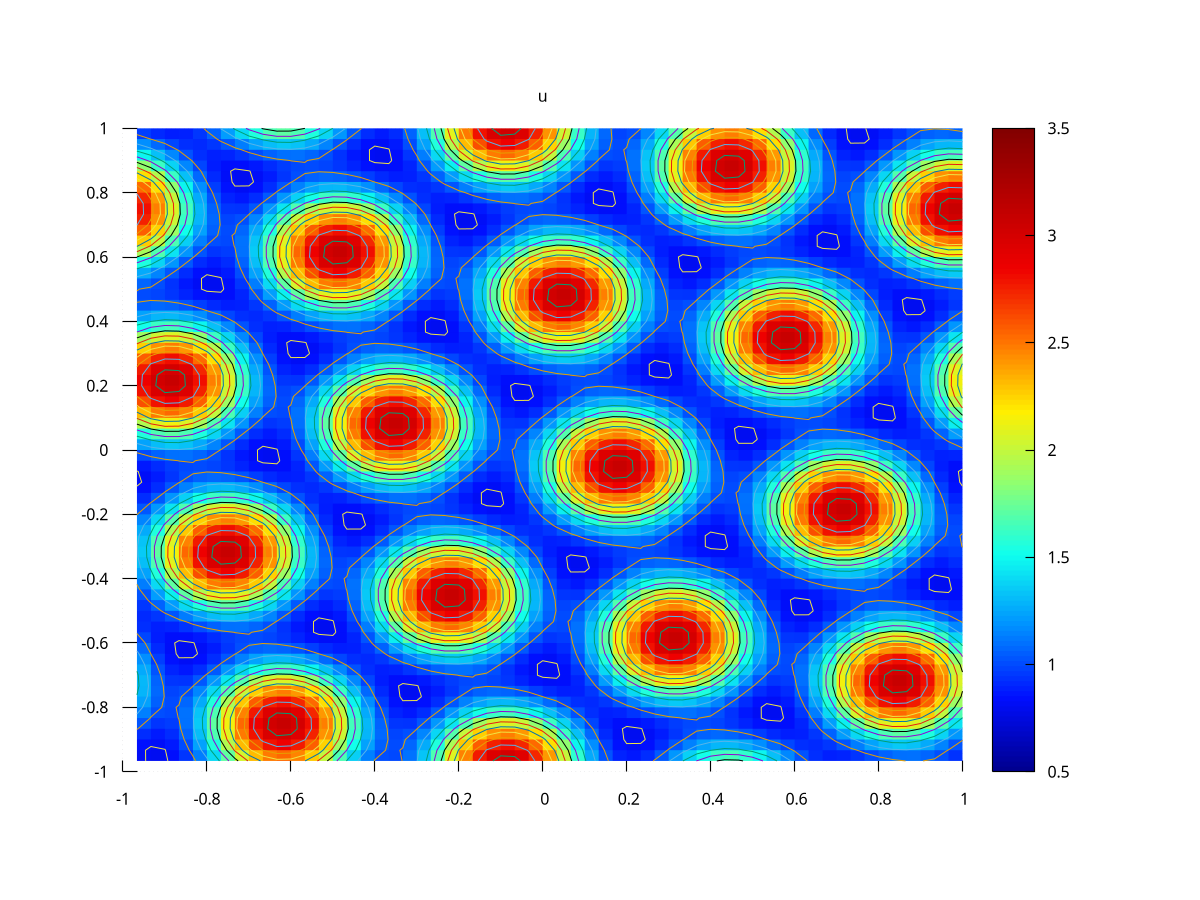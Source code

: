# ogpf libray
# Rev. 0.22 of March 9th, 2018
# Licence: MIT

# gnuplot global setting
set term wxt size 640,480 enhanced font "verdana,10" title "ogpf libray: Rev. 0.22 of March 9th, 2018"

# ogpf extra configuration
# -------------------------------------------
# color definitions
set style line 1 lc rgb "#800000" lt 1 lw 2
set style line 2 lc rgb "#ff0000" lt 1 lw 2
set style line 3 lc rgb "#ff4500" lt 1 lw 2
set style line 4 lc rgb "#ffa500" lt 1 lw 2
set style line 5 lc rgb "#006400" lt 1 lw 2
set style line 6 lc rgb "#0000ff" lt 1 lw 2
set style line 7 lc rgb "#9400d3" lt 1 lw 2

# Axes
set border linewidth 1.15
set tics nomirror

# grid
# Add light grid to plot
set style line 102 lc rgb "#d6d7d9" lt 0 lw 1
set grid back ls 102

# plot style
set style data linespoints

# -------------------------------------------

set style data lines

 
# options
set terminal png size 1920,1080
set output 'tests/test_evolvePDE_euler.png' 
set terminal png size 1920,1080
set output 'tests/test_evolvePDE_euler.png' 
set terminal png size 1920,1080
set output 'tests/test_evolvePDE_euler.png' 
set terminal png size 1920,1080
set output 'tests/test_evolvePDE_euler.png' 
set terminal png size 1920,1080
set output 'tests/test_evolvePDE_euler.png' 
set terminal png size 1920,1080
set output 'tests/test_evolvePDE_euler.png' 
set terminal png size 1920,1080
set output 'tests/test_evolvePDE_euler.png' 
set terminal png size 1920,1080
set output 'tests/test_evolvePDE_euler.png' 
set terminal png size 1920,1080
set output 'tests/test_evolvePDE_euler.png' 
set terminal png size 1920,1080
set output 'tests/test_evolvePDE_euler.png' 
set terminal png size 1920,1080
set output 'tests/test_evolvePDE_euler.png' 
set terminal png size 1920,1080
set output 'tests/test_evolvePDE_euler.png' 
set terminal png size 1920,1080
set output 'tests/test_evolvePDE_euler.png' 
set terminal png size 1920,1080
set output 'tests/test_evolvePDE_euler.png' 
set terminal png size 1920,1080
set output 'tests/test_evolvePDE_euler.png' 
set terminal png size 1920,1080
set output 'tests/test_evolvePDE_euler.png' 
set terminal png size 1920,1080
set output 'tests/test_evolvePDE_euler.png' 
set terminal png size 1920,1080
set output 'tests/test_evolvePDE_euler.png' 
set terminal png size 1920,1080
set output 'tests/test_evolvePDE_euler.png' 
set terminal png size 1920,1080
set output 'tests/test_evolvePDE_euler.png' 
set terminal png size 1920,1080
set output 'tests/test_evolvePDE_euler.png' 
set terminal png size 1920,1080
set output 'tests/test_evolvePDE_euler.png' 
set terminal png size 1920,1080
set output 'tests/test_evolvePDE_euler.png' 
set terminal png size 1920,1080
set output 'tests/test_evolvePDE_euler.png' 
set terminal png size 1920,1080
set output 'tests/test_evolvePDE_euler.png' 
set terminal png size 1920,1080
set output 'tests/test_evolvePDE_euler.png' 
set terminal png size 1920,1080
set output 'tests/test_evolvePDE_euler.png' 
set terminal png size 1920,1080
set output 'tests/test_evolvePDE_euler.png' 


 
# plot scale
 
# Annotation: title and labels
set title "u"
 
# axes setting

#data x y z
$xyz << EOD
 -0.96666666666666667      -0.96666666666666667       0.82110351720753938     
 -0.96666666666666667      -0.93333333333333335       0.82458932405638896     
 -0.96666666666666667      -0.90000000000000002       0.89223308498608134     
 -0.96666666666666667      -0.86666666666666670        1.0072242733092440     
 -0.96666666666666667      -0.83333333333333337        1.1478274254836445     
 -0.96666666666666667      -0.80000000000000004        1.2860554981939309     
 -0.96666666666666667      -0.76666666666666661        1.3922210538449886     
 -0.96666666666666667      -0.73333333333333339        1.4429918867435079     
 -0.96666666666666667      -0.69999999999999996        1.4278614364294813     
 -0.96666666666666667      -0.66666666666666663        1.3516605279469305     
 -0.96666666666666667      -0.63333333333333330        1.2334662788067556     
 -0.96666666666666667      -0.60000000000000009        1.1017660958637316     
 -0.96666666666666667      -0.56666666666666665       0.98616239912033266     
 -0.96666666666666667      -0.53333333333333321       0.90905266410624652     
 -0.96666666666666667      -0.50000000000000000       0.88138084813889817     
 -0.96666666666666667      -0.46666666666666667       0.90264334731668783     
 -0.96666666666666667      -0.43333333333333335       0.96249798025579292     
 -0.96666666666666667      -0.39999999999999991        1.0427543075441847     
 -0.96666666666666667      -0.36666666666666659        1.1207360075425521     
 -0.96666666666666667      -0.33333333333333337        1.1745311410113934     
 -0.96666666666666667      -0.29999999999999993        1.1886230394076169     
 -0.96666666666666667      -0.26666666666666661        1.1578324032400549     
 -0.96666666666666667      -0.23333333333333339        1.0884543401113536     
 -0.96666666666666667      -0.19999999999999996       0.99623755678897985     
 -0.96666666666666667      -0.16666666666666663       0.90174983894754757     
 -0.96666666666666667      -0.13333333333333330       0.82539942431775148     
 -0.96666666666666667       -9.9999999999999867E-002  0.78498887003456852     
 -0.96666666666666667       -6.6666666666666652E-002  0.79660981508882256     
 -0.96666666666666667       -3.3333333333333326E-002  0.87681425458566531     
 -0.96666666666666667        1.1102230246251565E-016   1.0422286064894375     
 -0.96666666666666667        3.3333333333333326E-002   1.3022833786193981     
 -0.96666666666666667        6.6666666666666763E-002   1.6440247709638411     
 -0.96666666666666667        9.9999999999999978E-002   2.0197751897106393     
 -0.96666666666666667       0.13333333333333341        2.3584831782057001     
 -0.96666666666666667       0.16666666666666685        2.6000584515706238     
 -0.96666666666666667       0.20000000000000007        2.7170537852898535     
 -0.96666666666666667       0.23333333333333350        2.7051403615514378     
 -0.96666666666666667       0.26666666666666672        2.5659848440173278     
 -0.96666666666666667       0.29999999999999993        2.3084382825223617     
 -0.96666666666666667       0.33333333333333337        1.9659418616890372     
 -0.96666666666666667       0.36666666666666681        1.6026880328010238     
 -0.96666666666666667       0.40000000000000002        1.2898556825878897     
 -0.96666666666666667       0.43333333333333346        1.0753378281249875     
 -0.96666666666666667       0.46666666666666690       0.97840259686883879     
 -0.96666666666666667       0.49999999999999989        1.0041759681370452     
 -0.96666666666666667       0.53333333333333333        1.1554912479670294     
 -0.96666666666666667       0.56666666666666676        1.4294983765118190     
 -0.96666666666666667       0.59999999999999998        1.8001047214568684     
 -0.96666666666666667       0.63333333333333341        2.2043591295562690     
 -0.96666666666666667       0.66666666666666685        2.5600116108933411     
 -0.96666666666666667       0.70000000000000007        2.8071892796777664     
 -0.96666666666666667       0.73333333333333350        2.9265703371376381     
 -0.96666666666666667       0.76666666666666694        2.9193580205939713     
 -0.96666666666666667       0.79999999999999993        2.7837206923904922     
 -0.96666666666666667       0.83333333333333337        2.5174347652565645     
 -0.96666666666666667       0.86666666666666681        2.1441253314470989     
 -0.96666666666666667       0.90000000000000002        1.7291200122124428     
 -0.96666666666666667       0.93333333333333346        1.3536601376483486     
 -0.96666666666666667       0.96666666666666690        1.0719500180173065     
 -0.96666666666666667        1.0000000000000000       0.89791574291068177     

 -0.93333333333333335      -0.96666666666666667       0.78714110837627693     
 -0.93333333333333335      -0.93333333333333335       0.78466877473727592     
 -0.93333333333333335      -0.90000000000000002       0.82893802267750671     
 -0.93333333333333335      -0.86666666666666670       0.90385717070780269     
 -0.93333333333333335      -0.83333333333333337       0.99178454720131093     
 -0.93333333333333335      -0.80000000000000004        1.0732870279646378     
 -0.93333333333333335      -0.76666666666666661        1.1299064891171782     
 -0.93333333333333335      -0.73333333333333339        1.1487924203467501     
 -0.93333333333333335      -0.69999999999999996        1.1265602505799315     
 -0.93333333333333335      -0.66666666666666663        1.0705470376751411     
 -0.93333333333333335      -0.63333333333333330       0.99715077010441189     
 -0.93333333333333335      -0.60000000000000009       0.92777018413532530     
 -0.93333333333333335      -0.56666666666666665       0.88361478919568270     
 -0.93333333333333335      -0.53333333333333321       0.88119133954636797     
 -0.93333333333333335      -0.50000000000000000       0.92928930374523611     
 -0.93333333333333335      -0.46666666666666667        1.0266145112424052     
 -0.93333333333333335      -0.43333333333333335        1.1596456796869616     
 -0.93333333333333335      -0.39999999999999991        1.3029276220339614     
 -0.93333333333333335      -0.36666666666666659        1.4246208818925421     
 -0.93333333333333335      -0.33333333333333337        1.4959543629886036     
 -0.93333333333333335      -0.29999999999999993        1.4994888370685604     
 -0.93333333333333335      -0.26666666666666661        1.4332225572603436     
 -0.93333333333333335      -0.23333333333333339        1.3110471622419591     
 -0.93333333333333335      -0.19999999999999996        1.1595918608579991     
 -0.93333333333333335      -0.16666666666666663        1.0108663146209578     
 -0.93333333333333335      -0.13333333333333330       0.89368811951502636     
 -0.93333333333333335       -9.9999999999999867E-002  0.82958408723097310     
 -0.93333333333333335       -6.6666666666666652E-002  0.83505113685938470     
 -0.93333333333333335       -3.3333333333333326E-002  0.92624524904742045     
 -0.93333333333333335        1.1102230246251565E-016   1.1197151356293531     
 -0.93333333333333335        3.3333333333333326E-002   1.4231832004870086     
 -0.93333333333333335        6.6666666666666763E-002   1.8159643826320970     
 -0.93333333333333335        9.9999999999999978E-002   2.2356539224011165     
 -0.93333333333333335       0.13333333333333341        2.5987134475788034     
 -0.93333333333333335       0.16666666666666685        2.8459587895960019     
 -0.93333333333333335       0.20000000000000007        2.9613454405839694     
 -0.93333333333333335       0.23333333333333350        2.9498003216379693     
 -0.93333333333333335       0.26666666666666672        2.8118428504679351     
 -0.93333333333333335       0.29999999999999993        2.5457273316717832     
 -0.93333333333333335       0.33333333333333337        2.1744183538778947     
 -0.93333333333333335       0.36666666666666681        1.7633023942302102     
 -0.93333333333333335       0.40000000000000002        1.3960747155115025     
 -0.93333333333333335       0.43333333333333346        1.1320631248379884     
 -0.93333333333333335       0.46666666666666690       0.99293685484987571     
 -0.93333333333333335       0.49999999999999989       0.97899033515370260     
 -0.93333333333333335       0.53333333333333333        1.0860468354258670     
 -0.93333333333333335       0.56666666666666676        1.3071495944870595     
 -0.93333333333333335       0.59999999999999998        1.6200918202072920     
 -0.93333333333333335       0.63333333333333341        1.9747390174322101     
 -0.93333333333333335       0.66666666666666685        2.3011947172720575     
 -0.93333333333333335       0.70000000000000007        2.5394261670282101     
 -0.93333333333333335       0.73333333333333350        2.6590035310725884     
 -0.93333333333333335       0.76666666666666694        2.6514514055086420     
 -0.93333333333333335       0.79999999999999993        2.5156806357416572     
 -0.93333333333333335       0.83333333333333337        2.2601015937656665     
 -0.93333333333333335       0.86666666666666681        1.9187455225027523     
 -0.93333333333333335       0.90000000000000002        1.5546972591052393     
 -0.93333333333333335       0.93333333333333346        1.2345322512433579     
 -0.93333333333333335       0.96666666666666690       0.99805021638662228     
 -0.93333333333333335        1.0000000000000000       0.85270301265649051     

 -0.90000000000000002      -0.96666666666666667       0.78879493216718499     
 -0.90000000000000002      -0.93333333333333335       0.79682720964313680     
 -0.90000000000000002      -0.90000000000000002       0.83525434169573520     
 -0.90000000000000002      -0.86666666666666670       0.88811297569888459     
 -0.90000000000000002      -0.83333333333333337       0.94017628409197984     
 -0.90000000000000002      -0.80000000000000004       0.97810582432061211     
 -0.90000000000000002      -0.76666666666666661       0.99253069184275633     
 -0.90000000000000002      -0.73333333333333339       0.98019320555666467     
 -0.90000000000000002      -0.69999999999999996       0.94497485877396659     
 -0.90000000000000002      -0.66666666666666663       0.89728267224351632     
 -0.90000000000000002      -0.63333333333333330       0.85216863554927291     
 -0.90000000000000002      -0.60000000000000009       0.82692354877680851     
 -0.90000000000000002      -0.56666666666666665       0.83872894333667947     
 -0.90000000000000002      -0.53333333333333321       0.90229476717293755     
 -0.90000000000000002      -0.50000000000000000        1.0263744279215041     
 -0.90000000000000002      -0.46666666666666667        1.2080368398498693     
 -0.90000000000000002      -0.43333333333333335        1.4266976496354933     
 -0.90000000000000002      -0.39999999999999991        1.6445114446488487     
 -0.90000000000000002      -0.36666666666666659        1.8175046411285842     
 -0.90000000000000002      -0.33333333333333337        1.9106798601967590     
 -0.90000000000000002      -0.29999999999999993        1.9063100476960264     
 -0.90000000000000002      -0.26666666666666661        1.8049342054345117     
 -0.90000000000000002      -0.23333333333333339        1.6253430610934956     
 -0.90000000000000002      -0.19999999999999996        1.4035405739210050     
 -0.90000000000000002      -0.16666666666666663        1.1847031614149035     
 -0.90000000000000002      -0.13333333333333330        1.0093723346990040     
 -0.90000000000000002       -9.9999999999999867E-002  0.90488379218636428     
 -0.90000000000000002       -6.6666666666666652E-002  0.88798678488421257     
 -0.90000000000000002       -3.3333333333333326E-002  0.97265700851474757     
 -0.90000000000000002        1.1102230246251565E-016   1.1730239541726082     
 -0.90000000000000002        3.3333333333333326E-002   1.4937210007599209     
 -0.90000000000000002        6.6666666666666763E-002   1.9080663709360293     
 -0.90000000000000002        9.9999999999999978E-002   2.3447767192933062     
 -0.90000000000000002       0.13333333333333341        2.7143777543781971     
 -0.90000000000000002       0.16666666666666685        2.9600480011047381     
 -0.90000000000000002       0.20000000000000007        3.0730387877443870     
 -0.90000000000000002       0.23333333333333350        3.0632198267429054     
 -0.90000000000000002       0.26666666666666672        2.9298042328451150     
 -0.90000000000000002       0.29999999999999993        2.6640248221549094     
 -0.90000000000000002       0.33333333333333337        2.2811024690897117     
 -0.90000000000000002       0.36666666666666681        1.8452315043486642     
 -0.90000000000000002       0.40000000000000002        1.4465281965822911     
 -0.90000000000000002       0.43333333333333346        1.1508563199681974     
 -0.90000000000000002       0.46666666666666690       0.98068242241188830     
 -0.90000000000000002       0.49999999999999989       0.93191128460764661     
 -0.90000000000000002       0.53333333333333333       0.99405873511742981     
 -0.90000000000000002       0.56666666666666676        1.1560097896540125     
 -0.90000000000000002       0.59999999999999998        1.3985592378771134     
 -0.90000000000000002       0.63333333333333341        1.6841624631178271     
 -0.90000000000000002       0.66666666666666685        1.9583669578795293     
 -0.90000000000000002       0.70000000000000007        2.1672557635106657     
 -0.90000000000000002       0.73333333333333350        2.2748867601338705     
 -0.90000000000000002       0.76666666666666694        2.2659662669213527     
 -0.90000000000000002       0.79999999999999993        2.1409826073476630     
 -0.90000000000000002       0.83333333333333337        1.9173290595556511     
 -0.90000000000000002       0.86666666666666681        1.6341890828587584     
 -0.90000000000000002       0.90000000000000002        1.3461239223104471     
 -0.90000000000000002       0.93333333333333346        1.1021330870658501     
 -0.90000000000000002       0.96666666666666690       0.92830846756656160     
 -0.90000000000000002        1.0000000000000000       0.82744126952288011     

 -0.86666666666666670      -0.96666666666666667       0.84234437907651583     
 -0.86666666666666670      -0.93333333333333335       0.87761971309720488     
 -0.86666666666666670      -0.90000000000000002       0.92735673774510408     
 -0.86666666666666670      -0.86666666666666670       0.97399627329056992     
 -0.86666666666666670      -0.83333333333333337        1.0030333929161090     
 -0.86666666666666670      -0.80000000000000004        1.0056439690240671     
 -0.86666666666666670      -0.76666666666666661       0.98034663110307341     
 -0.86666666666666670      -0.73333333333333339       0.93301461685560405     
 -0.86666666666666670      -0.69999999999999996       0.87514454999503577     
 -0.86666666666666670      -0.66666666666666663       0.82128919342578455     
 -0.86666666666666670      -0.63333333333333330       0.78705544220515122     
 -0.86666666666666670      -0.60000000000000009       0.78838961394384832     
 -0.86666666666666670      -0.56666666666666665       0.84155789004011772     
 -0.86666666666666670      -0.53333333333333321       0.96195572049875100     
 -0.86666666666666670      -0.50000000000000000        1.1590524466227794     
 -0.86666666666666670      -0.46666666666666667        1.4262539198421240     
 -0.86666666666666670      -0.43333333333333335        1.7312341424408424     
 -0.86666666666666670      -0.39999999999999991        2.0197331089278308     
 -0.86666666666666670      -0.36666666666666659        2.2368265071150306     
 -0.86666666666666670      -0.33333333333333337        2.3471889799955163     
 -0.86666666666666670      -0.29999999999999993        2.3374989308306859     
 -0.86666666666666670      -0.26666666666666661        2.2096151362008221     
 -0.86666666666666670      -0.23333333333333339        1.9808232136463044     
 -0.86666666666666670      -0.19999999999999996        1.6902427619644649     
 -0.86666666666666670      -0.16666666666666663        1.3950354827266132     
 -0.86666666666666670      -0.13333333333333330        1.1506273685284307     
 -0.86666666666666670       -9.9999999999999867E-002  0.99320610814699228     
 -0.86666666666666670       -6.6666666666666652E-002  0.94019214108435034     
 -0.86666666666666670       -3.3333333333333326E-002   1.0015950212834501     
 -0.86666666666666670        1.1102230246251565E-016   1.1867383796543887     
 -0.86666666666666670        3.3333333333333326E-002   1.4966080715019192     
 -0.86666666666666670        6.6666666666666763E-002   1.9027724455869444     
 -0.86666666666666670        9.9999999999999978E-002   2.3339531773211122     
 -0.86666666666666670       0.13333333333333341        2.7011841815469348     
 -0.86666666666666670       0.16666666666666685        2.9472341506522923     
 -0.86666666666666670       0.20000000000000007        3.0619908083598606     
 -0.86666666666666670       0.23333333333333350        3.0538949982603687     
 -0.86666666666666670       0.26666666666666672        2.9212707253670596     
 -0.86666666666666670       0.29999999999999993        2.6551359341137051     
 -0.86666666666666670       0.33333333333333337        2.2709618649346717     
 -0.86666666666666670       0.36666666666666681        1.8330500475351847     
 -0.86666666666666670       0.40000000000000002        1.4308074285201422     
 -0.86666666666666670       0.43333333333333346        1.1283762077335326     
 -0.86666666666666670       0.46666666666666690       0.94552350848083588     
 -0.86666666666666670       0.49999999999999989       0.87439592501733121     
 -0.86666666666666670       0.53333333333333333       0.90003835189650150     
 -0.86666666666666670       0.56666666666666676        1.0080011419159776     
 -0.86666666666666670       0.59999999999999998        1.1806158870345194     
 -0.86666666666666670       0.63333333333333341        1.3898477763810728     
 -0.86666666666666670       0.66666666666666685        1.5959929695839408     
 -0.86666666666666670       0.70000000000000007        1.7565859042069982     
 -0.86666666666666670       0.73333333333333350        1.8390630688970564     
 -0.86666666666666670       0.76666666666666694        1.8278300661871270     
 -0.86666666666666670       0.79999999999999993        1.7254517486369205     
 -0.86666666666666670       0.83333333333333337        1.5525575385439121     
 -0.86666666666666670       0.86666666666666681        1.3452621442106265     
 -0.86666666666666670       0.90000000000000002        1.1453486510653381     
 -0.86666666666666670       0.93333333333333346       0.98613136712018301     
 -0.86666666666666670       0.96666666666666690       0.88396884594613123     
 -0.86666666666666670        1.0000000000000000       0.83932886002469131     

 -0.83333333333333337      -0.96666666666666667       0.96315609034889760     
 -0.83333333333333337      -0.93333333333333335        1.0436336261233066     
 -0.83333333333333337      -0.90000000000000002        1.1217712777072284     
 -0.83333333333333337      -0.86666666666666670        1.1756353907803994     
 -0.83333333333333337      -0.83333333333333337        1.1897023141855574     
 -0.83333333333333337      -0.80000000000000004        1.1588023156231781     
 -0.83333333333333337      -0.76666666666666661        1.0892536864596198     
 -0.83333333333333337      -0.73333333333333339       0.99683705142363388     
 -0.83333333333333337      -0.69999999999999996       0.90215260120587992     
 -0.83333333333333337      -0.66666666666666663       0.82563105255892377     
 -0.83333333333333337      -0.63333333333333330       0.78508107681451134     
 -0.83333333333333337      -0.60000000000000009       0.79658507068479423     
 -0.83333333333333337      -0.56666666666666665       0.87667629784721146     
 -0.83333333333333337      -0.53333333333333321        1.0419607339026411     
 -0.83333333333333337      -0.50000000000000000        1.3018573605079151     
 -0.83333333333333337      -0.46666666666666667        1.6434228941585733     
 -0.83333333333333337      -0.43333333333333335        2.0190144882683279     
 -0.83333333333333337      -0.39999999999999991        2.3576131395772806     
 -0.83333333333333337      -0.36666666666666659        2.5991251623420779     
 -0.83333333333333337      -0.33333333333333337        2.7160706334843847     
 -0.83333333333333337      -0.29999999999999993        2.7040981819222476     
 -0.83333333333333337      -0.26666666666666661        2.5648911071436671     
 -0.83333333333333337      -0.23333333333333339        2.3073521787360081     
 -0.83333333333333337      -0.19999999999999996        1.9649684961878151     
 -0.83333333333333337      -0.16666666666666663        1.6019239529948359     
 -0.83333333333333337      -0.13333333333333330        1.2893382249811645     
 -0.83333333333333337       -9.9999999999999867E-002   1.0750492602799517     
 -0.83333333333333337       -6.6666666666666652E-002  0.97830943118225588     
 -0.83333333333333337       -3.3333333333333326E-002   1.0042607403507842     
 -0.83333333333333337        1.1102230246251565E-016   1.1557609981902175     
 -0.83333333333333337        3.3333333333333326E-002   1.4299696094164818     
 -0.83333333333333337        6.6666666666666763E-002   1.8007688378548330     
 -0.83333333333333337        9.9999999999999978E-002   2.2051529173458229     
 -0.83333333333333337       0.13333333333333341        2.5608346877972537     
 -0.83333333333333337       0.16666666666666685        2.8079623400131135     
 -0.83333333333333337       0.20000000000000007        2.9272709278367937     
 -0.83333333333333337       0.23333333333333350        2.9200060977418971     
 -0.83333333333333337       0.26666666666666672        2.7843392342886051     
 -0.83333333333333337       0.29999999999999993        2.5180160456735456     
 -0.83333333333333337       0.33333333333333337        2.1446261940993501     
 -0.83333333333333337       0.36666666666666681        1.7294929230742120     
 -0.83333333333333337       0.40000000000000002        1.3538869867209196     
 -0.83333333333333337       0.43333333333333346        1.0720415407718438     
 -0.83333333333333337       0.46666666666666690       0.89788760324538142     
 -0.83333333333333337       0.49999999999999989       0.82095709904418734     
 -0.83333333333333337       0.53333333333333333       0.82430574797869305     
 -0.83333333333333337       0.56666666666666676       0.89177782171830711     
 -0.83333333333333337       0.59999999999999998        1.0065604122749312     
 -0.83333333333333337       0.63333333333333341        1.1469346436444203     
 -0.83333333333333337       0.66666666666666685        1.2849460444012282     
 -0.83333333333333337       0.70000000000000007        1.3909432552885281     
 -0.83333333333333337       0.73333333333333350        1.4416222273753789     
 -0.83333333333333337       0.76666666666666694        1.4264945126214810     
 -0.83333333333333337       0.79999999999999993        1.3503994580737060     
 -0.83333333333333337       0.83333333333333337        1.2324075988899108     
 -0.83333333333333337       0.86666666666666681        1.1009797683405065     
 -0.83333333333333337       0.90000000000000002       0.98568047337469278     
 -0.83333333333333337       0.93333333333333346       0.90887656918412563     
 -0.83333333333333337       0.96666666666666690       0.88149889686638538     
 -0.83333333333333337        1.0000000000000000       0.90304151512143105     

 -0.80000000000000004      -0.96666666666666667        1.1605882962387624     
 -0.80000000000000004      -0.93333333333333335        1.3041523348660911     
 -0.80000000000000004      -0.90000000000000002        1.4260476324045268     
 -0.80000000000000004      -0.86666666666666670        1.4974776876343887     
 -0.80000000000000004      -0.83333333333333337        1.5009995966948781     
 -0.80000000000000004      -0.80000000000000004        1.4346214397572148     
 -0.80000000000000004      -0.76666666666666661        1.3122536273003731     
 -0.80000000000000004      -0.73333333333333339        1.1605562068624398     
 -0.80000000000000004      -0.69999999999999996        1.0115794087465522     
 -0.80000000000000004      -0.66666666666666663       0.89417678299490300     
 -0.80000000000000004      -0.63333333333333330       0.82989239297420037     
 -0.80000000000000004      -0.60000000000000009       0.83521976836825296     
 -0.80000000000000004      -0.56666666666666665       0.92629832646572241     
 -0.80000000000000004      -0.53333333333333321        1.1196567031495488     
 -0.80000000000000004      -0.50000000000000000        1.4230042362206528     
 -0.80000000000000004      -0.46666666666666667        1.8156612397030678     
 -0.80000000000000004      -0.43333333333333335        2.2352478240966680     
 -0.80000000000000004      -0.39999999999999991        2.5982461743098884     
 -0.80000000000000004      -0.36666666666666659        2.8454618278016328     
 -0.80000000000000004      -0.33333333333333337        2.9608180339956016     
 -0.80000000000000004      -0.29999999999999993        2.9492189052481339     
 -0.80000000000000004      -0.26666666666666661        2.8111923339381426     
 -0.80000000000000004      -0.23333333333333339        2.5450343167218326     
 -0.80000000000000004      -0.19999999999999996        2.1737591301522858     
 -0.80000000000000004      -0.16666666666666663        1.7627661743374823     
 -0.80000000000000004      -0.13333333333333330        1.3957137433920539     
 -0.80000000000000004       -9.9999999999999867E-002   1.1318841252905421     
 -0.80000000000000004       -6.6666666666666652E-002  0.99293078882177099     
 -0.80000000000000004       -3.3333333333333326E-002  0.97916222618073079     
 -0.80000000000000004        1.1102230246251565E-016   1.0864263793458144     
 -0.80000000000000004        3.3333333333333326E-002   1.3077785816716172     
 -0.80000000000000004        6.6666666666666763E-002   1.6209882281498149     
 -0.80000000000000004        9.9999999999999978E-002   1.9758575874489828     
 -0.80000000000000004       0.13333333333333341        2.3024299250616926     
 -0.80000000000000004       0.16666666666666685        2.5406698535364378     
 -0.80000000000000004       0.20000000000000007        2.6601980436751536     
 -0.80000000000000004       0.23333333333333350        2.6525888967870461     
 -0.80000000000000004       0.26666666666666672        2.5167627433193727     
 -0.80000000000000004       0.29999999999999993        2.2611009242730611     
 -0.80000000000000004       0.33333333333333337        1.9196039799085347     
 -0.80000000000000004       0.36666666666666681        1.5553642332901512     
 -0.80000000000000004       0.40000000000000002        1.2349991043916471     
 -0.80000000000000004       0.43333333333333346       0.99834472059544166     
 -0.80000000000000004       0.46666666666666690       0.85286078508133933     
 -0.80000000000000004       0.49999999999999989       0.78718383225599142     
 -0.80000000000000004       0.53333333333333333       0.78459693456815038     
 -0.80000000000000004       0.56666666666666676       0.82873392482623809     
 -0.80000000000000004       0.59999999999999998       0.90349482507484646     
 -0.80000000000000004       0.63333333333333341       0.99124415316464520     
 -0.80000000000000004       0.66666666666666685        1.0725694787194930     
 -0.80000000000000004       0.70000000000000007        1.1290417206833261     
 -0.80000000000000004       0.73333333333333350        1.1478386952037156     
 -0.80000000000000004       0.76666666666666694        1.1255960803027025     
 -0.80000000000000004       0.79999999999999993        1.0696583175058267     
 -0.80000000000000004       0.83333333333333337       0.99641568152006110     
 -0.80000000000000004       0.86666666666666681       0.92724746674756886     
 -0.80000000000000004       0.90000000000000002       0.88334224740165412     
 -0.80000000000000004       0.93333333333333346       0.88119477018302028     
 -0.80000000000000004       0.96666666666666690       0.92959228107705594     
 -0.80000000000000004        1.0000000000000000        1.0272370431554538     

 -0.76666666666666661      -0.96666666666666667        1.4278459972686401     
 -0.76666666666666661      -0.93333333333333335        1.6459585694005334     
 -0.76666666666666661      -0.90000000000000002        1.8191520334684179     
 -0.76666666666666661      -0.86666666666666670        1.9124186411405462     
 -0.76666666666666661      -0.83333333333333337        1.9080452426010197     
 -0.76666666666666661      -0.80000000000000004        1.8065810229818526     
 -0.76666666666666661      -0.76666666666666661        1.6268175647912229     
 -0.76666666666666661      -0.73333333333333339        1.4047711764085928     
 -0.76666666666666661      -0.69999999999999996        1.1856573511748807     
 -0.76666666666666661      -0.66666666666666663        1.0100679362156864     
 -0.76666666666666661      -0.63333333333333330       0.90537233007583817     
 -0.76666666666666661      -0.60000000000000009       0.88832662583928657     
 -0.76666666666666661      -0.56666666666666665       0.97289462731696352     
 -0.76666666666666661      -0.53333333333333321        1.1731867424025142     
 -0.76666666666666661      -0.50000000000000000        1.4938184770870278     
 -0.76666666666666661      -0.46666666666666667        1.9080987270745531     
 -0.76666666666666661      -0.43333333333333335        2.3447481846290890     
 -0.76666666666666661      -0.39999999999999991        2.7143028716964044     
 -0.76666666666666661      -0.36666666666666659        2.9599424265299388     
 -0.76666666666666661      -0.33333333333333337        3.0729069427807909     
 -0.76666666666666661      -0.29999999999999993        3.0630536779550446     
 -0.76666666666666661      -0.26666666666666661        2.9295938850463448     
 -0.76666666666666661      -0.23333333333333339        2.6637752314068321     
 -0.76666666666666661      -0.19999999999999996        2.2808447364643949     
 -0.76666666666666661      -0.16666666666666663        1.8450132837632269     
 -0.76666666666666661      -0.13333333333333330        1.4463890202028042     
 -0.76666666666666661       -9.9999999999999867E-002   1.1508173521597158     
 -0.76666666666666661       -6.6666666666666652E-002  0.98075892569647505     
 -0.76666666666666661       -3.3333333333333326E-002  0.93213016085882894     
 -0.76666666666666661        1.1102230246251565E-016  0.99446699947276951     
 -0.76666666666666661        3.3333333333333326E-002   1.1566670715559941     
 -0.76666666666666661        6.6666666666666763E-002   1.3995099699447966     
 -0.76666666666666661        9.9999999999999978E-002   1.6853978892670962     
 -0.76666666666666661       0.13333333333333341        1.9598116397470291     
 -0.76666666666666661       0.16666666666666685        2.1688020054169761     
 -0.76666666666666661       0.20000000000000007        2.2764444267406936     
 -0.76666666666666661       0.23333333333333350        2.2674788372692141     
 -0.76666666666666661       0.26666666666666672        2.1424060676481957     
 -0.76666666666666661       0.29999999999999993        1.9186088009738902     
 -0.76666666666666661       0.33333333333333337        1.6352666768818254     
 -0.76666666666666661       0.36666666666666681        1.3469683452189092     
 -0.76666666666666661       0.40000000000000002        1.1027584901768452     
 -0.76666666666666661       0.43333333333333346       0.92875982641705224     
 -0.76666666666666661       0.46666666666666690       0.82776731248911384     
 -0.76666666666666661       0.49999999999999989       0.78902950970033892     
 -0.76666666666666661       0.53333333333333333       0.79698277257886541     
 -0.76666666666666661       0.56666666666666676       0.83532359254350297     
 -0.76666666666666661       0.59999999999999998       0.88807604197758783     
 -0.76666666666666661       0.63333333333333341       0.94001203979899173     
 -0.76666666666666661       0.66666666666666685       0.97780463397422168     
 -0.76666666666666661       0.70000000000000007       0.99210417693845765     
 -0.76666666666666661       0.73333333333333350       0.97967725210338585     
 -0.76666666666666661       0.76666666666666694       0.94442482979593911     
 -0.76666666666666661       0.79999999999999993       0.89676297668761751     
 -0.76666666666666661       0.83333333333333337       0.85174151946750676     
 -0.76666666666666661       0.86666666666666681       0.82664300983503969     
 -0.76666666666666661       0.90000000000000002       0.83864299522211228     
 -0.76666666666666661       0.93333333333333346       0.90245285724652091     
 -0.76666666666666661       0.96666666666666690        1.0268301731592593     
 -0.76666666666666661        1.0000000000000000        1.2088350796530045     

 -0.73333333333333339      -0.96666666666666667        1.7324049213803470     
 -0.73333333333333339      -0.93333333333333335        2.0211507788235545     
 -0.73333333333333339      -0.90000000000000002        2.2383825965166744     
 -0.73333333333333339      -0.86666666666666670        2.3487972076873063     
 -0.73333333333333339      -0.83333333333333337        2.3391125132076263     
 -0.73333333333333339      -0.80000000000000004        2.2111973768505604     
 -0.73333333333333339      -0.76666666666666661        1.9823117877039289     
 -0.73333333333333339      -0.73333333333333339        1.6915519240601982     
 -0.73333333333333339      -0.69999999999999996        1.3960997410804985     
 -0.73333333333333339      -0.66666666666666663        1.1514390928559342     
 -0.73333333333333339      -0.63333333333333330       0.99381027562801705     
 -0.73333333333333339      -0.60000000000000009       0.94065568815274103     
 -0.73333333333333339      -0.56666666666666665        1.0019815542126387     
 -0.73333333333333339      -0.53333333333333321        1.1870958706273780     
 -0.73333333333333339      -0.50000000000000000        1.4969624224127569     
 -0.73333333333333339      -0.46666666666666667        1.9031234289613006     
 -0.73333333333333339      -0.43333333333333335        2.3342804160772763     
 -0.73333333333333339      -0.39999999999999991        2.7014678838757185     
 -0.73333333333333339      -0.36666666666666659        2.9474732348411030     
 -0.73333333333333339      -0.33333333333333337        3.0622010619489965     
 -0.73333333333333339      -0.29999999999999993        3.0540945157571633     
 -0.73333333333333339      -0.26666666666666661        2.9214664771899961     
 -0.73333333333333339      -0.23333333333333339        2.6553187338937208     
 -0.73333333333333339      -0.19999999999999996        2.2711143304038841     
 -0.73333333333333339      -0.16666666666666663        1.8331642215909314     
 -0.73333333333333339      -0.13333333333333330        1.4308952894636262     
 -0.73333333333333339       -9.9999999999999867E-002   1.1284652099868180     
 -0.73333333333333339       -6.6666666666666652E-002  0.94564979521281156     
 -0.73333333333333339       -3.3333333333333326E-002  0.87460452072287087     
 -0.73333333333333339        1.1102230246251565E-016  0.90038637826015366     
 -0.73333333333333339        3.3333333333333326E-002   1.0085548611750252     
 -0.73333333333333339        6.6666666666666763E-002   1.1814338088208121     
 -0.73333333333333339        9.9999999999999978E-002   1.3909521035400116     
 -0.73333333333333339       0.13333333333333341        1.5973492545767201     
 -0.73333333333333339       0.16666666666666685        1.7581124730523963     
 -0.73333333333333339       0.20000000000000007        1.8406622221619056     
 -0.73333333333333339       0.23333333333333350        1.8294112169126826     
 -0.73333333333333339       0.26666666666666672        1.7269349935585749     
 -0.73333333333333339       0.29999999999999993        1.5538736455011888     
 -0.73333333333333339       0.33333333333333337        1.3463646168605046     
 -0.73333333333333339       0.36666666666666681        1.1462298590427051     
 -0.73333333333333339       0.40000000000000002       0.98682292150286743     
 -0.73333333333333339       0.43333333333333346       0.88452367823824574     
 -0.73333333333333339       0.46666666666666690       0.83979968163247187     
 -0.73333333333333339       0.49999999999999989       0.84276926993223067     
 -0.73333333333333339       0.53333333333333333       0.87801563476623579     
 -0.73333333333333339       0.56666666666666676       0.92771890314694050     
 -0.73333333333333339       0.59999999999999998       0.97430269290138816     
 -0.73333333333333339       0.63333333333333341        1.0032542707537078     
 -0.73333333333333339       0.66666666666666685        1.0057540811559411     
 -0.73333333333333339       0.70000000000000007       0.98033698682069503     
 -0.73333333333333339       0.73333333333333350       0.93289902673472425     
 -0.73333333333333339       0.76666666666666694       0.87495828789887342     
 -0.73333333333333339       0.79999999999999993       0.82108101008131085     
 -0.73333333333333339       0.83333333333333337       0.78687839506955393     
 -0.73333333333333339       0.86666666666666681       0.78829678403417958     
 -0.73333333333333339       0.90000000000000002       0.84160510985516890     
 -0.73333333333333339       0.93333333333333346       0.96220695338280460     
 -0.73333333333333339       0.96666666666666690        1.1595769440874131     
 -0.73333333333333339        1.0000000000000000        1.4271033488499474     

 -0.69999999999999996      -0.96666666666666667        2.0199754126794098     
 -0.69999999999999996      -0.93333333333333335        2.3587271272124797     
 -0.69999999999999996      -0.90000000000000002        2.6002970224944177     
 -0.69999999999999996      -0.86666666666666670        2.7172523189712643     
 -0.69999999999999996      -0.83333333333333337        2.7052944563037689     
 -0.69999999999999996      -0.80000000000000004        2.5661171911600653     
 -0.69999999999999996      -0.76666666666666661        2.3085833357157211     
 -0.69999999999999996      -0.73333333333333339        1.9661265974542059     
 -0.69999999999999996      -0.69999999999999996        1.6029215961813201     
 -0.69999999999999996      -0.66666666666666663        1.2901374832111401     
 -0.69999999999999996      -0.63333333333333330        1.0756752872553907     
 -0.69999999999999996      -0.60000000000000009       0.97882369439217931     
 -0.69999999999999996      -0.56666666666666665        1.0047324670857101     
 -0.69999999999999996      -0.53333333333333321        1.1562510189931348     
 -0.69999999999999996      -0.50000000000000000        1.4305182172434932     
 -0.69999999999999996      -0.46666666666666667        1.8013814043889469     
 -0.69999999999999996      -0.43333333333333335        2.2057959852668247     
 -0.69999999999999996      -0.39999999999999991        2.5614614359524874     
 -0.69999999999999996      -0.36666666666666659        2.8085510633454267     
 -0.69999999999999996      -0.33333333333333337        2.9278367485962944     
 -0.69999999999999996      -0.29999999999999993        2.9205793308793142     
 -0.69999999999999996      -0.26666666666666661        2.7849322019406935     
 -0.69999999999999996      -0.23333333333333339        2.5186003400360448     
 -0.69999999999999996      -0.19999999999999996        2.1451407007758259     
 -0.69999999999999996      -0.16666666666666663        1.7298851850182200     
 -0.69999999999999996      -0.13333333333333330        1.3541492590188611     
 -0.69999999999999996       -9.9999999999999867E-002   1.0722076131482166     
 -0.69999999999999996       -6.6666666666666652E-002  0.89800965756406159     
 -0.69999999999999996       -3.3333333333333326E-002  0.82109204376931222     
 -0.69999999999999996        1.1102230246251565E-016  0.82451406326147048     
 -0.69999999999999996        3.3333333333333326E-002  0.89212388064440107     
 -0.69999999999999996        6.6666666666666763E-002   1.0071044860850111     
 -0.69999999999999996        9.9999999999999978E-002   1.1477147825251899     
 -0.69999999999999996       0.13333333333333341        1.2859595604546552     
 -0.69999999999999996       0.16666666666666685        1.3921425993658199     
 -0.69999999999999996       0.20000000000000007        1.4429286666433307     
 -0.69999999999999996       0.23333333333333350        1.4278182573906322     
 -0.69999999999999996       0.26666666666666672        1.3516563874492509     
 -0.69999999999999996       0.29999999999999993        1.2335331586082687     
 -0.69999999999999996       0.33333333333333337        1.1019415397220196     
 -0.69999999999999996       0.36666666666666681       0.98648374666998762     
 -0.69999999999999996       0.40000000000000002       0.90955746325297460     
 -0.69999999999999996       0.43333333333333346       0.88210879496329575     
 -0.69999999999999996       0.46666666666666690       0.90363102235009829     
 -0.69999999999999996       0.49999999999999989       0.96376270731152125     
 -0.69999999999999996       0.53333333333333333        1.0442735796781357     
 -0.69999999999999996       0.56666666666666676        1.1224361335981872     
 -0.69999999999999996       0.59999999999999998        1.1762945365528017     
 -0.69999999999999996       0.63333333333333341        1.1903111058848208     
 -0.69999999999999996       0.66666666666666685        1.1593144666063688     
 -0.69999999999999996       0.70000000000000007        1.0896356047146589     
 -0.69999999999999996       0.73333333333333350       0.99707960086572367     
 -0.69999999999999996       0.76666666666666694       0.90227440318227370     
 -0.69999999999999996       0.79999999999999993       0.82567175744080457     
 -0.69999999999999996       0.83333333333333337       0.78509056046930659     
 -0.69999999999999996       0.86666666666666681       0.79661675665492249     
 -0.69999999999999996       0.90000000000000002       0.87678777744193948     
 -0.69999999999999996       0.93333333333333346        1.0422171660008379     
 -0.69999999999999996       0.96666666666666690        1.3023260432563590     
 -0.69999999999999996        1.0000000000000000        1.6441469556223249     

 -0.66666666666666663      -0.96666666666666667        2.2358117881428150     
 -0.66666666666666663      -0.93333333333333335        2.5988877667928687     
 -0.66666666666666663      -0.90000000000000002        2.8461219717694024     
 -0.66666666666666663      -0.86666666666666670        2.9614781288439462     
 -0.66666666666666663      -0.83333333333333337        2.9499030129743242     
 -0.66666666666666663      -0.80000000000000004        2.8119358115894091     
 -0.66666666666666663      -0.76666666666666661        2.5458418453092273     
 -0.66666666666666663      -0.73333333333333339        2.1745818505648269     
 -0.66666666666666663      -0.69999999999999996        1.7635270558381115     
 -0.66666666666666663      -0.66666666666666663        1.3963629470102337     
 -0.66666666666666663      -0.63333333333333330        1.1324260375009181     
 -0.66666666666666663      -0.60000000000000009       0.99340985027019246     
 -0.66666666666666663      -0.56666666666666665       0.97963947688181718     
 -0.66666666666666663      -0.53333333333333321        1.0869640281377002     
 -0.66666666666666663      -0.50000000000000000        1.3084265988361365     
 -0.66666666666666663      -0.46666666666666667        1.6217655605279135     
 -0.66666666666666663      -0.43333333333333335        1.9767386944676995     
 -0.66666666666666663      -0.39999999999999991        2.3033607820702597     
 -0.66666666666666663      -0.36666666666666659        2.5416089362185281     
 -0.66666666666666663      -0.33333333333333337        2.6611395668121198     
 -0.66666666666666663      -0.29999999999999993        2.6535452204950989     
 -0.66666666666666663      -0.26666666666666661        2.5177248165815795     
 -0.66666666666666663      -0.23333333333333339        2.2620114349609914     
 -0.66666666666666663      -0.19999999999999996        1.9203733283132980     
 -0.66666666666666663      -0.16666666666666663        1.5559244140168598     
 -0.66666666666666663      -0.13333333333333330        1.2353422630955715     
 -0.66666666666666663       -9.9999999999999867E-002  0.99851260956412824     
 -0.66666666666666663       -6.6666666666666652E-002  0.85291340218994938     
 -0.66666666666666663       -3.3333333333333326E-002  0.78718124402926815     
 -0.66666666666666663        1.1102230246251565E-016  0.78459753958525480     
 -0.66666666666666663        3.3333333333333326E-002  0.82879738362163369     
 -0.66666666666666663        6.6666666666666763E-002  0.90367957109163177     
 -0.66666666666666663        9.9999999999999978E-002  0.99159635285013303     
 -0.66666666666666663       0.13333333333333341        1.0731083823979168     
 -0.66666666666666663       0.16666666666666685        1.1297510830727402     
 -0.66666666666666663       0.20000000000000007        1.1486703935078728     
 -0.66666666666666663       0.23333333333333350        1.1264838664178780     
 -0.66666666666666663       0.26666666666666672        1.0705356288627472     
 -0.66666666666666663       0.29999999999999993       0.99723236836739437     
 -0.66666666666666663       0.33333333333333337       0.92798120108704152     
 -0.66666666666666663       0.36666666666666681       0.88400119096729779     
 -0.66666666666666663       0.40000000000000002       0.88181149323993291     
 -0.66666666666666663       0.43333333333333346       0.93021256210790726     
 -0.66666666666666663       0.46666666666666690        1.0279070399701045     
 -0.66666666666666663       0.49999999999999989        1.1613417699028414     
 -0.66666666666666663       0.53333333333333333        1.3050004309444678     
 -0.66666666666666663       0.56666666666666676        1.4269749982472282     
 -0.66666666666666663       0.59999999999999998        1.4984454021220306     
 -0.66666666666666663       0.63333333333333341        1.5019513968686029     
 -0.66666666666666663       0.66666666666666685        1.4354922585908501     
 -0.66666666666666663       0.70000000000000007        1.3129836967087833     
 -0.66666666666666663       0.73333333333333350        1.1611096089747730     
 -0.66666666666666663       0.76666666666666694        1.0119562098701289     
 -0.66666666666666663       0.79999999999999993       0.89440911197625594     
 -0.66666666666666663       0.83333333333333337       0.83002926536956056     
 -0.66666666666666663       0.86666666666666681       0.83531384973348355     
 -0.66666666666666663       0.90000000000000002       0.92640176726049772     
 -0.66666666666666663       0.93333333333333346        1.1198229260565560     
 -0.66666666666666663       0.96666666666666690        1.4232853401852881     
 -0.66666666666666663        1.0000000000000000        1.8160901018615305     

 -0.63333333333333330      -0.96666666666666667        2.3448155242968527     
 -0.63333333333333330      -0.93333333333333335        2.7144174582261900     
 -0.63333333333333330      -0.90000000000000002        2.9600917511429401     
 -0.63333333333333330      -0.86666666666666670        3.0730834078520446     
 -0.63333333333333330      -0.83333333333333337        3.0632652145522283     
 -0.63333333333333330      -0.80000000000000004        2.9298592899634421     
 -0.63333333333333330      -0.76666666666666661        2.6641071176284687     
 -0.63333333333333330      -0.73333333333333339        2.2812308535259227     
 -0.63333333333333330      -0.69999999999999996        1.8454173245135563     
 -0.63333333333333330      -0.66666666666666663        1.4467773066281628     
 -0.63333333333333330      -0.63333333333333330        1.1511831236100956     
 -0.63333333333333330      -0.60000000000000009       0.98112419903454118     
 -0.63333333333333330      -0.56666666666666665       0.93253614496917625     
 -0.63333333333333330      -0.53333333333333321       0.99496475969115117     
 -0.63333333333333330      -0.50000000000000000        1.1573066526630977     
 -0.63333333333333330      -0.46666666666666667        1.4003228435181603     
 -0.63333333333333330      -0.43333333333333335        1.6863788746059771     
 -0.63333333333333330      -0.39999999999999991        1.9609199361638443     
 -0.63333333333333330      -0.36666666666666659        2.1699873462684725     
 -0.63333333333333330      -0.33333333333333337        2.2776704621861215     
 -0.63333333333333330      -0.29999999999999993        2.2687164637377513     
 -0.63333333333333330      -0.26666666666666661        2.1436058291201512     
 -0.63333333333333330      -0.23333333333333339        1.9196866194730891     
 -0.63333333333333330      -0.19999999999999996        1.6361284663519033     
 -0.63333333333333330      -0.16666666666666663        1.3475570815903293     
 -0.63333333333333330      -0.13333333333333330        1.1030762734111594     
 -0.63333333333333330       -9.9999999999999867E-002  0.92884950172697267     
 -0.63333333333333330       -6.6666666666666652E-002  0.82768358050249125     
 -0.63333333333333330       -3.3333333333333326E-002  0.78882513329259130     
 -0.63333333333333330        1.1102230246251565E-016  0.79670993630343701     
 -0.63333333333333330        3.3333333333333326E-002  0.83503918765814122     
 -0.63333333333333330        6.6666666666666763E-002  0.88784150404205531     
 -0.63333333333333330        9.9999999999999978E-002  0.93988472381361754     
 -0.63333333333333330       0.13333333333333341       0.97782440197415810     
 -0.63333333333333330       0.16666666666666685       0.99228268529898911     
 -0.63333333333333330       0.20000000000000007       0.97999611519215069     
 -0.63333333333333330       0.23333333333333350       0.94484389388394141     
 -0.63333333333333330       0.26666666666666672       0.89723519824105225     
 -0.63333333333333330       0.29999999999999993       0.85222863405477023     
 -0.63333333333333330       0.33333333333333337       0.82712660735505283     
 -0.63333333333333330       0.36666666666666681       0.83912833527606079     
 -0.63333333333333330       0.40000000000000002       0.90296594636826555     
 -0.63333333333333330       0.43333333333333346        1.0274097031355076     
 -0.63333333333333330       0.46666666666666690        1.2095199439920505     
 -0.63333333333333330       0.49999999999999989        1.4286605063691584     
 -0.63333333333333330       0.53333333333333333        1.6469026536233629     
 -0.63333333333333330       0.56666666666666676        1.8202031282019817     
 -0.63333333333333330       0.59999999999999998        1.9135395924309246     
 -0.63333333333333330       0.63333333333333341        1.9091861315254524     
 -0.63333333333333330       0.66666666666666685        1.8076752693577915     
 -0.63333333333333330       0.70000000000000007        1.6277870383999924     
 -0.63333333333333330       0.73333333333333350        1.4055497163501165     
 -0.63333333333333330       0.76666666666666694        1.1862181291465179     
 -0.63333333333333330       0.79999999999999993        1.0104291783045789     
 -0.63333333333333330       0.83333333333333337       0.90557864953049316     
 -0.63333333333333330       0.86666666666666681       0.88842619099318321     
 -0.63333333333333330       0.90000000000000002       0.97292756506843781     
 -0.63333333333333330       0.93333333333333346        1.1731854980002756     
 -0.63333333333333330       0.96666666666666690        1.4938133991849958     
 -0.63333333333333330        1.0000000000000000        1.9081196409020265     

 -0.60000000000000009      -0.96666666666666667        2.3338201145931281     
 -0.60000000000000009      -0.93333333333333335        2.7010394392687158     
 -0.60000000000000009      -0.90000000000000002        2.9471140531596549     
 -0.60000000000000009      -0.86666666666666670        3.0619094737240369     
 -0.60000000000000009      -0.83333333333333337        3.0538511860290551     
 -0.60000000000000009      -0.80000000000000004        2.9212597092429835     
 -0.60000000000000009      -0.76666666666666661        2.6551572994507349     
 -0.60000000000000009      -0.73333333333333339        2.2710205587875092     
 -0.60000000000000009      -0.69999999999999996        1.8331528160229906     
 -0.60000000000000009      -0.66666666666666663        1.4309622369512658     
 -0.60000000000000009      -0.63333333333333330        1.1285991073236004     
 -0.60000000000000009      -0.60000000000000009       0.94584848579297554     
 -0.60000000000000009      -0.56666666666666665       0.87488268694817506     
 -0.60000000000000009      -0.53333333333333321       0.90077459347066102     
 -0.60000000000000009      -0.50000000000000000        1.0090922963971150     
 -0.60000000000000009      -0.46666666666666667        1.1821540821645891     
 -0.60000000000000009      -0.43333333333333335        1.3918657362096092     
 -0.60000000000000009      -0.39999999999999991        1.5984345997496598     
 -0.60000000000000009      -0.36666666666666659        1.7593234904303594     
 -0.60000000000000009      -0.33333333333333337        1.8419422106347247     
 -0.60000000000000009      -0.29999999999999993        1.8306949975666811     
 -0.60000000000000009      -0.26666666666666661        1.7281415921274639     
 -0.60000000000000009      -0.23333333333333339        1.5549097067149762     
 -0.60000000000000009      -0.19999999999999996        1.3471492459808865     
 -0.60000000000000009      -0.16666666666666663        1.1467224730529211     
 -0.60000000000000009      -0.13333333333333330       0.98702718131158107     
 -0.60000000000000009       -9.9999999999999867E-002  0.88446830762722339     
 -0.60000000000000009       -6.6666666666666652E-002  0.83951923154617913     
 -0.60000000000000009       -3.3333333333333326E-002  0.84229940301213457     
 -0.60000000000000009        1.1102230246251565E-016  0.87739998217696413     
 -0.60000000000000009        3.3333333333333326E-002  0.92701654091437924     
 -0.60000000000000009        6.6666666666666763E-002  0.97358731711174329     
 -0.60000000000000009        9.9999999999999978E-002   1.0026033736763544     
 -0.60000000000000009       0.13333333333333341        1.0052330188132534     
 -0.60000000000000009       0.16666666666666685       0.97998504350833626     
 -0.60000000000000009       0.20000000000000007       0.93272319214353150     
 -0.60000000000000009       0.23333333333333350       0.87493741527844038     
 -0.60000000000000009       0.26666666666666672       0.82117871239700380     
 -0.60000000000000009       0.29999999999999993       0.78705897719131346     
 -0.60000000000000009       0.33333333333333337       0.78853792017380964     
 -0.60000000000000009       0.36666666666666681       0.84190405830099457     
 -0.60000000000000009       0.40000000000000002       0.96258012180142638     
 -0.60000000000000009       0.43333333333333346        1.1600527786048078     
 -0.60000000000000009       0.46666666666666690        1.4277080853201178     
 -0.60000000000000009       0.49999999999999989        1.7331460221890969     
 -0.60000000000000009       0.53333333333333333        2.0220120155898367     
 -0.60000000000000009       0.56666666666666676        2.2393377412629145     
 -0.60000000000000009       0.59999999999999998        2.3498247933524681     
 -0.60000000000000009       0.63333333333333341        2.3401907234719093     
 -0.60000000000000009       0.66666666666666685        2.2122829571818503     
 -0.60000000000000009       0.70000000000000007        1.9833279987321852     
 -0.60000000000000009       0.73333333333333350        1.6924086826243718     
 -0.60000000000000009       0.76666666666666694        1.3967367505546062     
 -0.60000000000000009       0.79999999999999993        1.1518498168079425     
 -0.60000000000000009       0.83333333333333337       0.99402602126292650     
 -0.60000000000000009       0.86666666666666681       0.94071380793860826     
 -0.60000000000000009       0.90000000000000002        1.0019050027157121     
 -0.60000000000000009       0.93333333333333346        1.1868912622409478     
 -0.60000000000000009       0.96666666666666690        1.4966345667289447     
 -0.60000000000000009        1.0000000000000000        1.9026993108287742     

 -0.56666666666666665      -0.96666666666666667        2.2048376409697488     
 -0.56666666666666665      -0.93333333333333335        2.5604842623982451     
 -0.56666666666666665      -0.90000000000000002        2.8076414628460542     
 -0.56666666666666665      -0.86666666666666670        2.9270139031306139     
 -0.56666666666666665      -0.83333333333333337        2.9198166426665413     
 -0.56666666666666665      -0.80000000000000004        2.7842047267285097     
 -0.56666666666666665      -0.76666666666666661        2.5179218255964209     
 -0.56666666666666665      -0.73333333333333339        2.1445641361676766     
 -0.56666666666666665      -0.69999999999999996        1.7294629831215618     
 -0.56666666666666665      -0.66666666666666663        1.3538952001861815     
 -0.56666666666666665      -0.63333333333333330        1.0721009033652997     
 -0.56666666666666665      -0.60000000000000009       0.89802349203422771     
 -0.56666666666666665      -0.56666666666666665       0.82121411100879838     
 -0.56666666666666665      -0.53333333333333321       0.82475171544288983     
 -0.56666666666666665      -0.50000000000000000       0.89249926821686099     
 -0.56666666666666665      -0.46666666666666667        1.0076432807146194     
 -0.56666666666666665      -0.43333333333333335        1.1484313239690080     
 -0.56666666666666665      -0.39999999999999991        1.2868446560891653     
 -0.56666666666666665      -0.36666666666666659        1.3931603132866439     
 -0.56666666666666665      -0.33333333333333337        1.4440207105204872     
 -0.56666666666666665      -0.29999999999999993        1.4289094240274389     
 -0.56666666666666665      -0.26666666666666661        1.3526605573098180     
 -0.56666666666666665      -0.23333333333333339        1.2343656772633920     
 -0.56666666666666665      -0.19999999999999996        1.1025370629647262     
 -0.56666666666666665      -0.16666666666666663       0.98680709325762028     
 -0.56666666666666665      -0.13333333333333330       0.90959828257345698     
 -0.56666666666666665       -9.9999999999999867E-002  0.88186744989193921     
 -0.56666666666666665       -6.6666666666666652E-002  0.90311103261541603     
 -0.56666666666666665       -3.3333333333333326E-002  0.96297697408959104     
 -0.56666666666666665        1.1102230246251565E-016   1.0432583621269638     
 -0.56666666666666665        3.3333333333333326E-002   1.1212595508396086     
 -0.56666666666666665        6.6666666666666763E-002   1.1750509952548276     
 -0.56666666666666665        9.9999999999999978E-002   1.1891046019721485     
 -0.56666666666666665       0.13333333333333341        1.1582392541137969     
 -0.56666666666666665       0.16666666666666685        1.0887595333118498     
 -0.56666666666666665       0.20000000000000007       0.99643304931823162     
 -0.56666666666666665       0.23333333333333350       0.90184934382553406     
 -0.56666666666666665       0.26666666666666672       0.82543329110894836     
 -0.56666666666666665       0.29999999999999993       0.78499558201099295     
 -0.56666666666666665       0.33333333333333337       0.79663061965046422     
 -0.56666666666666665       0.36666666666666681       0.87689360300204622     
 -0.56666666666666665       0.40000000000000002        1.0424170767237617     
 -0.56666666666666665       0.43333333333333346        1.3026341178670513     
 -0.56666666666666665       0.46666666666666690        1.6445737057485033     
 -0.56666666666666665       0.49999999999999989        2.0205115698100258     
 -0.56666666666666665       0.53333333333333333        2.3593450752927456     
 -0.56666666666666665       0.56666666666666676        2.6009733513397553     
 -0.56666666666666665       0.59999999999999998        2.7179846714898823     
 -0.56666666666666665       0.63333333333333341        2.7060913489438208     
 -0.56666666666666665       0.66666666666666685        2.5669681521110697     
 -0.56666666666666665       0.70000000000000007        2.3094333197146799     
 -0.56666666666666665       0.73333333333333350        1.9668833062156617     
 -0.56666666666666665       0.76666666666666694        1.6035014005513886     
 -0.56666666666666665       0.79999999999999993        1.2905063127626502     
 -0.56666666666666665       0.83333333333333337        1.0758431724058293     
 -0.56666666666666665       0.86666666666666681       0.97881047434657076     
 -0.56666666666666665       0.90000000000000002        1.0045408110562870     
 -0.56666666666666665       0.93333333333333346        1.1558610111926764     
 -0.56666666666666665       0.96666666666666690        1.4299058997201570     
 -0.56666666666666665        1.0000000000000000        1.8005578718680111     

 -0.53333333333333321      -0.96666666666666667        1.9754071965375655     
 -0.53333333333333321      -0.93333333333333335        2.3019074564479625     
 -0.53333333333333321      -0.90000000000000002        2.5401540171397978     
 -0.53333333333333321      -0.86666666666666670        2.6597429052310404     
 -0.53333333333333321      -0.83333333333333337        2.6522121751662691     
 -0.53333333333333321      -0.80000000000000004        2.5164556893621066     
 -0.53333333333333321      -0.76666666666666661        2.2608446532218389     
 -0.53333333333333321      -0.73333333333333339        1.9193823351796240     
 -0.53333333333333321      -0.69999999999999996        1.5551687355059149     
 -0.53333333333333321      -0.66666666666666663        1.2348275410835607     
 -0.53333333333333321      -0.63333333333333330       0.99820015398088768     
 -0.53333333333333321      -0.60000000000000009       0.85275497209129902     
 -0.53333333333333321      -0.56666666666666665       0.78714345206279357     
 -0.53333333333333321      -0.53333333333333321       0.78466870344973727     
 -0.53333333333333321      -0.50000000000000000       0.82898372038620194     
 -0.53333333333333321      -0.46666666666666667       0.90399599963521249     
 -0.53333333333333321      -0.43333333333333335       0.99205449118510791     
 -0.53333333333333321      -0.39999999999999991        1.0737050479581629     
 -0.53333333333333321      -0.36666666666666659        1.1304613985732284     
 -0.53333333333333321      -0.33333333333333337        1.1494473090259893     
 -0.53333333333333321      -0.29999999999999993        1.1272630605667178     
 -0.53333333333333321      -0.26666666666666661        1.0712445990116775     
 -0.53333333333333321      -0.23333333333333339       0.99780222788132134     
 -0.53333333333333321      -0.19999999999999996       0.92835639981322748     
 -0.53333333333333321      -0.16666666666666663       0.88414086058300023     
 -0.53333333333333321      -0.13333333333333330       0.88168206934428639     
 -0.53333333333333321       -9.9999999999999867E-002  0.92978045439030466     
 -0.53333333333333321       -6.6666666666666652E-002   1.0271427031370692     
 -0.53333333333333321       -3.3333333333333326E-002   1.1602383134579983     
 -0.53333333333333321        1.1102230246251565E-016   1.3035947109651038     
 -0.53333333333333321        3.3333333333333326E-002   1.4253516859420410     
 -0.53333333333333321        6.6666666666666763E-002   1.4967192882956750     
 -0.53333333333333321        9.9999999999999978E-002   1.5002440058416802     
 -0.53333333333333321       0.13333333333333341        1.4339163616054071     
 -0.53333333333333321       0.16666666666666685        1.3116314120196104     
 -0.53333333333333321       0.20000000000000007        1.1600367011285322     
 -0.53333333333333321       0.23333333333333350        1.0111702571320142     
 -0.53333333333333321       0.26666666666666672       0.89387528517080395     
 -0.53333333333333321       0.29999999999999993       0.82969222383194208     
 -0.53333333333333321       0.33333333333333337       0.83512092582090092     
 -0.53333333333333321       0.36666666666666681       0.92631684956918525     
 -0.53333333333333321       0.40000000000000002        1.1198298681552039     
 -0.53333333333333321       0.43333333333333346        1.4233824622813462     
 -0.53333333333333321       0.46666666666666690        1.8162767543447527     
 -0.53333333333333321       0.49999999999999989        2.2360742666592870     
 -0.53333333333333321       0.53333333333333333        2.5992009925348447     
 -0.53333333333333321       0.56666666666666676        2.8464689348574628     
 -0.53333333333333321       0.59999999999999998        2.9618635234572230     
 -0.53333333333333321       0.63333333333333341        2.9503453274606635     
 -0.53333333333333321       0.66666666666666685        2.8124433907020818     
 -0.53333333333333321       0.70000000000000007        2.5463870984608281     
 -0.53333333333333321       0.73333333333333350        2.1750958655069965     
 -0.53333333333333321       0.76666666666666694        1.7639310537378119     
 -0.53333333333333321       0.79999999999999993        1.3966095610797171     
 -0.53333333333333321       0.83333333333333337        1.1325046263085772     
 -0.53333333333333321       0.86666666666666681       0.99331938234361927     
 -0.53333333333333321       0.90000000000000002       0.97936218022263588     
 -0.53333333333333321       0.93333333333333346        1.0864573415840237     
 -0.53333333333333321       0.96666666666666690        1.3076391398426779     
 -0.53333333333333321        1.0000000000000000        1.6206782197364129     

 -0.50000000000000000      -0.96666666666666667        1.6849127824036558     
 -0.50000000000000000      -0.93333333333333335        1.9592210958433829     
 -0.50000000000000000      -0.90000000000000002        2.1681777167431893     
 -0.50000000000000000      -0.86666666666666670        2.2758497122475250     
 -0.50000000000000000      -0.83333333333333337        2.2669477632856592     
 -0.50000000000000000      -0.80000000000000004        2.1419431633990746     
 -0.50000000000000000      -0.76666666666666661        1.9182004898751266     
 -0.50000000000000000      -0.73333333333333339        1.6348935843770791     
 -0.50000000000000000      -0.69999999999999996        1.3466121792510044     
 -0.50000000000000000      -0.66666666666666663        1.1024034404785608     
 -0.50000000000000000      -0.63333333333333330       0.92839328562501966     
 -0.50000000000000000      -0.60000000000000009       0.82738374240521129     
 -0.50000000000000000      -0.56666666666666665       0.78863739651201969     
 -0.50000000000000000      -0.53333333333333321       0.79661173102875660     
 -0.50000000000000000      -0.50000000000000000       0.83502676682496146     
 -0.50000000000000000      -0.46666666666666667       0.88792286128164633     
 -0.50000000000000000      -0.43333333333333335       0.94007012005632895     
 -0.50000000000000000      -0.39999999999999991       0.97811633628643246     
 -0.50000000000000000      -0.36666666666666659       0.99266814299826522     
 -0.50000000000000000      -0.33333333333333337       0.98044369099574658     
 -0.50000000000000000      -0.29999999999999993       0.94530669721797733     
 -0.50000000000000000      -0.26666666666666661       0.89765818467389080     
 -0.50000000000000000      -0.23333333333333339       0.85255669378832732     
 -0.50000000000000000      -0.19999999999999996       0.82730856379899731     
 -0.50000000000000000      -0.16666666666666663       0.83911410031047307     
 -0.50000000000000000      -0.13333333333333330       0.90269988398767764     
 -0.50000000000000000       -9.9999999999999867E-002   1.0268297494407170     
 -0.50000000000000000       -6.6666666666666652E-002   1.2085733860133501     
 -0.50000000000000000       -3.3333333333333326E-002   1.4273356844443332     
 -0.50000000000000000        1.1102230246251565E-016   1.6452525687048145     
 -0.50000000000000000        3.3333333333333326E-002   1.8183327542463206     
 -0.50000000000000000        6.6666666666666763E-002   1.9115668671028492     
 -0.50000000000000000        9.9999999999999978E-002   1.9072170066316487     
 -0.50000000000000000       0.13333333333333341        1.8058080995403969     
 -0.50000000000000000       0.16666666666666685        1.6261207620428071     
 -0.50000000000000000       0.20000000000000007        1.4041676636750593     
 -0.50000000000000000       0.23333333333333350        1.1851562149371884     
 -0.50000000000000000       0.26666666666666672        1.0096640712786260     
 -0.50000000000000000       0.29999999999999993       0.90504840242071671     
 -0.50000000000000000       0.33333333333333337       0.88806150636442738     
 -0.50000000000000000       0.36666666666666681       0.97267263738246923     
 -0.50000000000000000       0.40000000000000002        1.1730053721826410     
 -0.50000000000000000       0.43333333333333346        1.4936926810246023     
 -0.50000000000000000       0.46666666666666690        1.9080549972326089     
 -0.50000000000000000       0.49999999999999989        2.3448038569479475     
 -0.50000000000000000       0.53333333333333333        2.7144487746510033     
 -0.50000000000000000       0.56666666666666676        2.9601546005745081     
 -0.50000000000000000       0.59999999999999998        3.0731743847731066     
 -0.50000000000000000       0.63333333333333341        3.0633903890366860     
 -0.50000000000000000       0.66666666666666685        2.9300255468218031     
 -0.50000000000000000       0.70000000000000007        2.6643075503999336     
 -0.50000000000000000       0.73333333333333350        2.2814347304810072     
 -0.50000000000000000       0.76666666666666694        1.8455789756646952     
 -0.50000000000000000       0.79999999999999993        1.4468582953117726     
 -0.50000000000000000       0.83333333333333337        1.1511603902544321     
 -0.50000000000000000       0.86666666666666681       0.98097714001522107     
 -0.50000000000000000       0.90000000000000002       0.93222953995816404     
 -0.50000000000000000       0.93333333333333346       0.99444133568180371     
 -0.50000000000000000       0.96666666666666690        1.1564970889386954     
 -0.50000000000000000        1.0000000000000000        1.3991781742908058     

 -0.46666666666666667      -0.96666666666666667        1.3905494460211225     
 -0.46666666666666667      -0.93333333333333335        1.5968318583796368     
 -0.46666666666666667      -0.90000000000000002        1.7575290130831074     
 -0.46666666666666667      -0.86666666666666670        1.8400678246899451     
 -0.46666666666666667      -0.83333333333333337        1.8288458001541319     
 -0.46666666666666667      -0.80000000000000004        1.7264139721323533     
 -0.46666666666666667      -0.76666666666666661        1.5533906404846556     
 -0.46666666666666667      -0.73333333333333339        1.3458992887306884     
 -0.46666666666666667      -0.69999999999999996        1.1457546661365587     
 -0.46666666666666667      -0.66666666666666663       0.98630686132326562     
 -0.46666666666666667      -0.63333333333333330       0.88393543432475974     
 -0.46666666666666667      -0.60000000000000009       0.83911369388536350     
 -0.46666666666666667      -0.56666666666666665       0.84197599054878058     
 -0.46666666666666667      -0.53333333333333321       0.87713317478338082     
 -0.46666666666666667      -0.50000000000000000       0.92679949208841883     
 -0.46666666666666667      -0.46666666666666667       0.97342745434317213     
 -0.46666666666666667      -0.43333333333333335        1.0025151950047402     
 -0.46666666666666667      -0.39999999999999991        1.0052289061693158     
 -0.46666666666666667      -0.36666666666666659       0.98006635264243303     
 -0.46666666666666667      -0.33333333333333337       0.93287487161420501     
 -0.46666666666666667      -0.29999999999999993       0.87512845419182173     
 -0.46666666666666667      -0.26666666666666661       0.82136749428255806     
 -0.46666666666666667      -0.23333333333333339       0.78719922438509771     
 -0.46666666666666667      -0.19999999999999996       0.78858043180670712     
 -0.46666666666666667      -0.16666666666666663       0.84179277982664702     
 -0.46666666666666667      -0.13333333333333330       0.96224699472559971     
 -0.46666666666666667       -9.9999999999999867E-002   1.1594223416907958     
 -0.46666666666666667       -6.6666666666666652E-002   1.4267237250270455     
 -0.46666666666666667       -3.3333333333333326E-002   1.7318113080638933     
 -0.46666666666666667        1.1102230246251565E-016   2.0204069395282156     
 -0.46666666666666667        3.3333333333333326E-002   2.2375781514168573     
 -0.46666666666666667        6.6666666666666763E-002   2.3480026234676146     
 -0.46666666666666667        9.9999999999999978E-002   2.3383577828260265     
 -0.46666666666666667       0.13333333333333341        2.2104847135730701     
 -0.46666666666666667       0.16666666666666685        1.9816414613967426     
 -0.46666666666666667       0.20000000000000007        1.6909358828239391     
 -0.46666666666666667       0.23333333333333350        1.3955528108557795     
 -0.46666666666666667       0.26666666666666672        1.1509614381586815     
 -0.46666666666666667       0.29999999999999993       0.99338042685116745     
 -0.46666666666666667       0.33333333333333337       0.94023556243664619     
 -0.46666666666666667       0.36666666666666681        1.0015250386132755     
 -0.46666666666666667       0.40000000000000002        1.1865596921602766     
 -0.46666666666666667       0.43333333333333346        1.4963251064291028     
 -0.46666666666666667       0.46666666666666690        1.9024096730211157     
 -0.46666666666666667       0.49999999999999989        2.3335634567381605     
 -0.46666666666666667       0.53333333333333333        2.7008259765188711     
 -0.46666666666666667       0.56666666666666676        2.9469386006044536     
 -0.46666666666666667       0.59999999999999998        3.0617560010463389     
 -0.46666666666666667       0.63333333333333341        3.0537053252426136     
 -0.46666666666666667       0.66666666666666685        2.9211178893147207     
 -0.46666666666666667       0.70000000000000007        2.6550276847682976     
 -0.46666666666666667       0.73333333333333350        2.2709138884954507     
 -0.46666666666666667       0.76666666666666694        1.8330686023962199     
 -0.46666666666666667       0.79999999999999993        1.4308835622897911     
 -0.46666666666666667       0.83333333333333337        1.1284976934179338     
 -0.46666666666666667       0.86666666666666681       0.94568802079264280     
 -0.46666666666666667       0.90000000000000002       0.87461556593852052     
 -0.46666666666666667       0.93333333333333346       0.90033792136902113     
 -0.46666666666666667       0.96666666666666690        1.0084123647104755     
 -0.46666666666666667        1.0000000000000000        1.1811668230518735     

 -0.43333333333333335      -0.96666666666666667        1.1474854873434110     
 -0.43333333333333335      -0.93333333333333335        1.2856305538751633     
 -0.43333333333333335      -0.90000000000000002        1.3917356796829408     
 -0.43333333333333335      -0.86666666666666670        1.4424784927083538     
 -0.43333333333333335      -0.83333333333333337        1.4273560617041010     
 -0.43333333333333335      -0.80000000000000004        1.3511978800822144     
 -0.43333333333333335      -0.76666666666666661        1.2330745477987746     
 -0.43333333333333335      -0.73333333333333339        1.1014614923342909     
 -0.43333333333333335      -0.69999999999999996       0.98594704722679016     
 -0.43333333333333335      -0.66666666666666663       0.90891823103941227     
 -0.43333333333333335      -0.63333333333333330       0.88131506019503036     
 -0.43333333333333335      -0.60000000000000009       0.90263466679794546     
 -0.43333333333333335      -0.56666666666666665       0.96253653894248603     
 -0.43333333333333335      -0.53333333333333321        1.0428304651733047     
 -0.43333333333333335      -0.50000000000000000        1.1208390585567594     
 -0.43333333333333335      -0.46666666666666667        1.1746496068492349     
 -0.43333333333333335      -0.43333333333333335        1.1887460069345908     
 -0.43333333333333335      -0.39999999999999991        1.1579505866444055     
 -0.43333333333333335      -0.36666666666666659        1.0885603980524075     
 -0.43333333333333335      -0.33333333333333337       0.99632607813746243     
 -0.43333333333333335      -0.29999999999999993       0.90181719153972539     
 -0.43333333333333335      -0.26666666666666661       0.82544306744694873     
 -0.43333333333333335      -0.23333333333333339       0.78500581396122715     
 -0.43333333333333335      -0.19999999999999996       0.79659445275416918     
 -0.43333333333333335      -0.16666666666666663       0.87675625383042388     
 -0.43333333333333335      -0.13333333333333330        1.0421123227368787     
 -0.43333333333333335       -9.9999999999999867E-002   1.3020915980665022     
 -0.43333333333333335       -6.6666666666666652E-002   1.6437490315092214     
 -0.43333333333333335       -3.3333333333333326E-002   2.0194273133603722     
 -0.43333333333333335        1.1102230246251565E-016   2.3580932607005862     
 -0.43333333333333335        3.3333333333333326E-002   2.5996557455838558     
 -0.43333333333333335        6.6666666666666763E-002   2.7166505804031300     
 -0.43333333333333335        9.9999999999999978E-002   2.7047346224334192     
 -0.43333333333333335       0.13333333333333341        2.5655758869871739     
 -0.43333333333333335       0.16666666666666685        2.3080408904633725     
 -0.43333333333333335       0.20000000000000007        1.9655855561853930     
 -0.43333333333333335       0.23333333333333350        1.6023995500548389     
 -0.43333333333333335       0.26666666666666672        1.2896423508491746     
 -0.43333333333333335       0.29999999999999993        1.0751882884165409     
 -0.43333333333333335       0.33333333333333337       0.97829851238066556     
 -0.43333333333333335       0.36666666666666681        1.0041016677933938     
 -0.43333333333333335       0.40000000000000002        1.1554377804637974     
 -0.43333333333333335       0.43333333333333346        1.4294639296491995     
 -0.43333333333333335       0.46666666666666690        1.8000921697421053     
 -0.43333333333333335       0.49999999999999989        2.2043704177273598     
 -0.43333333333333335       0.53333333333333333        2.5600425648384744     
 -0.43333333333333335       0.56666666666666676        2.8072309276103544     
 -0.43333333333333335       0.59999999999999998        2.9266153808835238     
 -0.43333333333333335       0.63333333333333341        2.9194053192197780     
 -0.43333333333333335       0.66666666666666685        2.7837742713287090     
 -0.43333333333333335       0.70000000000000007        2.5174981471493272     
 -0.43333333333333335       0.73333333333333350        2.1441950583855798     
 -0.43333333333333335       0.76666666666666694        1.7291849867105622     
 -0.43333333333333335       0.79999999999999993        1.3537080558795842     
 -0.43333333333333335       0.83333333333333337        1.0719724423121528     
 -0.43333333333333335       0.86666666666666681       0.89790669093672859     
 -0.43333333333333335       0.90000000000000002       0.82105518958006951     
 -0.43333333333333335       0.93333333333333346       0.82448934273445118     
 -0.43333333333333335       0.96666666666666690       0.89206515389432617     
 -0.43333333333333335        1.0000000000000000        1.0069728929406465     

 -0.39999999999999991      -0.96666666666666667       0.99159504899079121     
 -0.39999999999999991      -0.93333333333333335        1.0730297605980792     
 -0.39999999999999991      -0.90000000000000002        1.1295936416396988     
 -0.39999999999999991      -0.86666666666666670        1.1484465919588651     
 -0.39999999999999991      -0.83333333333333337        1.1262098570630561     
 -0.39999999999999991      -0.80000000000000004        1.0702204972361238     
 -0.39999999999999991      -0.76666666666666661       0.99687086571570405     
 -0.39999999999999991      -0.73333333333333339       0.92755036479628028     
 -0.39999999999999991      -0.69999999999999996       0.88345915398817665     
 -0.39999999999999991      -0.66666666666666663       0.88109802722969166     
 -0.39999999999999991      -0.63333333333333330       0.92925457915342691     
 -0.39999999999999991      -0.60000000000000009        1.0266346295172311     
 -0.39999999999999991      -0.56666666666666665        1.1597157017575890     
 -0.39999999999999991      -0.53333333333333321        1.3030390969290528     
 -0.39999999999999991      -0.50000000000000000        1.4247614728997182     
 -0.39999999999999991      -0.46666666666666667        1.4961103119517354     
 -0.39999999999999991      -0.43333333333333335        1.4996478921766012     
 -0.39999999999999991      -0.39999999999999991        1.4333749684875878     
 -0.39999999999999991      -0.36666666666666659        1.3111851160220052     
 -0.39999999999999991      -0.33333333333333337        1.1597092325648886     
 -0.39999999999999991      -0.29999999999999993        1.0109592742439855     
 -0.39999999999999991      -0.26666666666666661       0.89375528056316111     
 -0.39999999999999991      -0.23333333333333339       0.82962515666047265     
 -0.39999999999999991      -0.19999999999999996       0.83506453175422124     
 -0.39999999999999991      -0.16666666666666663       0.92622585810128910     
 -0.39999999999999991      -0.13333333333333330        1.1196536716495149     
 -0.39999999999999991       -9.9999999999999867E-002   1.4230693823468212     
 -0.39999999999999991       -6.6666666666666652E-002   1.8157954112629540     
 -0.39999999999999991       -3.3333333333333326E-002   2.2354427767792360     
 -0.39999999999999991        1.1102230246251565E-016   2.5984845923136688     
 -0.39999999999999991        3.3333333333333326E-002   2.8457314899198924     
 -0.39999999999999991        6.6666666666666763E-002   2.9611229062301003     
 -0.39999999999999991        9.9999999999999978E-002   2.9495739124313394     
 -0.39999999999999991       0.13333333333333341        2.8116046775000276     
 -0.39999999999999991       0.16666666666666685        2.5454820611745803     
 -0.39999999999999991       0.20000000000000007        2.1741855855046714     
 -0.39999999999999991       0.23333333333333350        1.7631049990541949     
 -0.39999999999999991       0.26666666666666672        1.3959237081540310     
 -0.39999999999999991       0.29999999999999993        1.1319548660951522     
 -0.39999999999999991       0.33333333333333337       0.99286102255957054     
 -0.39999999999999991       0.36666666666666681       0.97893789923722518     
 -0.39999999999999991       0.40000000000000002        1.0860138829837076     
 -0.39999999999999991       0.43333333333333346        1.3071378604405053     
 -0.39999999999999991       0.46666666666666690        1.6201062257152488     
 -0.39999999999999991       0.49999999999999989        1.9747821390271019     
 -0.39999999999999991       0.53333333333333333        2.3012618366980111     
 -0.39999999999999991       0.56666666666666676        2.5395067527518540     
 -0.39999999999999991       0.59999999999999998        2.6590881303115905     
 -0.39999999999999991       0.63333333333333341        2.6515367792262579     
 -0.39999999999999991       0.66666666666666685        2.5157691221269416     
 -0.39999999999999991       0.70000000000000007        2.2601958164269060     
 -0.39999999999999991       0.73333333333333350        1.9188428892417089     
 -0.39999999999999991       0.76666666666666694        1.5547898008924579     
 -0.39999999999999991       0.79999999999999993        1.2346117323624854     
 -0.39999999999999991       0.83333333333333337       0.99811174250613666     
 -0.39999999999999991       0.86666666666666681       0.85274374294445754     
 -0.39999999999999991       0.90000000000000002       0.78715679329688926     
 -0.39999999999999991       0.93333333333333346       0.78465126055504986     
 -0.39999999999999991       0.96666666666666690       0.82887515611213325     
 -0.39999999999999991        1.0000000000000000       0.90373562416250364     

 -0.36666666666666659      -0.96666666666666667       0.94015051484206347     
 -0.36666666666666659      -0.93333333333333335       0.97802691062708291     
 -0.36666666666666659      -0.90000000000000002       0.99240135198049528     
 -0.36666666666666659      -0.86666666666666670       0.98002561596077020     
 -0.36666666666666659      -0.83333333333333337       0.94478789130214147     
 -0.36666666666666659      -0.80000000000000004       0.89709716824603103     
 -0.36666666666666659      -0.76666666666666661       0.85200269604294754     
 -0.36666666666666659      -0.73333333333333339       0.82678983816048757     
 -0.36666666666666659      -0.69999999999999996       0.83863494045071107     
 -0.36666666666666659      -0.66666666666666663       0.90224508843502971     
 -0.36666666666666659      -0.63333333333333330        1.0263729386571754     
 -0.36666666666666659      -0.60000000000000009        1.2080862620598394     
 -0.36666666666666659      -0.56666666666666665        1.4267963321641328     
 -0.36666666666666659      -0.53333333333333321        1.6446504472912573     
 -0.36666666666666659      -0.50000000000000000        1.8176693948437723     
 -0.36666666666666659      -0.46666666666666667        1.9108558126988555     
 -0.36666666666666659      -0.43333333333333335        1.9064868255940743     
 -0.36666666666666659      -0.39999999999999991        1.8051050811940652     
 -0.36666666666666659      -0.36666666666666659        1.6255019818931498     
 -0.36666666666666659      -0.33333333333333337        1.4036809828158821     
 -0.36666666666666659      -0.29999999999999993        1.1848199262997430     
 -0.36666666666666659      -0.26666666666666661        1.0094639783896986     
 -0.36666666666666659      -0.23333333333333339       0.90495222476771287     
 -0.36666666666666659      -0.19999999999999996       0.88803501548336539     
 -0.36666666666666659      -0.16666666666666663       0.97268677885655408     
 -0.36666666666666659      -0.13333333333333330        1.1730345374590005     
 -0.36666666666666659       -9.9999999999999867E-002   1.4937099854467701     
 -0.36666666666666659       -6.6666666666666652E-002   1.9080329805773986     
 -0.36666666666666659       -3.3333333333333326E-002   2.3447255992264386     
 -0.36666666666666659        1.1102230246251565E-016   2.7143180032771865     
 -0.36666666666666659        3.3333333333333326E-002   2.9599870561219976     
 -0.36666666666666659        6.6666666666666763E-002   3.0729782294271613     
 -0.36666666666666659        9.9999999999999978E-002   3.0631566126034917     
 -0.36666666666666659       0.13333333333333341        2.9297348100364049     
 -0.36666666666666659       0.16666666666666685        2.6639491779916162     
 -0.36666666666666659       0.20000000000000007        2.2810257353044716     
 -0.36666666666666659       0.23333333333333350        1.8451612018216192     
 -0.36666666666666659       0.26666666666666672        1.4464693335146790     
 -0.36666666666666659       0.29999999999999993        1.1508096020782952     
 -0.36666666666666659       0.33333333333333337       0.98064636907134894     
 -0.36666666666666659       0.36666666666666681       0.93188517343738841     
 -0.36666666666666659       0.40000000000000002       0.99404458026573950     
 -0.36666666666666659       0.43333333333333346        1.1560129517375524     
 -0.36666666666666659       0.46666666666666690        1.3985869016763004     
 -0.36666666666666659       0.49999999999999989        1.6842194480701516     
 -0.36666666666666659       0.53333333333333333        1.9584513199056914     
 -0.36666666666666659       0.56666666666666676        2.1673589956796224     
 -0.36666666666666659       0.59999999999999998        2.2749991230568072     
 -0.36666666666666659       0.63333333333333341        2.2660819543492430     
 -0.36666666666666659       0.66666666666666685        2.1411004390353394     
 -0.36666666666666659       0.70000000000000007        1.9174491700892018     
 -0.36666666666666659       0.73333333333333350        1.6343094756282988     
 -0.36666666666666659       0.76666666666666694        1.3462406279743331     
 -0.36666666666666659       0.79999999999999993        1.1022431449104582     
 -0.36666666666666659       0.83333333333333337       0.92841153205618188     
 -0.36666666666666659       0.86666666666666681       0.82753815890318627     
 -0.36666666666666659       0.90000000000000002       0.78888474369383466     
 -0.36666666666666659       0.93333333333333346       0.79690493021646192     
 -0.36666666666666659       0.96666666666666690       0.83531016233720146     
 -0.36666666666666659        1.0000000000000000       0.88813400571501733     

 -0.33333333333333337      -0.96666666666666667        1.0031785970391811     
 -0.33333333333333337      -0.93333333333333335        1.0057441956298074     
 -0.33333333333333337      -0.90000000000000002       0.98039503474263301     
 -0.33333333333333337      -0.86666666666666670       0.93301397538372377     
 -0.33333333333333337      -0.83333333333333337       0.87510608843687276     
 -0.33333333333333337      -0.80000000000000004       0.82122877563501628     
 -0.33333333333333337      -0.76666666666666661       0.78698918168741039     
 -0.33333333333333337      -0.73333333333333339       0.78833111272776479     
 -0.33333333333333337      -0.69999999999999996       0.84151799128982196     
 -0.33333333333333337      -0.66666666666666663       0.96194389585541018     
 -0.33333333333333337      -0.63333333333333330        1.1590776603836679     
 -0.33333333333333337      -0.60000000000000009        1.4263226600019212     
 -0.33333333333333337      -0.56666666666666665        1.7313456827759564     
 -0.33333333333333337      -0.53333333333333321        2.0198768690447313     
 -0.33333333333333337      -0.50000000000000000        2.2369866720978617     
 -0.33333333333333337      -0.46666666666666667        2.3473530507814990     
 -0.33333333333333337      -0.43333333333333335        2.3376618792069701     
 -0.33333333333333337      -0.39999999999999991        2.2097764891768459     
 -0.33333333333333337      -0.36666666666666659        1.9809811300218627     
 -0.33333333333333337      -0.33333333333333337        1.6903911116281725     
 -0.33333333333333337      -0.29999999999999993        1.3951668502247991     
 -0.33333333333333337      -0.26666666666666661        1.1507383395193347     
 -0.33333333333333337      -0.23333333333333339       0.99329924026555061     
 -0.33333333333333337      -0.19999999999999996       0.94027422575363873     
 -0.33333333333333337      -0.16666666666666663        1.0016745480927840     
 -0.33333333333333337      -0.13333333333333330        1.1868234922383725     
 -0.33333333333333337       -9.9999999999999867E-002   1.4967042158112736     
 -0.33333333333333337       -6.6666666666666652E-002   1.9028793216913658     
 -0.33333333333333337       -3.3333333333333326E-002   2.3340637054094713     
 -0.33333333333333337        1.1102230246251565E-016   2.7012890638818838     
 -0.33333333333333337        3.3333333333333326E-002   2.9473289349349718     
 -0.33333333333333337        6.6666666666666763E-002   3.0620783273574128     
 -0.33333333333333337        9.9999999999999978E-002   3.0539820885198856     
 -0.33333333333333337       0.13333333333333341        2.9213624646950174     
 -0.33333333333333337       0.16666666666666685        2.6552302888612038     
 -0.33333333333333337       0.20000000000000007        2.2710486053954120     
 -0.33333333333333337       0.23333333333333350        1.8331171024974757     
 -0.33333333333333337       0.26666666666666672        1.4308493929699821     
 -0.33333333333333337       0.29999999999999993        1.1283959544947972     
 -0.33333333333333337       0.33333333333333337       0.94552803246872708     
 -0.33333333333333337       0.36666666666666681       0.87439293410299157     
 -0.33333333333333337       0.40000000000000002       0.90003565666862295     
 -0.33333333333333337       0.43333333333333346        1.0080072529451227     
 -0.33333333333333337       0.46666666666666690        1.1806397205552095     
 -0.33333333333333337       0.49999999999999989        1.3898963134146893     
 -0.33333333333333337       0.53333333333333333        1.5960680159383407     
 -0.33333333333333337       0.56666666666666676        1.7566831770407889     
 -0.33333333333333337       0.59999999999999998        1.8391750929946100     
 -0.33333333333333337       0.63333333333333341        1.8279502766873885     
 -0.33333333333333337       0.66666666666666685        1.7255764167929786     
 -0.33333333333333337       0.70000000000000007        1.5526850115737474     
 -0.33333333333333337       0.73333333333333350        1.3453915520803987     
 -0.33333333333333337       0.76666666666666694        1.1454800890772947     
 -0.33333333333333337       0.79999999999999993       0.98626703485897538     
 -0.33333333333333337       0.83333333333333337       0.88411314454110601     
 -0.33333333333333337       0.86666666666666681       0.83948662128558760     
 -0.33333333333333337       0.90000000000000002       0.84251790326321219     
 -0.33333333333333337       0.93333333333333346       0.87780586422719875     
 -0.33333333333333337       0.96666666666666690       0.92754552792993927     
 -0.33333333333333337        1.0000000000000000       0.97417204752572883     

 -0.29999999999999993      -0.96666666666666667        1.1900230866033985     
 -0.29999999999999993      -0.93333333333333335        1.1590807524376847     
 -0.29999999999999993      -0.90000000000000002        1.0894726120808453     
 -0.29999999999999993      -0.86666666666666670       0.99699017849159322     
 -0.29999999999999993      -0.83333333333333337       0.90224529172069179     
 -0.29999999999999993      -0.80000000000000004       0.82567703866227848     
 -0.29999999999999993      -0.76666666666666661       0.78509722242835933     
 -0.29999999999999993      -0.73333333333333339       0.79658733575464080     
 -0.29999999999999993      -0.69999999999999996       0.87667843556650848     
 -0.29999999999999993      -0.66666666666666663        1.0419749729312642     
 -0.29999999999999993      -0.63333333333333330        1.3018948318350498     
 -0.29999999999999993      -0.60000000000000009        1.6434913203965114     
 -0.29999999999999993      -0.56666666666666665        2.0191133749016035     
 -0.29999999999999993      -0.53333333333333321        2.3577321670883635     
 -0.29999999999999993      -0.50000000000000000        2.5992505881248698     
 -0.29999999999999993      -0.46666666666666667        2.7161942926111737     
 -0.29999999999999993      -0.43333333333333335        2.7042206263546986     
 -0.29999999999999993      -0.39999999999999991        2.5650176616154527     
 -0.29999999999999993      -0.36666666666666659        2.3074858066068287     
 -0.29999999999999993      -0.33333333333333337        1.9651050287628895     
 -0.29999999999999993      -0.29999999999999993        1.6020545230451071     
 -0.29999999999999993      -0.26666666666666661        1.2894568044416197     
 -0.29999999999999993      -0.23333333333333339        1.0751574505441881     
 -0.29999999999999993      -0.19999999999999996       0.97841595110897583     
 -0.29999999999999993      -0.16666666666666663        1.0043789970952122     
 -0.29999999999999993      -0.13333333333333330        1.1559065284580023     
 -0.29999999999999993       -9.9999999999999867E-002   1.4301555996348885     
 -0.29999999999999993       -6.6666666666666652E-002   1.8009982487846119     
 -0.29999999999999993       -3.3333333333333326E-002   2.2054125172404957     
 -0.29999999999999993        1.1102230246251565E-016   2.5611014537824728     
 -0.29999999999999993        3.3333333333333326E-002   2.8082199806542256     
 -0.29999999999999993        6.6666666666666763E-002   2.9275193470204064     
 -0.29999999999999993        9.9999999999999978E-002   2.9202560971263152     
 -0.29999999999999993       0.13333333333333341        2.7845988816318918     
 -0.29999999999999993       0.16666666666666685        2.5182779124780899     
 -0.29999999999999993       0.20000000000000007        2.1448656910694557     
 -0.29999999999999993       0.23333333333333350        1.7296831497884479     
 -0.29999999999999993       0.26666666666666672        1.3540165437016927     
 -0.29999999999999993       0.29999999999999993        1.0721168299908710     
 -0.29999999999999993       0.33333333333333337       0.89792321010272369     
 -0.29999999999999993       0.36666666666666681       0.82096769575397577     
 -0.29999999999999993       0.40000000000000002       0.82430373173439875     
 -0.29999999999999993       0.43333333333333346       0.89177404099517132     
 -0.29999999999999993       0.46666666666666690        1.0065649057228827     
 -0.29999999999999993       0.49999999999999989        1.1469558548865357     
 -0.29999999999999993       0.53333333333333333        1.2849888611266409     
 -0.29999999999999993       0.56666666666666676        1.3910077896689492     
 -0.29999999999999993       0.59999999999999998        1.4417048576376150     
 -0.29999999999999993       0.63333333333333341        1.4265904844050377     
 -0.29999999999999993       0.66666666666666685        1.3505051224352667     
 -0.29999999999999993       0.70000000000000007        1.2325213751868640     
 -0.29999999999999993       0.73333333333333350        1.1011024376391603     
 -0.29999999999999993       0.76666666666666694       0.98581560843200600     
 -0.29999999999999993       0.79999999999999993       0.90903089032773465     
 -0.29999999999999993       0.83333333333333337       0.88168160593692257     
 -0.29999999999999993       0.86666666666666681       0.90326191205239792     
 -0.29999999999999993       0.90000000000000002       0.96341962495559264     
 -0.29999999999999993       0.93333333333333346        1.0439377651977870     
 -0.29999999999999993       0.96666666666666690        1.1221034627056805     
 -0.29999999999999993        1.0000000000000000        1.1759745211347898     

 -0.26666666666666661      -0.96666666666666667        1.5014768097598894     
 -0.26666666666666661      -0.93333333333333335        1.4350595688537111     
 -0.26666666666666661      -0.90000000000000002        1.3126256413918080     
 -0.26666666666666661      -0.86666666666666670        1.1608457136067545     
 -0.26666666666666661      -0.83333333333333337        1.0117851626485179     
 -0.26666666666666661      -0.80000000000000004       0.89431095275611971     
 -0.26666666666666661      -0.76666666666666661       0.82997381303410789     
 -0.26666666666666661      -0.73333333333333339       0.83526737459543099     
 -0.26666666666666661      -0.69999999999999996       0.92632805138071006     
 -0.26666666666666661      -0.66666666666666663        1.1196814921536882     
 -0.26666666666666661      -0.63333333333333330        1.4230349254494830     
 -0.26666666666666661      -0.60000000000000009        1.8157057401113776     
 -0.26666666666666661      -0.56666666666666665        2.2353080749543168     
 -0.26666666666666661      -0.53333333333333321        2.5983169158995323     
 -0.26666666666666661      -0.50000000000000000        2.8455351779004356     
 -0.26666666666666661      -0.46666666666666667        2.9608901017657545     
 -0.26666666666666661      -0.43333333333333335        2.9492924016647568     
 -0.26666666666666661      -0.39999999999999991        2.8112741449273506     
 -0.26666666666666661      -0.36666666666666659        2.5451298799421473     
 -0.26666666666666661      -0.33333333333333337        2.1738670675481595     
 -0.26666666666666661      -0.29999999999999993        1.7628786918369415     
 -0.26666666666666661      -0.26666666666666661        1.3958238122002800     
 -0.26666666666666661      -0.23333333333333339        1.1319920219162507     
 -0.26666666666666661      -0.19999999999999996       0.99304521291919789     
 -0.26666666666666661      -0.16666666666666663       0.97929860733203278     
 -0.26666666666666661      -0.13333333333333330        1.0866045831995879     
 -0.26666666666666661       -9.9999999999999867E-002   1.3080182015832134     
 -0.26666666666666661       -6.6666666666666652E-002   1.6212991654721878     
 -0.26666666666666661       -3.3333333333333326E-002   1.9762304545840572     
 -0.26666666666666661        1.1102230246251565E-016   2.3028387132855759     
 -0.26666666666666661        3.3333333333333326E-002   2.5410893473486418     
 -0.26666666666666661        6.6666666666666763E-002   2.6606182167896302     
 -0.26666666666666661        9.9999999999999978E-002   2.6530119997389447     
 -0.26666666666666661       0.13333333333333341        2.5171876917586959     
 -0.26666666666666661       0.16666666666666685        2.2615091558822140     
 -0.26666666666666661       0.20000000000000007        1.9199612050207069     
 -0.26666666666666661       0.23333333333333350        1.5556401252467107     
 -0.26666666666666661       0.26666666666666672        1.2351851352461185     
 -0.26666666666666661       0.29999999999999993       0.99845281651857032     
 -0.26666666666666661       0.33333333333333337       0.85291080896893945     
 -0.26666666666666661       0.36666666666666681       0.78719437434997952     
 -0.26666666666666661       0.40000000000000002       0.78458288240767471     
 -0.26666666666666661       0.43333333333333346       0.82870756014519920     
 -0.26666666666666661       0.46666666666666690       0.90346716227206769     
 -0.26666666666666661       0.49999999999999989       0.99122497923587782     
 -0.26666666666666661       0.53333333333333333        1.0725661743830064     
 -0.26666666666666661       0.56666666666666676        1.1290580797665473     
 -0.26666666666666661       0.59999999999999998        1.1478749827379096     
 -0.26666666666666661       0.63333333333333341        1.1256504631871938     
 -0.26666666666666661       0.66666666666666685        1.0697288226641697     
 -0.26666666666666661       0.70000000000000007       0.99650190773901526     
 -0.26666666666666661       0.73333333333333350       0.92735189929651340     
 -0.26666666666666661       0.76666666666666694       0.88347126460192027     
 -0.26666666666666661       0.79999999999999993       0.88135904714482882     
 -0.26666666666666661       0.83333333333333337       0.92980572825341012     
 -0.26666666666666661       0.86666666666666681        1.0275132902941368     
 -0.26666666666666661       0.90000000000000002        1.1609348588716721     
 -0.26666666666666661       0.93333333333333346        1.3045651313708078     
 -0.26666666666666661       0.96666666666666690        1.4265097051062892     
 -0.26666666666666661        1.0000000000000000        1.4979627240678499     

 -0.23333333333333339      -0.96666666666666667        1.9086068231203723     
 -0.23333333333333339      -0.93333333333333335        1.8071156915849751     
 -0.23333333333333339      -0.90000000000000002        1.6272929712952415     
 -0.23333333333333339      -0.86666666666666670        1.4051597603298609     
 -0.23333333333333339      -0.83333333333333337        1.1859474440324931     
 -0.23333333333333339      -0.80000000000000004        1.0102669474576522     
 -0.23333333333333339      -0.76666666666666661       0.90549939924475131     
 -0.23333333333333339      -0.73333333333333339       0.88840264635129140     
 -0.23333333333333339      -0.69999999999999996       0.97293641809531017     
 -0.23333333333333339      -0.66666666666666663        1.1732061501325988     
 -0.23333333333333339      -0.63333333333333330        1.4938243352373661     
 -0.23333333333333339      -0.60000000000000009        1.9080991128905567     
 -0.23333333333333339      -0.56666666666666665        2.3447503977431392     
 -0.23333333333333339      -0.53333333333333321        2.7143110632350234     
 -0.23333333333333339      -0.50000000000000000        2.9599568624167385     
 -0.23333333333333339      -0.46666666666666667        3.0729267658808515     
 -0.23333333333333339      -0.43333333333333335        3.0630800905720537     
 -0.23333333333333339      -0.39999999999999991        2.9296308985193380     
 -0.23333333333333339      -0.36666666666666659        2.6638272789828377     
 -0.23333333333333339      -0.33333333333333337        2.2809124874663835     
 -0.23333333333333339      -0.29999999999999993        1.8450921312518542     
 -0.23333333333333339      -0.26666666666666661        1.4464735120915009     
 -0.23333333333333339      -0.23333333333333339        1.1509072039759247     
 -0.23333333333333339      -0.19999999999999996       0.98086140638825769     
 -0.23333333333333339      -0.16666666666666663       0.93225968898352651     
 -0.23333333333333339      -0.13333333333333330       0.99464378303697476     
 -0.23333333333333339       -9.9999999999999867E-002   1.1569135433363003     
 -0.23333333333333339       -6.6666666666666652E-002   1.3998427087140068     
 -0.23333333333333339       -3.3333333333333326E-002   1.6858173269962879     
 -0.23333333333333339        1.1102230246251565E-016   1.9602992497274834     
 -0.23333333333333339        3.3333333333333326E-002   2.1693308856757172     
 -0.23333333333333339        6.6666666666666763E-002   2.2769926571678765     
 -0.23333333333333339        9.9999999999999978E-002   2.2680310148059863     
 -0.23333333333333339       0.13333333333333341        2.1429433615761515     
 -0.23333333333333339       0.16666666666666685        1.9191009169142454     
 -0.23333333333333339       0.20000000000000007        1.6356781614584395     
 -0.23333333333333339       0.23333333333333350        1.3472758878282154     
 -0.23333333333333339       0.26666666666666672        1.1029611247691840     
 -0.23333333333333339       0.29999999999999993       0.92887327838399736     
 -0.23333333333333339       0.33333333333333337       0.82781226782567729     
 -0.23333333333333339       0.36666666666666681       0.78902440364411541     
 -0.23333333333333339       0.40000000000000002       0.79694254715287394     
 -0.23333333333333339       0.43333333333333346       0.83526122384171653     
 -0.23333333333333339       0.46666666666666690       0.88800392902524294     
 -0.23333333333333339       0.49999999999999989       0.93994200565566266     
 -0.23333333333333339       0.53333333333333333       0.97774674433990272     
 -0.23333333333333339       0.56666666666666676       0.99206540112351971     
 -0.23333333333333339       0.59999999999999998       0.97966098554253978     
 -0.23333333333333339       0.63333333333333341       0.94443165682513219     
 -0.23333333333333339       0.66666666666666685       0.89679237392381683     
 -0.23333333333333339       0.70000000000000007       0.85179394430223687     
 -0.23333333333333339       0.73333333333333350       0.82672193947204142     
 -0.23333333333333339       0.76666666666666694       0.83875659190830165     
 -0.23333333333333339       0.79999999999999993       0.90261465450226164     
 -0.23333333333333339       0.83333333333333337        1.0270574886260835     
 -0.23333333333333339       0.86666666666666681        1.2091436717775836     
 -0.23333333333333339       0.90000000000000002        1.4282418193853148     
 -0.23333333333333339       0.93333333333333346        1.6464322169830989     
 -0.23333333333333339       0.96666666666666690        1.8196815961916586     
 -0.23333333333333339        1.0000000000000000        1.9129776877562241     

 -0.19999999999999996      -0.96666666666666667        2.3396396857246851     
 -0.19999999999999996      -0.93333333333333335        2.2117202241719474     
 -0.19999999999999996      -0.90000000000000002        1.9828015671708212     
 -0.19999999999999996      -0.86666666666666670        1.6919727129254367     
 -0.19999999999999996      -0.83333333333333337        1.3964262903395390     
 -0.19999999999999996      -0.80000000000000004        1.1516687387772777     
 -0.19999999999999996      -0.76666666666666661       0.99395801236068360     
 -0.19999999999999996      -0.73333333333333339       0.94074132723543846     
 -0.19999999999999996      -0.69999999999999996        1.0020206772697569     
 -0.19999999999999996      -0.66666666666666663        1.1870975616154760     
 -0.19999999999999996      -0.63333333333333330        1.4969321455201188     
 -0.19999999999999996      -0.60000000000000009        1.9030685892781913     
 -0.19999999999999996      -0.56666666666666665        2.3342138159282970     
 -0.19999999999999996      -0.53333333333333321        2.7014040744440027     
 -0.19999999999999996      -0.50000000000000000        2.9474214946094417     
 -0.19999999999999996      -0.46666666666666667        3.0621635682959334     
 -0.19999999999999996      -0.43333333333333335        3.0540700490880357     
 -0.19999999999999996      -0.39999999999999991        2.9214545381948369     
 -0.19999999999999996      -0.36666666666666659        2.6553208349291912     
 -0.19999999999999996      -0.33333333333333337        2.2711320164544100     
 -0.19999999999999996      -0.29999999999999993        1.8331964840066695     
 -0.19999999999999996      -0.26666666666666661        1.4309394750153246     
 -0.19999999999999996      -0.23333333333333339        1.1285209157545761     
 -0.19999999999999996      -0.19999999999999996       0.94572184004322057     
 -0.19999999999999996      -0.16666666666666663       0.87470393622429432     
 -0.19999999999999996      -0.13333333333333330       0.90053015362465294     
 -0.19999999999999996       -9.9999999999999867E-002   1.0087637848098683     
 -0.19999999999999996       -6.6666666666666652E-002   1.1817267570260912     
 -0.19999999999999996       -3.3333333333333326E-002   1.3913374563534471     
 -0.19999999999999996        1.1102230246251565E-016   1.5978190518097632     
 -0.19999999999999996        3.3333333333333326E-002   1.7586449927196504     
 -0.19999999999999996        6.6666666666666763E-002   1.8412297733679968     
 -0.19999999999999996        9.9999999999999978E-002   1.8299843156535480     
 -0.19999999999999996       0.13333333333333341        1.7274810688913456     
 -0.19999999999999996       0.16666666666666685        1.5543575281592088     
 -0.19999999999999996       0.20000000000000007        1.3467564974426787     
 -0.19999999999999996       0.23333333333333350        1.1465154811594898     
 -0.19999999999999996       0.26666666666666672       0.98700573472752151     
 -0.19999999999999996       0.29999999999999993       0.88461776446079143     
 -0.19999999999999996       0.33333333333333337       0.83982129887372103     
 -0.19999999999999996       0.36666666666666681       0.84273287007413777     
 -0.19999999999999996       0.40000000000000002       0.87793424134139786     
 -0.19999999999999996       0.43333333333333346       0.92760593947280867     
 -0.19999999999999996       0.46666666666666690       0.97417280505669557     
 -0.19999999999999996       0.49999999999999989        1.0031224326721420     
 -0.19999999999999996       0.53333333333333333        1.0056337017624115     
 -0.19999999999999996       0.56666666666666676       0.98023812224366547     
 -0.19999999999999996       0.59999999999999998       0.93282748474356680     
 -0.19999999999999996       0.63333333333333341       0.87491600977543782     
 -0.19999999999999996       0.66666666666666685       0.82106771973465753     
 -0.19999999999999996       0.70000000000000007       0.78689407684413937     
 -0.19999999999999996       0.73333333333333350       0.78834434074206938     
 -0.19999999999999996       0.76666666666666694       0.84169256878505849     
 -0.19999999999999996       0.79999999999999993       0.96234828673558159     
 -0.19999999999999996       0.83333333333333337        1.1597896661643150     
 -0.19999999999999996       0.86666666666666681        1.4274010314604675     
 -0.19999999999999996       0.90000000000000002        1.7327871059384754     
 -0.19999999999999996       0.93333333333333346        2.0215999509174951     
 -0.19999999999999996       0.96666666666666690        2.2388742862877531     
 -0.19999999999999996        1.0000000000000000        2.3493126929758237     

 -0.16666666666666663      -0.96666666666666667        2.7056847724498079     
 -0.16666666666666663      -0.93333333333333335        2.5665246617416058     
 -0.16666666666666663      -0.90000000000000002        2.3089904759492068     
 -0.16666666666666663      -0.86666666666666670        1.9664980468160183     
 -0.16666666666666663      -0.83333333333333337        1.6032228528588934     
 -0.16666666666666663      -0.80000000000000004        1.2903543617463826     
 -0.16666666666666663      -0.76666666666666661        1.0758145076590260     
 -0.16666666666666663      -0.73333333333333339       0.97890002016871736     
 -0.16666666666666663      -0.69999999999999996        1.0047575519545673     
 -0.16666666666666663      -0.66666666666666663        1.1562296761283244     
 -0.16666666666666663      -0.63333333333333330        1.4304512946268042     
 -0.16666666666666663      -0.60000000000000009        1.8012732522309216     
 -0.16666666666666663      -0.56666666666666665        2.2056610014725919     
 -0.16666666666666663      -0.53333333333333321        2.5613211933879989     
 -0.16666666666666663      -0.50000000000000000        2.8084232904131285     
 -0.16666666666666663      -0.46666666666666667        2.9277285722599640     
 -0.16666666666666663      -0.43333333333333335        2.9204897544939783     
 -0.16666666666666663      -0.39999999999999991        2.7848583418434676     
 -0.16666666666666663      -0.36666666666666659        2.5185417535721744     
 -0.16666666666666663      -0.33333333333333337        2.1450993798422706     
 -0.16666666666666663      -0.29999999999999993        1.7298624032719840     
 -0.16666666666666663      -0.26666666666666661        1.3541438835184514     
 -0.16666666666666663      -0.23333333333333339        1.0722181871333389     
 -0.16666666666666663      -0.19999999999999996       0.89803762813171639     
 -0.16666666666666663      -0.16666666666666663       0.82114378015325262     
 -0.16666666666666663      -0.13333333333333330       0.82460142582331220     
 -0.16666666666666663       -9.9999999999999867E-002  0.89226309305142149     
 -0.16666666666666663       -6.6666666666666652E-002   1.0073124113500904     
 -0.16666666666666663       -3.3333333333333326E-002   1.1480026537874355     
 -0.16666666666666663        1.1102230246251565E-016   1.2863269269934159     
 -0.16666666666666663        3.3333333333333326E-002   1.3925753901181313     
 -0.16666666666666663        6.6666666666666763E-002   1.4434019055718643     
 -0.16666666666666663        9.9999999999999978E-002   1.4283002646146106     
 -0.16666666666666663       0.13333333333333341        1.3521127310502514     
 -0.16666666666666663       0.16666666666666685        1.2339318413623772     
 -0.16666666666666663       0.20000000000000007        1.1022596264481446     
 -0.16666666666666663       0.23333333333333350       0.98671151791972200     
 -0.16666666666666663       0.26666666666666672       0.90969658439920664     
 -0.16666666666666663       0.29999999999999993       0.88216649881585241     
 -0.16666666666666663       0.33333333333333337       0.90361540861335032     
 -0.16666666666666663       0.36666666666666681       0.96368196996855848     
 -0.16666666666666663       0.40000000000000002        1.0441380869862738     
 -0.16666666666666663       0.43333333333333346        1.1222602685696426     
 -0.16666666666666663       0.46666666666666690        1.1760961326653956     
 -0.16666666666666663       0.49999999999999989        1.1901089001716669     
 -0.16666666666666663       0.53333333333333333        1.1591253341606107     
 -0.16666666666666663       0.56666666666666676        1.0894725422183886     
 -0.16666666666666663       0.59999999999999998       0.99695050366840343     
 -0.16666666666666663       0.63333333333333341       0.90218192178192280     
 -0.16666666666666663       0.66666666666666685       0.82561476429456382     
 -0.16666666666666663       0.70000000000000007       0.78506700632966997     
 -0.16666666666666663       0.73333333333333350       0.79662691086877668     
 -0.16666666666666663       0.76666666666666694       0.87683682667174490     
 -0.16666666666666663       0.79999999999999993        1.0423160511597331     
 -0.16666666666666663       0.83333333333333337        1.3024885157185515     
 -0.16666666666666663       0.86666666666666681        1.6443810853734340     
 -0.16666666666666663       0.90000000000000002        2.0202737092544574     
 -0.16666666666666663       0.93333333333333346        2.3590674168270613     
 -0.16666666666666663       0.96666666666666690        2.6006577399832231     
 -0.16666666666666663        1.0000000000000000        2.7176259017876836     

 -0.13333333333333330      -0.96666666666666667        2.9501225585060222     
 -0.13333333333333330      -0.93333333333333335        2.8121799675155654     
 -0.13333333333333330      -0.90000000000000002        2.5461046093616302     
 -0.13333333333333330      -0.86666666666666670        2.1748383866678895     
 -0.13333333333333330      -0.83333333333333337        1.7637458774014381     
 -0.13333333333333330      -0.80000000000000004        1.3965248447999021     
 -0.13333333333333330      -0.76666666666666661        1.1325293968918475     
 -0.13333333333333330      -0.73333333333333339       0.99346159746682816     
 -0.13333333333333330      -0.69999999999999996       0.97964495852709288     
 -0.13333333333333330      -0.66666666666666663        1.0869227630652190     
 -0.13333333333333330      -0.63333333333333330        1.3083342569350755     
 -0.13333333333333330      -0.60000000000000009        1.6216211308532460     
 -0.13333333333333330      -0.56666666666666665        1.9765525468038465     
 -0.13333333333333330      -0.53333333333333321        2.3031547438622382     
 -0.13333333333333330      -0.50000000000000000        2.5414058718943746     
 -0.13333333333333330      -0.46666666666666667        2.6609532831200653     
 -0.13333333333333330      -0.43333333333333335        2.6533796043264424     
 -0.13333333333333330      -0.39999999999999991        2.5175794451244231     
 -0.13333333333333330      -0.36666666666666659        2.2618868614520964     
 -0.13333333333333330      -0.33333333333333337        1.9202718448515490     
 -0.13333333333333330      -0.29999999999999993        1.5558469479018657     
 -0.13333333333333330      -0.26666666666666661        1.2352862974089827     
 -0.13333333333333330      -0.23333333333333339       0.99847394246048105     
 -0.13333333333333330      -0.19999999999999996       0.85288950605177183     
 -0.13333333333333330      -0.16666666666666663       0.78717369518325331     
 -0.13333333333333330      -0.13333333333333330       0.78461303350576939     
 -0.13333333333333330       -9.9999999999999867E-002  0.82884729088573672     
 -0.13333333333333330       -6.6666666666666652E-002  0.90377754308229852     
 -0.13333333333333330       -3.3333333333333326E-002  0.99175385490862911     
 -0.13333333333333330        1.1102230246251565E-016   1.0733295262107323     
 -0.13333333333333330        3.3333333333333326E-002   1.1300292479488601     
 -0.13333333333333330        6.6666666666666763E-002   1.1489882151203683     
 -0.13333333333333330        9.9999999999999978E-002   1.1268162285695842     
 -0.13333333333333330       0.13333333333333341        1.0708545238687834     
 -0.13333333333333330       0.16666666666666685       0.99751249757525817     
 -0.13333333333333330       0.20000000000000007       0.92820447215419721     
 -0.13333333333333330       0.23333333333333350       0.88415788286368147     
 -0.13333333333333330       0.26666666666666672       0.88189772491409768     
 -0.13333333333333330       0.29999999999999993       0.93022660245145972     
 -0.13333333333333330       0.33333333333333337        1.0278478961738213     
 -0.13333333333333330       0.36666666666666681        1.1612114561697149     
 -0.13333333333333330       0.40000000000000002        1.3048077247007455     
 -0.13333333333333330       0.43333333333333346        1.4267364544955794     
 -0.13333333333333330       0.46666666666666690        1.4981820456160408     
 -0.13333333333333330       0.49999999999999989        1.5016841334317292     
 -0.13333333333333330       0.53333333333333333        1.4352393278727189     
 -0.13333333333333330       0.56666666666666676        1.3127598393505933     
 -0.13333333333333330       0.59999999999999998        1.1609248820534643     
 -0.13333333333333330       0.63333333333333341        1.0118145155779055     
 -0.13333333333333330       0.66666666666666685       0.89430852467712507     
 -0.13333333333333330       0.70000000000000007       0.82996487836376520     
 -0.13333333333333330       0.73333333333333350       0.83528158362442972     
 -0.13333333333333330       0.76666666666666694       0.92640137681503321     
 -0.13333333333333330       0.79999999999999993        1.1198591101906348     
 -0.13333333333333330       0.83333333333333337        1.4233655353725181     
 -0.13333333333333330       0.86666666666666681        1.8162177308303422     
 -0.13333333333333330       0.90000000000000002        2.2359787832709634     
 -0.13333333333333330       0.93333333333333346        2.5990765539060763     
 -0.13333333333333330       0.96666666666666690        2.8463184367539607     
 -0.13333333333333330        1.0000000000000000        2.9616813673950446     

  -9.9999999999999867E-002 -0.96666666666666667        3.0633293034834486     
  -9.9999999999999867E-002 -0.93333333333333335        2.9299407886249882     
  -9.9999999999999867E-002 -0.90000000000000002        2.6642065272347453     
  -9.9999999999999867E-002 -0.86666666666666670        2.2813389083729860     
  -9.9999999999999867E-002 -0.83333333333333337        1.8455175593173963     
  -9.9999999999999867E-002 -0.80000000000000004        1.4468554974181465     
  -9.9999999999999867E-002 -0.76666666666666661        1.1512328096313784     
  -9.9999999999999867E-002 -0.73333333333333339       0.98114379300847243     
  -9.9999999999999867E-002 -0.69999999999999996       0.93252341989672793     
  -9.9999999999999867E-002 -0.66666666666666663       0.99491374756170547     
  -9.9999999999999867E-002 -0.63333333333333330        1.1572085190829089     
  -9.9999999999999867E-002 -0.60000000000000009        1.4001710855557488     
  -9.9999999999999867E-002 -0.56666666666666665        1.6861766565347809     
  -9.9999999999999867E-002 -0.53333333333333321        1.9606829741066258     
  -9.9999999999999867E-002 -0.50000000000000000        2.1697377298168412     
  -9.9999999999999867E-002 -0.46666666666666667        2.2774270133151102     
  -9.9999999999999867E-002 -0.43333333333333335        2.2684904619007140     
  -9.9999999999999867E-002 -0.39999999999999991        2.1434030893433063     
  -9.9999999999999867E-002 -0.36666666666666659        1.9195107993385259     
  -9.9999999999999867E-002 -0.33333333333333337        1.6359814494333189     
  -9.9999999999999867E-002 -0.29999999999999993        1.3474370635737012     
  -9.9999999999999867E-002 -0.26666666666666661        1.1029772740510757     
  -9.9999999999999867E-002 -0.23333333333333339       0.92876370318479207     
  -9.9999999999999867E-002 -0.19999999999999996       0.82760455205119277     
  -9.9999999999999867E-002 -0.16666666666666663       0.78875027789914776     
  -9.9999999999999867E-002 -0.13333333333333330       0.79664190499570431     
  -9.9999999999999867E-002  -9.9999999999999867E-002  0.83498612157820984     
  -9.9999999999999867E-002  -6.6666666666666652E-002  0.88781555233772635     
  -9.9999999999999867E-002  -3.3333333333333326E-002  0.93989858012534233     
  -9.9999999999999867E-002   1.1102230246251565E-016  0.97788671041961850     
  -9.9999999999999867E-002   3.3333333333333326E-002  0.99239415086011751     
  -9.9999999999999867E-002   6.6666666666666763E-002  0.98014805258675930     
  -9.9999999999999867E-002   9.9999999999999978E-002  0.94501984120791183     
  -9.9999999999999867E-002  0.13333333333333341       0.89741488582928763     
  -9.9999999999999867E-002  0.16666666666666685       0.85239255075974507     
  -9.9999999999999867E-002  0.20000000000000007       0.82725903841201276     
  -9.9999999999999867E-002  0.23333333333333350       0.83921756476945930     
  -9.9999999999999867E-002  0.26666666666666672       0.90300220853111191     
  -9.9999999999999867E-002  0.29999999999999993        1.0273833399629666     
  -9.9999999999999867E-002  0.33333333333333337        1.2094227145979943     
  -9.9999999999999867E-002  0.36666666666666681        1.4284907658703312     
  -9.9999999999999867E-002  0.40000000000000002        1.6466702334223222     
  -9.9999999999999867E-002  0.43333333333333346        1.8199277300276049     
  -9.9999999999999867E-002  0.46666666666666690        1.9132431403140384     
  -9.9999999999999867E-002  0.49999999999999989        1.9088867067233697     
  -9.9999999999999867E-002  0.53333333333333333        1.8073871717779393     
  -9.9999999999999867E-002  0.56666666666666676        1.6275236089282707     
  -9.9999999999999867E-002  0.59999999999999998        1.4053231497568230     
  -9.9999999999999867E-002  0.63333333333333341        1.1860355341766224     
  -9.9999999999999867E-002  0.66666666666666685        1.0102897922309657     
  -9.9999999999999867E-002  0.70000000000000007       0.90547556439218346     
  -9.9999999999999867E-002  0.73333333333333350       0.88835062194309966     
  -9.9999999999999867E-002  0.76666666666666694       0.97287250268145142     
  -9.9999999999999867E-002  0.79999999999999993        1.1731476432188486     
  -9.9999999999999867E-002  0.83333333333333337        1.4937932913564425     
  -9.9999999999999867E-002  0.86666666666666681        1.9081194235747803     
  -9.9999999999999867E-002  0.90000000000000002        2.3448348348540842     
  -9.9999999999999867E-002  0.93333333333333346        2.7144516183360987     
  -9.9999999999999867E-002  0.96666666666666690        2.9601354085261495     
  -9.9999999999999867E-002   1.0000000000000000        3.0731353695427228     

  -6.6666666666666652E-002 -0.96666666666666667        3.0537737751029534     
  -6.6666666666666652E-002 -0.93333333333333335        2.9211872430794004     
  -6.6666666666666652E-002 -0.90000000000000002        2.6550936762507313     
  -6.6666666666666652E-002 -0.86666666666666670        2.2709727625919958     
  -6.6666666666666652E-002 -0.83333333333333337        1.8331241113319643     
  -6.6666666666666652E-002 -0.80000000000000004        1.4309485874543837     
  -6.6666666666666652E-002 -0.76666666666666661        1.1285918950298035     
  -6.6666666666666652E-002 -0.73333333333333339       0.94583816222836092     
  -6.6666666666666652E-002 -0.69999999999999996       0.87485952184594296     
  -6.6666666666666652E-002 -0.66666666666666663       0.90072777199874166     
  -6.6666666666666652E-002 -0.63333333333333330        1.0090099729094619     
  -6.6666666666666652E-002 -0.60000000000000009        1.1820261801093703     
  -6.6666666666666652E-002 -0.56666666666666665        1.3916891055430618     
  -6.6666666666666652E-002 -0.53333333333333321        1.5982167701342700     
  -6.6666666666666652E-002 -0.50000000000000000        1.7590807961123132     
  -6.6666666666666652E-002 -0.46666666666666667        1.8416934175402706     
  -6.6666666666666652E-002 -0.43333333333333335        1.8304558480056088     
  -6.6666666666666652E-002 -0.39999999999999991        1.7279229630904627     
  -6.6666666666666652E-002 -0.36666666666666659        1.5547176016878796     
  -6.6666666666666652E-002 -0.33333333333333337        1.3469844343700259     
  -6.6666666666666652E-002 -0.29999999999999993        1.1465801354586065     
  -6.6666666666666652E-002 -0.26666666666666661       0.98689806492311305     
  -6.6666666666666652E-002 -0.23333333333333339       0.88434136157705390     
  -6.6666666666666652E-002 -0.19999999999999996       0.83938454587294731     
  -6.6666666666666652E-002 -0.16666666666666663       0.84215086540405037     
  -6.6666666666666652E-002 -0.13333333333333330       0.87723752396616306     
  -6.6666666666666652E-002  -9.9999999999999867E-002  0.92684734889617937     
  -6.6666666666666652E-002  -6.6666666666666652E-002  0.97342501519693858     
  -6.6666666666666652E-002  -3.3333333333333326E-002   1.0024648020816225     
  -6.6666666666666652E-002   1.1102230246251565E-016   1.0051334238465244     
  -6.6666666666666652E-002   3.3333333333333326E-002  0.97993333929314186     
  -6.6666666666666652E-002   6.6666666666666763E-002  0.93271911911571115     
  -6.6666666666666652E-002   9.9999999999999978E-002  0.87497181528357171     
  -6.6666666666666652E-002  0.13333333333333341       0.82123667237397857     
  -6.6666666666666652E-002  0.16666666666666685       0.78712395627975085     
  -6.6666666666666652E-002  0.20000000000000007       0.78859453684105285     
  -6.6666666666666652E-002  0.23333333333333350       0.84193838512652963     
  -6.6666666666666652E-002  0.26666666666666672       0.96257825341051473     
  -6.6666666666666652E-002  0.29999999999999993        1.1600001906898290     
  -6.6666666666666652E-002  0.33333333333333337        1.4275928994507305     
  -6.6666666666666652E-002  0.36666666666666681        1.7329663305383571     
  -6.6666666666666652E-002  0.40000000000000002        2.0217805100196493     
  -6.6666666666666652E-002  0.43333333333333346        2.2390759346134526     
  -6.6666666666666652E-002  0.46666666666666690        2.3495511864700669     
  -6.6666666666666652E-002  0.49999999999999989        2.3399149575106906     
  -6.6666666666666652E-002  0.53333333333333333        2.2120098870775977     
  -6.6666666666666652E-002  0.56666666666666676        1.9830653663166917     
  -6.6666666666666652E-002  0.59999999999999998        1.6921694200297215     
  -6.6666666666666652E-002  0.63333333333333341        1.3965328282066698     
  -6.6666666666666652E-002  0.66666666666666685        1.1516846199403570     
  -6.6666666666666652E-002  0.70000000000000007       0.99389316773499137     
  -6.6666666666666652E-002  0.73333333333333350       0.94060130254852392     
  -6.6666666666666652E-002  0.76666666666666694        1.0017996778822900     
  -6.6666666666666652E-002  0.79999999999999993        1.1867818590152648     
  -6.6666666666666652E-002  0.83333333333333337        1.4965147937888443     
  -6.6666666666666652E-002  0.86666666666666681        1.9025711520606154     
  -6.6666666666666652E-002  0.90000000000000002        2.3336935996042008     
  -6.6666666666666652E-002  0.93333333333333346        2.7009255312514640     
  -6.6666666666666652E-002  0.96666666666666690        2.9470166727559093     
  -6.6666666666666652E-002   1.0000000000000000        3.0618249646260778     

  -3.3333333333333326E-002 -0.96666666666666667        2.9195884309132794     
  -3.3333333333333326E-002 -0.93333333333333335        2.7839750602477844     
  -3.3333333333333326E-002 -0.90000000000000002        2.5177002391343462     
  -3.3333333333333326E-002 -0.86666666666666670        2.1443722234180509     
  -3.3333333333333326E-002 -0.83333333333333337        1.7293194707855188     
  -3.3333333333333326E-002 -0.80000000000000004        1.3538029554388749     
  -3.3333333333333326E-002 -0.76666666666666661        1.0720485812146021     
  -3.3333333333333326E-002 -0.73333333333333339       0.89799467081290651     
  -3.3333333333333326E-002 -0.69999999999999996       0.82119296610454251     
  -3.3333333333333326E-002 -0.66666666666666663       0.82472386742210169     
  -3.3333333333333326E-002 -0.63333333333333330       0.89245124380591290     
  -3.3333333333333326E-002 -0.60000000000000009        1.0075633909563146     
  -3.3333333333333326E-002 -0.56666666666666665        1.1483125940490244     
  -3.3333333333333326E-002 -0.53333333333333321        1.2866879558164888     
  -3.3333333333333326E-002 -0.50000000000000000        1.3929747466767335     
  -3.3333333333333326E-002 -0.46666666666666667        1.4438204325147614     
  -3.3333333333333326E-002 -0.43333333333333335        1.4287090537094249     
  -3.3333333333333326E-002 -0.39999999999999991        1.3524715188839578     
  -3.3333333333333326E-002 -0.36666666666666659        1.2341939994643207     
  -3.3333333333333326E-002 -0.33333333333333337        1.1023823558940602     
  -3.3333333333333326E-002 -0.29999999999999993       0.98666276910328632     
  -3.3333333333333326E-002 -0.26666666666666661       0.90945304495035295     
  -3.3333333333333326E-002 -0.23333333333333339       0.88170760905189027     
  -3.3333333333333326E-002 -0.19999999999999996       0.90292335781747624     
  -3.3333333333333326E-002 -0.16666666666666663       0.96275218910939853     
  -3.3333333333333326E-002 -0.13333333333333330        1.0429948280556867     
  -3.3333333333333326E-002  -9.9999999999999867E-002   1.1209655425471499     
  -3.3333333333333326E-002  -6.6666666666666652E-002   1.1747440517863805     
  -3.3333333333333326E-002  -3.3333333333333326E-002   1.1888079955915098     
  -3.3333333333333326E-002   1.1102230246251565E-016   1.1579767562566494     
  -3.3333333333333326E-002   3.3333333333333326E-002   1.0885496639480361     
  -3.3333333333333326E-002   6.6666666666666763E-002  0.99628432405803380     
  -3.3333333333333326E-002   9.9999999999999978E-002  0.90175868700488404     
  -3.3333333333333326E-002  0.13333333333333341       0.82538860942046388     
  -3.3333333333333326E-002  0.16666666666666685       0.78498061579857847     
  -3.3333333333333326E-002  0.20000000000000007       0.79662885321473820     
  -3.3333333333333326E-002  0.23333333333333350       0.87688946741142071     
  -3.3333333333333326E-002  0.26666666666666672        1.0423950887529718     
  -3.3333333333333326E-002  0.29999999999999993        1.3025785753012498     
  -3.3333333333333326E-002  0.33333333333333337        1.6444723080342136     
  -3.3333333333333326E-002  0.36666666666666681        2.0203629187185235     
  -3.3333333333333326E-002  0.40000000000000002        2.3591620225367316     
  -3.3333333333333326E-002  0.43333333333333346        2.6007746783008425     
  -3.3333333333333326E-002  0.46666666666666690        2.7177824023695809     
  -3.3333333333333326E-002  0.49999999999999989        2.7058863011554704     
  -3.3333333333333326E-002  0.53333333333333333        2.5667558403031134     
  -3.3333333333333326E-002  0.56666666666666676        2.3092140402395569     
  -3.3333333333333326E-002  0.59999999999999998        1.9666675688069892     
  -3.3333333333333326E-002  0.63333333333333341        1.6033043754781742     
  -3.3333333333333326E-002  0.66666666666666685        1.2903364903992580     
  -3.3333333333333326E-002  0.70000000000000007        1.0756971229403083     
  -3.3333333333333326E-002  0.73333333333333350       0.97867565382440547     
  -3.3333333333333326E-002  0.76666666666666694        1.0044002728685710     
  -3.3333333333333326E-002  0.79999999999999993        1.1556972404509993     
  -3.3333333333333326E-002  0.83333333333333337        1.4297058265863523     
  -3.3333333333333326E-002  0.86666666666666681        1.8003204088314291     
  -3.3333333333333326E-002  0.90000000000000002        2.2045779017282467     
  -3.3333333333333326E-002  0.93333333333333346        2.5602250283502683     
  -3.3333333333333326E-002  0.96666666666666690        2.8073968159526363     
  -3.3333333333333326E-002   1.0000000000000000        2.9267823330048071     

   1.1102230246251565E-016 -0.96666666666666667        2.6518252519457026     
   1.1102230246251565E-016 -0.93333333333333335        2.5160738405052223     
   1.1102230246251565E-016 -0.90000000000000002        2.2604875508939073     
   1.1102230246251565E-016 -0.86666666666666670        1.9190811209121248     
   1.1102230246251565E-016 -0.83333333333333337        1.5549468967761650     
   1.1102230246251565E-016 -0.80000000000000004        1.2346870657459046     
   1.1102230246251565E-016 -0.76666666666666661       0.99812562687075779     
   1.1102230246251565E-016 -0.73333333333333339       0.85272547410254618     
   1.1102230246251565E-016 -0.69999999999999996       0.78713981792969701     
   1.1102230246251565E-016 -0.66666666666666663       0.78467471466093253     
   1.1102230246251565E-016 -0.63333333333333330       0.82898504253408645     
   1.1102230246251565E-016 -0.60000000000000009       0.90397994237405532     
   1.1102230246251565E-016 -0.56666666666666665       0.99201154995558138     
   1.1102230246251565E-016 -0.53333333333333321        1.0736312433193740     
   1.1102230246251565E-016 -0.50000000000000000        1.1303594256453480     
   1.1102230246251565E-016 -0.46666666666666667        1.1493252602301018     
   1.1102230246251565E-016 -0.43333333333333335        1.1271312462911858     
   1.1102230246251565E-016 -0.39999999999999991        1.0711119368595627     
   1.1102230246251565E-016 -0.36666666666666659       0.99767338094568858     
   1.1102230246251565E-016 -0.33333333333333337       0.92823020603217254     
   1.1102230246251565E-016 -0.29999999999999993       0.88401008754871491     
   1.1102230246251565E-016 -0.26666666666666661       0.88153421594244286     
   1.1102230246251565E-016 -0.23333333333333339       0.92959950648151690     
   1.1102230246251565E-016 -0.19999999999999996        1.0269123541773935     
   1.1102230246251565E-016 -0.16666666666666663        1.1599469944760081     
   1.1102230246251565E-016 -0.13333333333333330        1.3032408841175793     
   1.1102230246251565E-016  -9.9999999999999867E-002   1.4249461940388348     
   1.1102230246251565E-016  -6.6666666666666652E-002   1.4962834673849077     
   1.1102230246251565E-016  -3.3333333333333326E-002   1.4998057989670581     
   1.1102230246251565E-016   1.1102230246251565E-016   1.4335063681959823     
   1.1102230246251565E-016   3.3333333333333326E-002   1.3112777829861100     
   1.1102230246251565E-016   6.6666666666666763E-002   1.1597581865002080     
   1.1102230246251565E-016   9.9999999999999978E-002   1.0109709627174686     
   1.1102230246251565E-016  0.13333333333333341       0.89374559765543171     
   1.1102230246251565E-016  0.16666666666666685       0.82961502800675091     
   1.1102230246251565E-016  0.20000000000000007       0.83507800975805591     
   1.1102230246251565E-016  0.23333333333333350       0.92629195383815510     
   1.1102230246251565E-016  0.26666666666666672        1.1198084504029491     
   1.1102230246251565E-016  0.29999999999999993        1.4233506119670742     
   1.1102230246251565E-016  0.33333333333333337        1.8162226729276088     
   1.1102230246251565E-016  0.36666666666666681        2.2359935011041303     
   1.1102230246251565E-016  0.40000000000000002        2.5990996408901190     
   1.1102230246251565E-016  0.43333333333333346        2.8463580029049260     
   1.1102230246251565E-016  0.46666666666666690        2.9617493028464019     
   1.1102230246251565E-016  0.49999999999999989        2.9502253592966676     
   1.1102230246251565E-016  0.53333333333333333        2.8123101304369795     
   1.1102230246251565E-016  0.56666666666666676        2.5462361457204978     
   1.1102230246251565E-016  0.59999999999999998        2.1749328646100148     
   1.1102230246251565E-016  0.63333333333333341        1.7637695362176009     
   1.1102230246251565E-016  0.66666666666666685        1.3964601407933872     
   1.1102230246251565E-016  0.70000000000000007        1.1323670647023123     
   1.1102230246251565E-016  0.73333333333333350       0.99318297168712066     
   1.1102230246251565E-016  0.76666666666666694       0.97920947680478043     
   1.1102230246251565E-016  0.79999999999999993        1.0862677265314988     
   1.1102230246251565E-016  0.83333333333333337        1.3073939815734377     
   1.1102230246251565E-016  0.86666666666666681        1.6203697822835637     
   1.1102230246251565E-016  0.90000000000000002        1.9750465028367681     
   1.1102230246251565E-016  0.93333333333333346        2.3015198005892672     
   1.1102230246251565E-016  0.96666666666666690        2.5397619313308515     
   1.1102230246251565E-016   1.0000000000000000        2.6593543100554760     

   3.3333333333333326E-002 -0.96666666666666667        2.2664425399063686     
   3.3333333333333326E-002 -0.93333333333333335        2.1414587762843103     
   3.3333333333333326E-002 -0.90000000000000002        1.9177668638670411     
   3.3333333333333326E-002 -0.86666666666666670        1.6345431295010020     
   3.3333333333333326E-002 -0.83333333333333337        1.3463633553523988     
   3.3333333333333326E-002 -0.80000000000000004        1.1022531477422670     
   3.3333333333333326E-002 -0.76666666666666661       0.92832390052749292     
   3.3333333333333326E-002 -0.73333333333333339       0.82737413203784316     
   3.3333333333333326E-002 -0.69999999999999996       0.78866868815448254     
   3.3333333333333326E-002 -0.66666666666666663       0.79666766018022428     
   3.3333333333333326E-002 -0.63333333333333330       0.83509221010234524     
   3.3333333333333326E-002 -0.60000000000000009       0.88798334412050917     
   3.3333333333333326E-002 -0.56666666666666665       0.94011311453377266     
   3.3333333333333326E-002 -0.53333333333333321       0.97813349457889986     
   3.3333333333333326E-002 -0.50000000000000000       0.99265686326756364     
   3.3333333333333326E-002 -0.46666666666666667       0.98040684667239852     
   3.3333333333333326E-002 -0.43333333333333335       0.94525049967752095     
   3.3333333333333326E-002 -0.39999999999999991       0.89758907833843260     
   3.3333333333333326E-002 -0.36666666666666659       0.85247840103416461     
   3.3333333333333326E-002 -0.33333333333333337       0.82722000610770408     
   3.3333333333333326E-002 -0.29999999999999993       0.83900834251312273     
   3.3333333333333326E-002 -0.26666666666666661       0.90256405492332115     
   3.3333333333333326E-002 -0.23333333333333339        1.0266464615890869     
   3.3333333333333326E-002 -0.19999999999999996        1.2083248977097247     
   3.3333333333333326E-002 -0.16666666666666663        1.4270109020904402     
   3.3333333333333326E-002 -0.13333333333333330        1.6448530782044428     
   3.3333333333333326E-002  -9.9999999999999867E-002   1.8178725733676613     
   3.3333333333333326E-002  -6.6666666666666652E-002   1.9110670198276574     
   3.3333333333333326E-002  -3.3333333333333326E-002   1.9067020686209322     
   3.3333333333333326E-002   1.1102230246251565E-016   1.8053073081820816     
   3.3333333333333326E-002   3.3333333333333326E-002   1.6256677224604676     
   3.3333333333333326E-002   6.6666666666666763E-002   1.4037924838218072     
   3.3333333333333326E-002   9.9999999999999978E-002   1.1848740161644640     
   3.3333333333333326E-002  0.13333333333333341        1.0094709177517203     
   3.3333333333333326E-002  0.16666666666666685       0.90492791914368698     
   3.3333333333333326E-002  0.20000000000000007       0.88799471653520468     
   3.3333333333333326E-002  0.23333333333333350       0.97264390860048444     
   3.3333333333333326E-002  0.26666666666666672        1.1730031048628251     
   3.3333333333333326E-002  0.29999999999999993        1.4937065871964286     
   3.3333333333333326E-002  0.33333333333333337        1.9080732760981169     
   3.3333333333333326E-002  0.36666666666666681        2.3448144902744161     
   3.3333333333333326E-002  0.40000000000000002        2.7144448764949818     
   3.3333333333333326E-002  0.43333333333333346        2.9601364392732958     
   3.3333333333333326E-002  0.46666666666666690        3.0731448483021380     
   3.3333333333333326E-002  0.49999999999999989        3.0633496543689525     
   3.3333333333333326E-002  0.53333333333333333        2.9299698608102696     
   3.3333333333333326E-002  0.56666666666666676        2.6642327223383120     
   3.3333333333333326E-002  0.59999999999999998        2.2813417402275693     
   3.3333333333333326E-002  0.63333333333333341        1.8454754582675073     
   3.3333333333333326E-002  0.66666666666666685        1.4467523593106710     
   3.3333333333333326E-002  0.70000000000000007        1.1510533105350538     
   3.3333333333333326E-002  0.73333333333333350       0.98086137653098049     
   3.3333333333333326E-002  0.76666666666666694       0.93209028019163487     
   3.3333333333333326E-002  0.79999999999999993       0.99425876794977952     
   3.3333333333333326E-002  0.83333333333333337        1.1562503754563669     
   3.3333333333333326E-002  0.86666666666666681        1.3988531799517472     
   3.3333333333333326E-002  0.90000000000000002        1.6845110476774259     
   3.3333333333333326E-002  0.93333333333333346        1.9587611458718175     
   3.3333333333333326E-002  0.96666666666666690        2.1676845022350375     
   3.3333333333333326E-002   1.0000000000000000        2.2753430752819170     

   6.6666666666666763E-002 -0.96666666666666667        1.8283200971273716     
   6.6666666666666763E-002 -0.93333333333333335        1.7259211759690403     
   6.6666666666666763E-002 -0.90000000000000002        1.5529647080979199     
   6.6666666666666763E-002 -0.86666666666666670        1.3455676888866144     
   6.6666666666666763E-002 -0.83333333333333337        1.1455289178050858     
   6.6666666666666763E-002 -0.80000000000000004       0.98618165865193841     
   6.6666666666666763E-002 -0.76666666666666661       0.88389610020986831     
   6.6666666666666763E-002 -0.73333333333333339       0.83914385818476134     
   6.6666666666666763E-002 -0.69999999999999996       0.84206044533415758     
   6.6666666666666763E-002 -0.66666666666666663       0.87725683813705824     
   6.6666666666666763E-002 -0.63333333333333330       0.92694577827346269     
   6.6666666666666763E-002 -0.60000000000000009       0.97357843302003033     
   6.6666666666666763E-002 -0.56666666666666665        1.0026538050390870     
   6.6666666666666763E-002 -0.53333333333333321        1.0053419174089995     
   6.6666666666666763E-002 -0.50000000000000000       0.98014650910938628     
   6.6666666666666763E-002 -0.46666666666666667       0.93292126197733516     
   6.6666666666666763E-002 -0.43333333333333335       0.87514495501561984     
   6.6666666666666763E-002 -0.39999999999999991       0.82135987507234753     
   6.6666666666666763E-002 -0.36666666666666659       0.78717195629886327     
   6.6666666666666763E-002 -0.33333333333333337       0.78853406653162628     
   6.6666666666666763E-002 -0.29999999999999993       0.84172220368864936     
   6.6666666666666763E-002 -0.26666666666666661       0.96214074962831497     
   6.6666666666666763E-002 -0.23333333333333339        1.1592640486337762     
   6.6666666666666763E-002 -0.19999999999999996        1.4264974252384717     
   6.6666666666666763E-002 -0.16666666666666663        1.7315100830801562     
   6.6666666666666763E-002 -0.13333333333333330        2.0200379122283825     
   6.6666666666666763E-002  -9.9999999999999867E-002   2.2371571252921649     
   6.6666666666666763E-002  -6.6666666666666652E-002   2.3475442751195357     
   6.6666666666666763E-002  -3.3333333333333326E-002   2.3378738237644359     
   6.6666666666666763E-002   1.1102230246251565E-016   2.2099921291173730     
   6.6666666666666763E-002   3.3333333333333326E-002   1.9811704661756917     
   6.6666666666666763E-002   6.6666666666666763E-002   1.6905249621587697     
   6.6666666666666763E-002   9.9999999999999978E-002   1.3952311159724828     
   6.6666666666666763E-002  0.13333333333333341        1.1507358881231287     
   6.6666666666666763E-002  0.16666666666666685       0.99323958000038759     
   6.6666666666666763E-002  0.20000000000000007       0.94016235685373817     
   6.6666666666666763E-002  0.23333333333333350        1.0015062490299707     
   6.6666666666666763E-002  0.26666666666666672        1.1865881085878855     
   6.6666666666666763E-002  0.29999999999999993        1.4963953899871951     
   6.6666666666666763E-002  0.33333333333333337        1.9025108918875506     
   6.6666666666666763E-002  0.36666666666666681        2.3336756989038498     
   6.6666666666666763E-002  0.40000000000000002        2.7009278782978043     
   6.6666666666666763E-002  0.43333333333333346        2.9470184122610243     
   6.6666666666666763E-002  0.46666666666666690        3.0618132940519516     
   6.6666666666666763E-002  0.49999999999999989        3.0537444515989978     
   6.6666666666666763E-002  0.53333333333333333        2.9211414848475052     
   6.6666666666666763E-002  0.56666666666666676        2.6550345735287544     
   6.6666666666666763E-002  0.59999999999999998        2.2709017602644890     
   6.6666666666666763E-002  0.63333333333333341        1.8330380497744818     
   6.6666666666666763E-002  0.66666666666666685        1.4308378888877478     
   6.6666666666666763E-002  0.70000000000000007        1.1284385172855058     
   6.6666666666666763E-002  0.73333333333333350       0.94561167212102515     
   6.6666666666666763E-002  0.76666666666666694       0.87451206046820962     
   6.6666666666666763E-002  0.79999999999999993       0.90019158604581773     
   6.6666666666666763E-002  0.83333333333333337        1.0082043519332875     
   6.6666666666666763E-002  0.86666666666666681        1.1808807571622901     
   6.6666666666666763E-002  0.90000000000000002        1.3901792604533194     
   6.6666666666666763E-002  0.93333333333333346        1.5963865759706475     
   6.6666666666666763E-002  0.96666666666666690        1.7570298247606007     
   6.6666666666666763E-002   1.0000000000000000        1.8395411340857208     

   9.9999999999999978E-002 -0.96666666666666667        1.4269105970188858     
   9.9999999999999978E-002 -0.93333333333333335        1.3507850849029637     
   9.9999999999999978E-002 -0.90000000000000002        1.2327254365672635     
   9.9999999999999978E-002 -0.86666666666666670        1.1011977782527584     
   9.9999999999999978E-002 -0.83333333333333337       0.98577752478563108     
   9.9999999999999978E-002 -0.80000000000000004       0.90884109026784077     
   9.9999999999999978E-002 -0.76666666666666661       0.88132348782960157     
   9.9999999999999978E-002 -0.73333333333333339       0.90272058231707464     
   9.9999999999999978E-002 -0.69999999999999996       0.96269022437684082     
   9.9999999999999978E-002 -0.66666666666666663        1.0430379489968997     
   9.9999999999999978E-002 -0.63333333333333330        1.1210808260047425     
   9.9999999999999978E-002 -0.60000000000000009        1.1749025618805407     
   9.9999999999999978E-002 -0.56666666666666665        1.1889875445762392     
   9.9999999999999978E-002 -0.53333333333333321        1.1581624659414211     
   9.9999999999999978E-002 -0.50000000000000000        1.0887312233532971     
   9.9999999999999978E-002 -0.46666666666666667       0.99645217837701117     
   9.9999999999999978E-002 -0.43333333333333335       0.90190163165044668     
   9.9999999999999978E-002 -0.39999999999999991       0.82549281011633990     
   9.9999999999999978E-002 -0.36666666666666659       0.78502803211930916     
   9.9999999999999978E-002 -0.33333333333333337       0.79659328411635255     
   9.9999999999999978E-002 -0.29999999999999993       0.87673057206036664     
   9.9999999999999978E-002 -0.26666666666666661        1.0420547137827103     
   9.9999999999999978E-002 -0.23333333333333339        1.3019896224558098     
   9.9999999999999978E-002 -0.19999999999999996        1.6435907999552593     
   9.9999999999999978E-002 -0.16666666666666663        2.0192102667765526     
   9.9999999999999978E-002 -0.13333333333333330        2.3578274743305241     
   9.9999999999999978E-002  -9.9999999999999867E-002   2.5993551243685618     
   9.9999999999999978E-002  -6.6666666666666652E-002   2.7163213694642265     
   9.9999999999999978E-002  -3.3333333333333326E-002   2.7043748853759904     
   9.9999999999999978E-002   1.1102230246251565E-016   2.5651871021581685     
   9.9999999999999978E-002   3.3333333333333326E-002   2.3076419296632946     
   9.9999999999999978E-002   6.6666666666666763E-002   1.9652142944352562     
   9.9999999999999978E-002   9.9999999999999978E-002   1.6020949999587515     
   9.9999999999999978E-002  0.13333333333333341        1.2894238149783195     
   9.9999999999999978E-002  0.16666666666666685        1.0750531322238237     
   9.9999999999999978E-002  0.20000000000000007       0.97823500227747806     
   9.9999999999999978E-002  0.23333333333333350        1.0041009983041072     
   9.9999999999999978E-002  0.26666666666666672        1.1554980489719573     
   9.9999999999999978E-002  0.29999999999999993        1.4295858714853720     
   9.9999999999999978E-002  0.33333333333333337        1.8002689323923988     
   9.9999999999999978E-002  0.36666666666666681        2.2045797362745487     
   9.9999999999999978E-002  0.40000000000000002        2.5602531911037847     
   9.9999999999999978E-002  0.43333333333333346        2.8074194791694782     
   9.9999999999999978E-002  0.46666666666666690        2.9267750111862245     
   9.9999999999999978E-002  0.49999999999999989        2.9195405608558227     
   9.9999999999999978E-002  0.53333333333333333        2.7838910103378045     
   9.9999999999999978E-002  0.56666666666666676        2.5175968631905432     
   9.9999999999999978E-002  0.59999999999999998        2.1442709612889987     
   9.9999999999999978E-002  0.63333333333333341        1.7292337783286820     
   9.9999999999999978E-002  0.66666666666666685        1.3537300974618249     
   9.9999999999999978E-002  0.70000000000000007        1.0719706494918406     
   9.9999999999999978E-002  0.73333333333333350       0.89788185544504140     
   9.9999999999999978E-002  0.76666666666666694       0.82100301971219181     
   9.9999999999999978E-002  0.79999999999999993       0.82439984644321884     
   9.9999999999999978E-002  0.83333333333333337       0.89192410970041291     
   9.9999999999999978E-002  0.86666666666666681        1.0067657807181467     
   9.9999999999999978E-002  0.90000000000000002        1.1472035141356851     
   9.9999999999999978E-002  0.93333333333333346        1.2852760959467970     
   9.9999999999999978E-002  0.96666666666666690        1.3913237559008937     
   9.9999999999999978E-002   1.0000000000000000        1.4420341503781802     

  0.13333333333333341      -0.96666666666666667        1.1258963274283444     
  0.13333333333333341      -0.93333333333333335        1.0699294585188581     
  0.13333333333333341      -0.90000000000000002       0.99662752195352788     
  0.13333333333333341      -0.86666666666666670       0.92737280612104567     
  0.13333333333333341      -0.83333333333333337       0.88335768078393262     
  0.13333333333333341      -0.80000000000000004       0.88107779776254247     
  0.13333333333333341      -0.76666666666666661       0.92931863204912923     
  0.13333333333333341      -0.73333333333333339        1.0267838562605223     
  0.13333333333333341      -0.69999999999999996        1.1599451026923155     
  0.13333333333333341      -0.66666666666666663        1.3033337536299758     
  0.13333333333333341      -0.63333333333333330        1.4250970210738854     
  0.13333333333333341      -0.60000000000000009        1.4964584518124999     
  0.13333333333333341      -0.56666666666666665        1.4999824823813876     
  0.13333333333333341      -0.53333333333333321        1.4336752525063745     
  0.13333333333333341      -0.50000000000000000        1.3114370003471281     
  0.13333333333333341      -0.46666666666666667        1.1599065395985528     
  0.13333333333333341      -0.43333333333333335        1.0111042546606150     
  0.13333333333333341      -0.39999999999999991       0.89385657531403251     
  0.13333333333333341      -0.36666666666666659       0.82969368495227469     
  0.13333333333333341      -0.33333333333333337       0.83510949310196991     
  0.13333333333333341      -0.29999999999999993       0.92625205811945488     
  0.13333333333333341      -0.26666666666666661        1.1196600682523858     
  0.13333333333333341      -0.23333333333333339        1.4230492146424853     
  0.13333333333333341      -0.19999999999999996        1.8157398012061281     
  0.13333333333333341      -0.16666666666666663        2.2353480443773446     
  0.13333333333333341      -0.13333333333333330        2.5983563576731759     
  0.13333333333333341       -9.9999999999999867E-002   2.8455784904565995     
  0.13333333333333341       -6.6666666666666652E-002   2.9609472419579368     
  0.13333333333333341       -3.3333333333333326E-002   2.9493691624748246     
  0.13333333333333341        1.1102230246251565E-016   2.8113642802604399     
  0.13333333333333341        3.3333333333333326E-002   2.5452128561073830     
  0.13333333333333341        6.6666666666666763E-002   2.1739150926266646     
  0.13333333333333341        9.9999999999999978E-002   1.7628704084373132     
  0.13333333333333341       0.13333333333333341        1.3957506090545169     
  0.13333333333333341       0.16666666666666685        1.1318493699686845     
  0.13333333333333341       0.20000000000000007       0.99281894116372738     
  0.13333333333333341       0.23333333333333350       0.97895640314522603     
  0.13333333333333341       0.26666666666666672        1.0860965393608535     
  0.13333333333333341       0.29999999999999993        1.3072915966227829     
  0.13333333333333341       0.33333333333333337        1.6203313458527622     
  0.13333333333333341       0.36666666666666681        1.9750619901087221     
  0.13333333333333341       0.40000000000000002        2.3015646680474773     
  0.13333333333333341       0.43333333333333346        2.5398017096092143     
  0.13333333333333341       0.46666666666666690        2.6593588422583445     
  0.13333333333333341       0.49999999999999989        2.6517808005457515     
  0.13333333333333341       0.53333333333333333        2.5159884078120673     
  0.13333333333333341       0.56666666666666676        2.2603884450553999     
  0.13333333333333341       0.59999999999999998        1.9190024655634654     
  0.13333333333333341       0.63333333333333341        1.5549116609741540     
  0.13333333333333341       0.66666666666666685        1.2346976778232774     
  0.13333333333333341       0.70000000000000007       0.99816796797912788     
  0.13333333333333341       0.73333333333333350       0.85277561003162550     
  0.13333333333333341       0.76666666666666694       0.78716516562186312     
  0.13333333333333341       0.79999999999999993       0.78463134679462965     
  0.13333333333333341       0.83333333333333337       0.82881738189946641     
  0.13333333333333341       0.86666666666666681       0.90362846401523556     
  0.13333333333333341       0.90000000000000002       0.99142959315338275     
  0.13333333333333341       0.93333333333333346        1.0728045766464718     
  0.13333333333333341       0.96666666666666690        1.1293176734316899     
  0.13333333333333341        1.0000000000000000        1.1481388409353266     

  0.16666666666666685      -0.96666666666666667       0.94461033060508370     
  0.16666666666666685      -0.93333333333333335       0.89692753843277362     
  0.16666666666666685      -0.90000000000000002       0.85186134837904715     
  0.16666666666666685      -0.86666666666666670       0.82669352082866021     
  0.16666666666666685      -0.83333333333333337       0.83859717726263006     
  0.16666666666666685      -0.80000000000000004       0.90227813880532748     
  0.16666666666666685      -0.76666666666666661        1.0264883961154898     
  0.16666666666666685      -0.73333333333333339        1.2082914344557192     
  0.16666666666666685      -0.69999999999999996        1.4270871182866396     
  0.16666666666666685      -0.66666666666666663        1.6450071649322231     
  0.16666666666666685      -0.63333333333333330        1.8180619224049004     
  0.16666666666666685      -0.60000000000000009        1.9112544212824936     
  0.16666666666666685      -0.56666666666666665        1.9068687156533797     
  0.16666666666666685      -0.53333333333333321        1.8054534721584579     
  0.16666666666666685      -0.50000000000000000        1.6258034521755080     
  0.16666666666666685      -0.46666666666666667        1.4039266776880559     
  0.16666666666666685      -0.43333333333333335        1.1850092759017239     
  0.16666666666666685      -0.39999999999999991        1.0096054214606822     
  0.16666666666666685      -0.36666666666666659       0.90505946364321532     
  0.16666666666666685      -0.33333333333333337       0.88812221233651967     
  0.16666666666666685      -0.29999999999999993       0.97276526289881937     
  0.16666666666666685      -0.26666666666666661        1.1731106031607692     
  0.16666666666666685      -0.23333333333333339        1.4937827653598772     
  0.16666666666666685      -0.19999999999999996        1.9080939272329851     
  0.16666666666666685      -0.16666666666666663        2.3447633886303509     
  0.16666666666666685      -0.13333333333333330        2.7143270220175779     
  0.16666666666666685       -9.9999999999999867E-002   2.9599694922252855     
  0.16666666666666685       -6.6666666666666652E-002   3.0729376164229634     
  0.16666666666666685       -3.3333333333333326E-002   3.0630919151712872     
  0.16666666666666685        1.1102230246251565E-016   2.9296414399467268     
  0.16666666666666685        3.3333333333333326E-002   2.6638268342917781     
  0.16666666666666685        6.6666666666666763E-002   2.2808870384320112     
  0.16666666666666685        9.9999999999999978E-002   1.8450301017684827     
  0.16666666666666685       0.13333333333333341        1.4463679228263335     
  0.16666666666666685       0.16666666666666685        1.1507490308640729     
  0.16666666666666685       0.20000000000000007       0.98063015111461171     
  0.16666666666666685       0.23333333333333350       0.93191699086204349     
  0.16666666666666685       0.26666666666666672       0.99413275651332023     
  0.16666666666666685       0.29999999999999993        1.1561690627481653     
  0.16666666666666685       0.33333333333333337        1.3988183245965142     
  0.16666666666666685       0.36666666666666681        1.6845195523003105     
  0.16666666666666685       0.40000000000000002        1.9587967338126264     
  0.16666666666666685       0.43333333333333346        2.1677193740289424     
  0.16666666666666685       0.46666666666666690        2.2753503271257975     
  0.16666666666666685       0.49999999999999989        2.2664104657840634     
  0.16666666666666685       0.53333333333333333        2.1413987695211585     
  0.16666666666666685       0.56666666666666676        1.9177104468679096     
  0.16666666666666685       0.59999999999999998        1.6345275785588873     
  0.16666666666666685       0.63333333333333341        1.3464145856291629     
  0.16666666666666685       0.66666666666666685        1.1023791160944927     
  0.16666666666666685       0.70000000000000007       0.92851958538213986     
  0.16666666666666685       0.73333333333333350       0.82762729066996665     
  0.16666666666666685       0.76666666666666694       0.78895944239572235     
  0.16666666666666685       0.79999999999999993       0.79696381828359386     
  0.16666666666666685       0.83333333333333337       0.83534638419939589     
  0.16666666666666685       0.86666666666666681       0.88813736800934184     
  0.16666666666666685       0.90000000000000002       0.94011124436240534     
  0.16666666666666685       0.93333333333333346       0.97794003426463860     
  0.16666666666666685       0.96666666666666690       0.99226999007249816     
  0.16666666666666685        1.0000000000000000       0.97986175602277270     

  0.20000000000000007      -0.96666666666666667       0.87504795689513448     
  0.20000000000000007      -0.93333333333333335       0.82116212034081082     
  0.20000000000000007      -0.90000000000000002       0.78693198116438801     
  0.20000000000000007      -0.86666666666666670       0.78830036191272657     
  0.20000000000000007      -0.83333333333333337       0.84153019180131616     
  0.20000000000000007      -0.80000000000000004       0.96201619670552396     
  0.20000000000000007      -0.76666666666666661        1.1592264315831475     
  0.20000000000000007      -0.73333333333333339        1.4265567085857418     
  0.20000000000000007      -0.69999999999999996        1.7316567900980939     
  0.20000000000000007      -0.66666666666666663        2.0202381725385954     
  0.20000000000000007      -0.63333333333333330        2.2373650647114642     
  0.20000000000000007      -0.60000000000000009        2.3477244349641690     
  0.20000000000000007      -0.56666666666666665        2.3380148948659718     
  0.20000000000000007      -0.53333333333333321        2.2101051952170643     
  0.20000000000000007      -0.50000000000000000        1.9812771982846085     
  0.20000000000000007      -0.46666666666666667        1.6906440503171389     
  0.20000000000000007      -0.43333333333333335        1.3953712938381388     
  0.20000000000000007      -0.39999999999999991        1.1508993299414318     
  0.20000000000000007      -0.36666666666666659       0.99343035227977128     
  0.20000000000000007      -0.33333333333333337       0.94039243788940641     
  0.20000000000000007      -0.29999999999999993        1.0017963250229456     
  0.20000000000000007      -0.26666666666666661        1.1869617754043402     
  0.20000000000000007      -0.23333333333333339        1.4968638705321877     
  0.20000000000000007      -0.19999999999999996        1.9030518534265191     
  0.20000000000000007      -0.16666666666666663        2.3342287739680483     
  0.20000000000000007      -0.13333333333333330        2.7014275187373342     
  0.20000000000000007       -9.9999999999999867E-002   2.9474349996130260     
  0.20000000000000007       -6.6666666666666652E-002   3.0621578362592223     
  0.20000000000000007       -3.3333333333333326E-002   3.0540425011210846     
  0.20000000000000007        1.1102230246251565E-016   2.9214056300880711     
  0.20000000000000007        3.3333333333333326E-002   2.6552525813113710     
  0.20000000000000007        6.6666666666666763E-002   2.2710478263088500     
  0.20000000000000007        9.9999999999999978E-002   1.8330993403400124     
  0.20000000000000007       0.13333333333333341        1.4308274647117460     
  0.20000000000000007       0.16666666666666685        1.1283827071145531     
  0.20000000000000007       0.20000000000000007       0.94553365993020266     
  0.20000000000000007       0.23333333333333350       0.87442711928063632     
  0.20000000000000007       0.26666666666666672       0.90011021084473697     
  0.20000000000000007       0.29999999999999993        1.0081359900902405     
  0.20000000000000007       0.33333333333333337        1.1808341254460182     
  0.20000000000000007       0.36666666666666681        1.3901583483622122     
  0.20000000000000007       0.40000000000000002        1.5963855541858363     
  0.20000000000000007       0.43333333333333346        1.7570333284265363     
  0.20000000000000007       0.46666666666666690        1.8395329014493929     
  0.20000000000000007       0.49999999999999989        1.8282951253636175     
  0.20000000000000007       0.53333333333333333        1.7258932069744788     
  0.20000000000000007       0.56666666666666676        1.5529635512847875     
  0.20000000000000007       0.59999999999999998        1.3456275844974954     
  0.20000000000000007       0.63333333333333341        1.1456768937237771     
  0.20000000000000007       0.66666666666666685       0.98643446335175811     
  0.20000000000000007       0.70000000000000007       0.88426383078777415     
  0.20000000000000007       0.73333333333333350       0.83963170083097771     
  0.20000000000000007       0.76666666666666694       0.84266382451450628     
  0.20000000000000007       0.79999999999999993       0.87795257107364466     
  0.20000000000000007       0.83333333333333337       0.92768622398118861     
  0.20000000000000007       0.86666666666666681       0.97429493073800688     
  0.20000000000000007       0.90000000000000002        1.0032704591574595     
  0.20000000000000007       0.93333333333333346        1.0057949200340728     
  0.20000000000000007       0.96666666666666690       0.98040145833887404     
  0.20000000000000007        1.0000000000000000       0.93298160766083249     

  0.23333333333333350      -0.96666666666666667       0.90228765434314973     
  0.23333333333333350      -0.93333333333333335       0.82569269991531513     
  0.23333333333333350      -0.90000000000000002       0.78510405208549705     
  0.23333333333333350      -0.86666666666666670       0.79660338124143426     
  0.23333333333333350      -0.83333333333333337       0.87672185057568042     
  0.23333333333333350      -0.80000000000000004        1.0420644015901155     
  0.23333333333333350      -0.76666666666666661        1.3020467171483254     
  0.23333333333333350      -0.73333333333333339        1.6437115994327050     
  0.23333333333333350      -0.69999999999999996        2.0193883802797608     
  0.23333333333333350      -0.66666666666666663        2.3580316587993346     
  0.23333333333333350      -0.63333333333333330        2.5995453857321746     
  0.23333333333333350      -0.60000000000000009        2.7164708867634619     
  0.23333333333333350      -0.56666666666666665        2.7044801804562391     
  0.23333333333333350      -0.53333333333333321        2.5652650587331038     
  0.23333333333333350      -0.50000000000000000        2.3077197422802724     
  0.23333333333333350      -0.46666666666666667        1.9653167711129211     
  0.23333333333333350      -0.43333333333333335        1.6022359111814399     
  0.23333333333333350      -0.39999999999999991        1.2896086720403666     
  0.23333333333333350      -0.36666666666666659        1.0752905021805823     
  0.23333333333333350      -0.33333333333333337       0.97854666236907184     
  0.23333333333333350      -0.29999999999999993        1.0045258903936538     
  0.23333333333333350      -0.26666666666666661        1.1560869927998940     
  0.23333333333333350      -0.23333333333333339        1.4303800793324188     
  0.23333333333333350      -0.19999999999999996        1.8012615241701477     
  0.23333333333333350      -0.16666666666666663        2.2056907910558947     
  0.23333333333333350      -0.13333333333333330        2.5613654309351630     
  0.23333333333333350       -9.9999999999999867E-002   2.8084541411627706     
  0.23333333333333350       -6.6666666666666652E-002   2.9277267011238695     
  0.23333333333333350       -3.3333333333333326E-002   2.9204472802213397     
  0.23333333333333350        1.1102230246251565E-016   2.7847785290855369     
  0.23333333333333350        3.3333333333333326E-002   2.5184382150544042     
  0.23333333333333350        6.6666666666666763E-002   2.1449918682690639     
  0.23333333333333350        9.9999999999999978E-002   1.7297668583209300     
  0.23333333333333350       0.13333333333333341        1.3540631185310181     
  0.23333333333333350       0.16666666666666685        1.0721403978110784     
  0.23333333333333350       0.20000000000000007       0.89793925108059414     
  0.23333333333333350       0.23333333333333350       0.82099043729215959     
  0.23333333333333350       0.26666666666666672       0.82434703679459098     
  0.23333333333333350       0.29999999999999993       0.89185209607679161     
  0.23333333333333350       0.33333333333333337        1.0066904024941783     
  0.23333333333333350       0.36666666666666681        1.1471356581392498     
  0.23333333333333350       0.40000000000000002        1.2852199144900713     
  0.23333333333333350       0.43333333333333346        1.3912769153932212     
  0.23333333333333350       0.46666666666666690        1.4419929680211687     
  0.23333333333333350       0.49999999999999989        1.4268780504382734     
  0.23333333333333350       0.53333333333333333        1.3507761957987241     
  0.23333333333333350       0.56666666666666676        1.2327660986121209     
  0.23333333333333350       0.59999999999999998        1.1013186254046505     
  0.23333333333333350       0.63333333333333341       0.98600885128500193     
  0.23333333333333350       0.66666666666666685       0.90921256852899335     
  0.23333333333333350       0.70000000000000007       0.88186544011140300     
  0.23333333333333350       0.73333333333333350       0.90346014219967996     
  0.23333333333333350       0.76666666666666694       0.96363941737286085     
  0.23333333333333350       0.79999999999999993        1.0441784851894971     
  0.23333333333333350       0.83333333333333337        1.1223559126380631     
  0.23333333333333350       0.86666666666666681        1.1762227851116369     
  0.23333333333333350       0.90000000000000002        1.1902483983168981     
  0.23333333333333350       0.93333333333333346        1.1592662500936801     
  0.23333333333333350       0.96666666666666690        1.0896079461498043     
  0.23333333333333350        1.0000000000000000       0.99707459892188099     

  0.26666666666666672      -0.96666666666666667        1.0119089657593614     
  0.26666666666666672      -0.93333333333333335       0.89438921890548351     
  0.26666666666666672      -0.90000000000000002       0.83002526383661612     
  0.26666666666666672      -0.86666666666666670       0.83531100535622693     
  0.26666666666666672      -0.83333333333333337       0.92638180528813752     
  0.26666666666666672      -0.80000000000000004        1.1197620329006521     
  0.26666666666666672      -0.76666666666666661        1.4231550895364939     
  0.26666666666666672      -0.73333333333333339        1.8158677802136121     
  0.26666666666666672      -0.69999999999999996        2.2354979749927932     
  0.26666666666666672      -0.66666666666666663        2.5985104300202559     
  0.26666666666666672      -0.63333333333333330        2.8457135320963296     
  0.26666666666666672      -0.60000000000000009        2.9610489489798106     
  0.26666666666666672      -0.56666666666666665        2.9494380888280727     
  0.26666666666666672      -0.53333333333333321        2.8114147790027073     
  0.26666666666666672      -0.50000000000000000        2.5452683830008995     
  0.26666666666666672      -0.46666666666666667        2.1739999516513904     
  0.26666666666666672      -0.43333333333333335        1.7630011755510617     
  0.26666666666666672      -0.39999999999999991        1.3959362880012824     
  0.26666666666666672      -0.36666666666666659        1.1321020571016938     
  0.26666666666666672      -0.33333333333333337       0.99316593365076034     
  0.26666666666666672      -0.29999999999999993       0.97944686300718675     
  0.26666666666666672      -0.26666666666666661        1.0867988081442823     
  0.26666666666666672      -0.23333333333333339        1.3082730982984490     
  0.26666666666666672      -0.19999999999999996        1.6216161729858518     
  0.26666666666666672      -0.16666666666666663        1.9765909501748078     
  0.26666666666666672      -0.13333333333333330        2.3032117475350993     
  0.26666666666666672       -9.9999999999999867E-002   2.5414508117722687     
  0.26666666666666672       -6.6666666666666652E-002   2.6609612655076758     
  0.26666666666666672       -3.3333333333333326E-002   2.6533397795966502     
  0.26666666666666672        1.1102230246251565E-016   2.5174984207742073     
  0.26666666666666672        3.3333333333333326E-002   2.2617875054862293     
  0.26666666666666672        6.6666666666666763E-002   1.9201844861709347     
  0.26666666666666672        9.9999999999999978E-002   1.5557945078775046     
  0.26666666666666672       0.13333333333333341        1.2352745799447007     
  0.26666666666666672       0.16666666666666685       0.99849338760924244     
  0.26666666666666672       0.20000000000000007       0.85292096121363903     
  0.26666666666666672       0.23333333333333350       0.78719041229099773     
  0.26666666666666672       0.26666666666666672       0.78457921392816088     
  0.26666666666666672       0.29999999999999993       0.82871800470015500     
  0.26666666666666672       0.33333333333333337       0.90350471338885441     
  0.26666666666666672       0.36666666666666681       0.99129943989939651     
  0.26666666666666672       0.40000000000000002        1.0726810532679889     
  0.26666666666666672       0.43333333333333346        1.1292091101075137     
  0.26666666666666672       0.46666666666666690        1.1480515550851635     
  0.26666666666666672       0.49999999999999989        1.1258392059585440     
  0.26666666666666672       0.53333333333333333        1.0699176860885271     
  0.26666666666666672       0.56666666666666676       0.99668354765753697     
  0.26666666666666672       0.59999999999999998       0.92752566703574624     
  0.26666666666666672       0.63333333333333341       0.88364341589206696     
  0.26666666666666672       0.66666666666666685       0.88154124029724312     
  0.26666666666666672       0.70000000000000007       0.93001215717101049     
  0.26666666666666672       0.73333333333333350        1.0277566317679376     
  0.26666666666666672       0.76666666666666694        1.1612215343872831     
  0.26666666666666672       0.79999999999999993        1.3048917515032585     
  0.26666666666666672       0.83333333333333337        1.4268629641570576     
  0.26666666666666672       0.86666666666666681        1.4983225380334178     
  0.26666666666666672       0.90000000000000002        1.5018201785828671     
  0.26666666666666672       0.93333333333333346        1.4353640474009677     
  0.26666666666666672       0.96666666666666690        1.3128736057079491     
  0.26666666666666672        1.0000000000000000        1.1610293512890106     

  0.29999999999999993      -0.96666666666666667        1.1861266852763723     
  0.29999999999999993      -0.93333333333333335        1.0103853382738093     
  0.29999999999999993      -0.90000000000000002       0.90557537931027032     
  0.29999999999999993      -0.86666666666666670       0.88845489498180730     
  0.29999999999999993      -0.83333333333333337       0.97298059611429411     
  0.29999999999999993      -0.80000000000000004        1.1732542056936521     
  0.29999999999999993      -0.76666666666666661        1.4938836331606544     
  0.29999999999999993      -0.73333333333333339        1.9081701886362519     
  0.29999999999999993      -0.69999999999999996        2.3448261576697540     
  0.29999999999999993      -0.66666666666666663        2.7143814994497695     
  0.29999999999999993      -0.63333333333333330        2.9600160154094692     
  0.29999999999999993      -0.60000000000000009        3.0729746801266034     
  0.29999999999999993      -0.56666666666666665        3.0631199178785420     
  0.29999999999999993      -0.53333333333333321        2.9296658651183316     
  0.29999999999999993      -0.50000000000000000        2.6638599665933538     
  0.29999999999999993      -0.46666666666666667        2.2809459393580149     
  0.29999999999999993      -0.43333333333333335        1.8451306945771937     
  0.29999999999999993      -0.39999999999999991        1.4465223846941342     
  0.29999999999999993      -0.36666666666666659        1.1509723690536955     
  0.29999999999999993      -0.33333333333333337       0.98095102954874436     
  0.29999999999999993      -0.29999999999999993       0.93238572506839512     
  0.29999999999999993      -0.26666666666666661       0.99482190842539298     
  0.29999999999999993      -0.23333333333333339        1.1571594792839606     
  0.29999999999999993      -0.19999999999999996        1.4001641361116706     
  0.29999999999999993      -0.16666666666666663        1.6862056356806194     
  0.29999999999999993      -0.13333333333333330        1.9607305006792242     
  0.29999999999999993       -9.9999999999999867E-002   2.1697782001145294     
  0.29999999999999993       -6.6666666666666652E-002   2.2774373061031099     
  0.29999999999999993       -3.3333333333333326E-002   2.2684609282810508     
  0.29999999999999993        1.1102230246251565E-016   2.1433434207855595     
  0.29999999999999993        3.3333333333333326E-002   1.9194479165191232     
  0.29999999999999993        6.6666666666666763E-002   1.6359482468180160     
  0.29999999999999993        9.9999999999999978E-002   1.3474578760321170     
  0.29999999999999993       0.13333333333333341        1.1030611172927636     
  0.29999999999999993       0.16666666666666685       0.92890757095525700     
  0.29999999999999993       0.20000000000000007       0.82779843133272146     
  0.29999999999999993       0.23333333333333350       0.78897755208575826     
  0.29999999999999993       0.26666666666666672       0.79687610399064268     
  0.29999999999999993       0.29999999999999993       0.83518879162826554     
  0.29999999999999993       0.33333333333333337       0.88793976545768560     
  0.29999999999999993       0.36666666666666681       0.93989939594237737     
  0.29999999999999993       0.40000000000000002       0.97773520822109483     
  0.29999999999999993       0.43333333333333346       0.99208850604614474     
  0.29999999999999993       0.46666666666666690       0.97971613245780742     
  0.29999999999999993       0.49999999999999989       0.94451203472030520     
  0.29999999999999993       0.53333333333333333       0.89689027113283470     
  0.29999999999999993       0.56666666666666676       0.85190419550023799     
  0.29999999999999993       0.59999999999999998       0.82684443902456262     
  0.29999999999999993       0.63333333333333341       0.83889730367322246     
  0.29999999999999993       0.66666666666666685       0.90278492377439734     
  0.29999999999999993       0.70000000000000007        1.0272713127587920     
  0.29999999999999993       0.73333333333333350        1.2094125360738963     
  0.29999999999999993       0.76666666666666694        1.4285684173963271     
  0.29999999999999993       0.79999999999999993        1.6468073769516998     
  0.29999999999999993       0.83333333333333337        1.8200876082573567     
  0.29999999999999993       0.86666666666666681        1.9133943182970137     
  0.29999999999999993       0.90000000000000002        1.9090136578098313     
  0.29999999999999993       0.93333333333333346        1.8074908637229297     
  0.29999999999999993       0.96666666666666690        1.6276142370862030     
  0.29999999999999993        1.0000000000000000        1.4054111976161754     

  0.33333333333333337      -0.96666666666666667        1.3966224361746493     
  0.33333333333333337      -0.93333333333333335        1.1517985015284862     
  0.33333333333333337      -0.90000000000000002       0.99403655743453934     
  0.33333333333333337      -0.86666666666666670       0.94078461935134805     
  0.33333333333333337      -0.83333333333333337        1.0020400239172451     
  0.33333333333333337      -0.80000000000000004        1.1870984244278380     
  0.33333333333333337      -0.76666666666666661        1.4969154795577693     
  0.33333333333333337      -0.73333333333333339        1.9030340656137592     
  0.33333333333333337      -0.69999999999999996        2.3341638984160218     
  0.33333333333333337      -0.66666666666666663        2.7013452209800000     
  0.33333333333333337      -0.63333333333333330        2.9473602881440470     
  0.33333333333333337      -0.60000000000000009        3.0621020977986313     
  0.33333333333333337      -0.56666666666666665        3.0540053360870960     
  0.33333333333333337      -0.53333333333333321        2.9213823651835553     
  0.33333333333333337      -0.50000000000000000        2.6552419454171425     
  0.33333333333333337      -0.46666666666666667        2.2710562041676416     
  0.33333333333333337      -0.43333333333333335        1.8331388808526210     
  0.33333333333333337      -0.39999999999999991        1.4309116927926482     
  0.33333333333333337      -0.36666666666666659        1.1285277451422124     
  0.33333333333333337      -0.33333333333333337       0.94576558397323629     
  0.33333333333333337      -0.29999999999999993       0.87478973579632446     
  0.33333333333333337      -0.26666666666666661       0.90066805923341864     
  0.33333333333333337      -0.23333333333333339        1.0089667410528140     
  0.33333333333333337      -0.19999999999999996        1.1820046796432342     
  0.33333333333333337      -0.16666666666666663        1.3916898040641295     
  0.33333333333333337      -0.13333333333333330        1.5982316182944365     
  0.33333333333333337       -9.9999999999999867E-002   1.7590944725953772     
  0.33333333333333337       -6.6666666666666652E-002   1.8416910700381213     
  0.33333333333333337       -3.3333333333333326E-002   1.8304329774949677     
  0.33333333333333337        1.1102230246251565E-016   1.7278912761742904     
  0.33333333333333337        3.3333333333333326E-002   1.5547027710187109     
  0.33333333333333337        6.6666666666666763E-002   1.3470164536587994     
  0.33333333333333337        9.9999999999999978E-002   1.1466831758756375     
  0.33333333333333337       0.13333333333333341       0.98708716371875138     
  0.33333333333333337       0.16666666666666685       0.88462506662228702     
  0.33333333333333337       0.20000000000000007       0.83976662193869867     
  0.33333333333333337       0.23333333333333350       0.84262687767820099     
  0.33333333333333337       0.26666666666666672       0.87778812005391249     
  0.33333333333333337       0.29999999999999993       0.92743380007648257     
  0.33333333333333337       0.33333333333333337       0.97399208422271000     
  0.33333333333333337       0.36666666666666681        1.0029518036313223     
  0.33333333333333337       0.40000000000000002        1.0054896437131018     
  0.33333333333333337       0.43333333333333346       0.98013178771594012     
  0.33333333333333337       0.46666666666666690       0.93276314333772181     
  0.33333333333333337       0.49999999999999989       0.87489174153761762     
  0.33333333333333337       0.53333333333333333       0.82107819628368550     
  0.33333333333333337       0.56666666666666676       0.78693433365462828     
  0.33333333333333337       0.59999999999999998       0.78841311732512476     
  0.33333333333333337       0.63333333333333341       0.84179422222655698     
  0.33333333333333337       0.66666666666666685       0.96249260863942909     
  0.33333333333333337       0.70000000000000007        1.1599886283117522     
  0.33333333333333337       0.73333333333333350        1.4276619022541734     
  0.33333333333333337       0.76666666666666694        1.7331050971266526     
  0.33333333333333337       0.79999999999999993        2.0219580425492487     
  0.33333333333333337       0.83333333333333337        2.2392525932459275     
  0.33333333333333337       0.86666666666666681        2.3496972149699062     
  0.33333333333333337       0.90000000000000002        2.3400209480827274     
  0.33333333333333337       0.93333333333333346        2.2120851274203615     
  0.33333333333333337       0.96666666666666690        1.9831290369623384     
  0.33333333333333337        1.0000000000000000        1.6922402287633671     

  0.36666666666666681      -0.96666666666666667        1.6033895656757735     
  0.36666666666666681      -0.93333333333333335        1.2904626778976189     
  0.36666666666666681      -0.90000000000000002        1.0758736831981877     
  0.36666666666666681      -0.86666666666666670       0.97892065827380548     
  0.36666666666666681      -0.83333333333333337        1.0047448694145513     
  0.36666666666666681      -0.80000000000000004        1.1561818297348785     
  0.36666666666666681      -0.76666666666666661        1.4303620745748833     
  0.36666666666666681      -0.73333333333333339        1.8011391923872559     
  0.36666666666666681      -0.69999999999999996        2.2054895681116684     
  0.36666666666666681      -0.66666666666666663        2.5611306525936111     
  0.36666666666666681      -0.63333333333333330        2.8082312774154898     
  0.36666666666666681      -0.60000000000000009        2.9275414201054311     
  0.36666666666666681      -0.56666666666666665        2.9203026104933563     
  0.36666666666666681      -0.53333333333333321        2.7846642318947321     
  0.36666666666666681      -0.50000000000000000        2.5183430117826453     
  0.36666666666666681      -0.46666666666666667        2.1449126646431638     
  0.36666666666666681      -0.43333333333333335        1.7297101867643840     
  0.36666666666666681      -0.39999999999999991        1.3540401055639619     
  0.36666666666666681      -0.36666666666666659        1.0721642531633260     
  0.36666666666666681      -0.33333333333333337       0.89802942753492876     
  0.36666666666666681      -0.29999999999999993       0.82117940789193344     
  0.36666666666666681      -0.26666666666666661       0.82468443615584153     
  0.36666666666666681      -0.23333333333333339       0.89240149615600273     
  0.36666666666666681      -0.19999999999999996        1.0075145000834467     
  0.36666666666666681      -0.16666666666666663        1.1482712206346291     
  0.36666666666666681      -0.13333333333333330        1.2866549360858202     
  0.36666666666666681       -9.9999999999999867E-002   1.3929458695398549     
  0.36666666666666681       -6.6666666666666652E-002   1.4437911904645859     
  0.36666666666666681       -3.3333333333333326E-002   1.4286813766535782     
  0.36666666666666681        1.1102230246251565E-016   1.3524580725218200     
  0.36666666666666681        3.3333333333333326E-002   1.2342170039403195     
  0.36666666666666681        6.6666666666666763E-002   1.1024682003799864     
  0.36666666666666681        9.9999999999999978E-002  0.98683732201380026     
  0.36666666666666681       0.13333333333333341       0.90974095538783728     
  0.36666666666666681       0.16666666666666685       0.88213321370007602     
  0.36666666666666681       0.20000000000000007       0.90350778183224634     
  0.36666666666666681       0.23333333333333350       0.96350409225592115     
  0.36666666666666681       0.26666666666666672        1.0438985538180243     
  0.36666666666666681       0.29999999999999993        1.1219748867711898     
  0.36666666666666681       0.33333333333333337        1.1757872279387604     
  0.36666666666666681       0.36666666666666681        1.1898017965626659     
  0.36666666666666681       0.40000000000000002        1.1588440578057981     
  0.36666666666666681       0.43333333333333346        1.0892359448444664     
  0.36666666666666681       0.46666666666666690       0.99676932357558923     
  0.36666666666666681       0.49999999999999989       0.90205793540126389     
  0.36666666666666681       0.53333333333333333       0.82554305655948412     
  0.36666666666666681       0.56666666666666676       0.78504051745501557     
  0.36666666666666681       0.59999999999999998       0.79664103670806896     
  0.36666666666666681       0.63333333333333341       0.87689228169566924     
  0.36666666666666681       0.66666666666666685        1.0424189238744652     
  0.36666666666666681       0.70000000000000007        1.3026463193529096     
  0.36666666666666681       0.73333333333333350        1.6445946414575439     
  0.36666666666666681       0.76666666666666694        2.0205302348702525     
  0.36666666666666681       0.79999999999999993        2.3593446477385545     
  0.36666666666666681       0.83333333333333337        2.6009379768256649     
  0.36666666666666681       0.86666666666666681        2.7179043053584659     
  0.36666666666666681       0.90000000000000002        2.7059639329630083     
  0.36666666666666681       0.93333333333333346        2.5668025258910565     
  0.36666666666666681       0.96666666666666690        2.3092524465950310     
  0.36666666666666681        1.0000000000000000        1.9667210775698813     

  0.40000000000000002      -0.96666666666666667        1.7638430105307057     
  0.40000000000000002      -0.93333333333333335        1.3965831011209597     
  0.40000000000000002      -0.90000000000000002        1.1325522955191341     
  0.40000000000000002      -0.86666666666666670       0.99345284632339248     
  0.40000000000000002      -0.83333333333333337       0.97960280397085742     
  0.40000000000000002      -0.80000000000000004        1.0868383858006445     
  0.40000000000000002      -0.76666666666666661        1.3081944486552577     
  0.40000000000000002      -0.73333333333333339        1.6214162654840878     
  0.40000000000000002      -0.69999999999999996        1.9762869454512153     
  0.40000000000000002      -0.66666666666666663        2.3028488021355891     
  0.40000000000000002      -0.63333333333333330        2.5410840319780772     
  0.40000000000000002      -0.60000000000000009        2.6606298529083650     
  0.40000000000000002      -0.56666666666666665        2.6530566655170418     
  0.40000000000000002      -0.53333333333333321        2.5172567156322794     
  0.40000000000000002      -0.50000000000000000        2.2615737680604919     
  0.40000000000000002      -0.46666666666666667        1.9199900526804197     
  0.40000000000000002      -0.43333333333333335        1.5556187737288285     
  0.40000000000000002      -0.39999999999999991        1.2351211242384574     
  0.40000000000000002      -0.36666666666666659       0.99836715526656716     
  0.40000000000000002      -0.33333333333333337       0.85283108864001544     
  0.40000000000000002      -0.29999999999999993       0.78715613206152324     
  0.40000000000000002      -0.26666666666666661       0.78463451999918921     
  0.40000000000000002      -0.23333333333333339       0.82891116621660610     
  0.40000000000000002      -0.19999999999999996       0.90388931720338039     
  0.40000000000000002      -0.16666666666666663       0.99191693210987264     
  0.40000000000000002      -0.13333333333333330        1.0735412555342265     
  0.40000000000000002       -9.9999999999999867E-002   1.1302790897177946     
  0.40000000000000002       -6.6666666666666652E-002   1.1492585608829164     
  0.40000000000000002       -3.3333333333333326E-002   1.1270850399334960     
  0.40000000000000002        1.1102230246251565E-016   1.0710989158911866     
  0.40000000000000002        3.3333333333333326E-002  0.99771259897139886     
  0.40000000000000002        6.6666666666666763E-002  0.92834614048246111     
  0.40000000000000002        9.9999999999999978E-002  0.88423255875874507     
  0.40000000000000002       0.13333333333333341       0.88189953385084729     
  0.40000000000000002       0.16666666666666685       0.93014935526243803     
  0.40000000000000002       0.20000000000000007        1.0276852223970612     
  0.40000000000000002       0.23333333333333350        1.1609611088498135     
  0.40000000000000002       0.26666666666666672        1.3044771801915469     
  0.40000000000000002       0.29999999999999993        1.4263447397337010     
  0.40000000000000002       0.33333333333333337        1.4977561023326262     
  0.40000000000000002       0.36666666666666681        1.5012534910859336     
  0.40000000000000002       0.40000000000000002        1.4348326804568883     
  0.40000000000000002       0.43333333333333346        1.3124024644650834     
  0.40000000000000002       0.46666666666666690        1.1606345765335906     
  0.40000000000000002       0.49999999999999989        1.0115977160514638     
  0.40000000000000002       0.53333333333333333       0.89416070787158064     
  0.40000000000000002       0.56666666666666676       0.82987575809580694     
  0.40000000000000002       0.59999999999999998       0.83524147216747380     
  0.40000000000000002       0.63333333333333341       0.92640532325267944     
  0.40000000000000002       0.66666666666666685        1.1199074035744294     
  0.40000000000000002       0.70000000000000007        1.4234598370707527     
  0.40000000000000002       0.73333333333333350        1.8163534922133033     
  0.40000000000000002       0.76666666666666694        2.2361401877151152     
  0.40000000000000002       0.79999999999999993        2.5992428368541223     
  0.40000000000000002       0.83333333333333337        2.8464771229037198     
  0.40000000000000002       0.86666666666666681        2.9618331628806467     
  0.40000000000000002       0.90000000000000002        2.9502746074689097     
  0.40000000000000002       0.93333333333333346        2.8123354963863725     
  0.40000000000000002       0.96666666666666690        2.5462562247393943     
  0.40000000000000002        1.0000000000000000        2.1749699920883838     

  0.43333333333333346      -0.96666666666666667        1.8455230371896638     
  0.43333333333333346      -0.93333333333333335        1.4468481550897769     
  0.43333333333333346      -0.90000000000000002        1.1512127732029005     
  0.43333333333333346      -0.86666666666666670       0.98110787187062620     
  0.43333333333333346      -0.83333333333333337       0.93246315354606790     
  0.43333333333333346      -0.80000000000000004       0.99481486282078102     
  0.43333333333333346      -0.76666666666666661        1.1570527936535724     
  0.43333333333333346      -0.73333333333333339        1.3999426544042080     
  0.43333333333333346      -0.69999999999999996        1.6858717348085999     
  0.43333333333333346      -0.66666666666666663        1.9603150260872595     
  0.43333333333333346      -0.63333333333333330        2.1693307039002319     
  0.43333333333333346      -0.60000000000000009        2.2770028786952738     
  0.43333333333333346      -0.56666666666666665        2.2680641216429147     
  0.43333333333333346      -0.53333333333333321        2.1429876179403218     
  0.43333333333333346      -0.50000000000000000        1.9191244076299685     
  0.43333333333333346      -0.46666666666666667        1.6356460047704722     
  0.43333333333333346      -0.43333333333333335        1.3471678307853756     
  0.43333333333333346      -0.39999999999999991        1.1027752668222319     
  0.43333333333333346      -0.36666666666666659       0.92861841312523130     
  0.43333333333333346      -0.33333333333333337       0.82750217014216110     
  0.43333333333333346      -0.29999999999999993       0.78868011493196244     
  0.43333333333333346      -0.26666666666666661       0.79659898178287025     
  0.43333333333333346      -0.23333333333333339       0.83497094369435998     
  0.43333333333333346      -0.19999999999999996       0.88783209111229622     
  0.43333333333333346      -0.16666666666666663       0.93995111101975104     
  0.43333333333333346      -0.13333333333333330       0.97797641361969012     
  0.43333333333333346       -9.9999999999999867E-002  0.99251668479558353     
  0.43333333333333346       -6.6666666666666652E-002  0.98029300165539646     
  0.43333333333333346       -3.3333333333333326E-002  0.94517216682232208     
  0.43333333333333346        1.1102230246251565E-016  0.89755773681490447     
  0.43333333333333346        3.3333333333333326E-002  0.85251014303139816     
  0.43333333333333346        6.6666666666666763E-002  0.82733805855645604     
  0.43333333333333346        9.9999999999999978E-002  0.83924625864261093     
  0.43333333333333346       0.13333333333333341       0.90296800371379571     
  0.43333333333333346       0.16666666666666685        1.0272716102591950     
  0.43333333333333346       0.20000000000000007        1.2092197491697907     
  0.43333333333333346       0.23333333333333350        1.4281913371919781     
  0.43333333333333346       0.26666666666666672        1.6462842473507870     
  0.43333333333333346       0.29999999999999993        1.8194784038515801     
  0.43333333333333346       0.33333333333333337        1.9127579909418755     
  0.43333333333333346       0.36666666666666681        1.9083912599445030     
  0.43333333333333346       0.40000000000000002        1.8069062113981185     
  0.43333333333333346       0.43333333333333346        1.6270839975960691     
  0.43333333333333346       0.46666666666666690        1.4049501455786773     
  0.43333333333333346       0.49999999999999989        1.1857437164751861     
  0.43333333333333346       0.53333333333333333        1.0100782677735731     
  0.43333333333333346       0.56666666666666676       0.90533231536232905     
  0.43333333333333346       0.59999999999999998       0.88826089441508216     
  0.43333333333333346       0.63333333333333341       0.97282486830531223     
  0.43333333333333346       0.66666666666666685        1.1731356304569218     
  0.43333333333333346       0.70000000000000007        1.4938129111025673     
  0.43333333333333346       0.73333333333333350        1.9081640974019018     
  0.43333333333333346       0.76666666666666694        2.3448924279061156     
  0.43333333333333346       0.79999999999999993        2.7145087508702601     
  0.43333333333333346       0.83333333333333337        2.9601848253422114     
  0.43333333333333346       0.86666666666666681        3.0731772940295112     
  0.43333333333333346       0.90000000000000002        3.0633668748685339     
  0.43333333333333346       0.93333333333333346        2.9299751999051296     
  0.43333333333333346       0.96666666666666690        2.6642351774068795     
  0.43333333333333346        1.0000000000000000        2.2813573170429486     

  0.46666666666666690      -0.96666666666666667        1.8330370051230138     
  0.46666666666666690      -0.93333333333333335        1.4308774186252109     
  0.46666666666666690      -0.90000000000000002        1.1285348343741550     
  0.46666666666666690      -0.86666666666666670       0.94578591786260924     
  0.46666666666666690      -0.83333333333333337       0.87479816498135510     
  0.46666666666666690      -0.80000000000000004       0.90063976847064353     
  0.46666666666666690      -0.76666666666666661        1.0088751554318460     
  0.46666666666666690      -0.73333333333333339        1.1818255382151899     
  0.46666666666666690      -0.69999999999999996        1.3914119657799153     
  0.46666666666666690      -0.66666666666666663        1.5978669681878250     
  0.46666666666666690      -0.63333333333333330        1.7586757494384537     
  0.46666666666666690      -0.60000000000000009        1.8412569047457468     
  0.46666666666666690      -0.56666666666666665        1.8300119701408482     
  0.46666666666666690      -0.53333333333333321        1.7274950596380720     
  0.46666666666666690      -0.50000000000000000        1.5543281746421720     
  0.46666666666666690      -0.46666666666666667        1.3466512093505343     
  0.46666666666666690      -0.43333333333333335        1.1463100659316230     
  0.46666666666666690      -0.39999999999999991       0.98668566228790311     
  0.46666666666666690      -0.36666666666666659       0.88417318882600626     
  0.46666666666666690      -0.33333333333333337       0.83924571038015927     
  0.46666666666666690      -0.29999999999999993       0.84202972831693945     
  0.46666666666666690      -0.26666666666666661       0.87712795487323625     
  0.46666666666666690      -0.23333333333333339       0.92674912878200455     
  0.46666666666666690      -0.19999999999999996       0.97334274594062298     
  0.46666666666666690      -0.16666666666666663        1.0024055034526496     
  0.46666666666666690      -0.13333333333333330        1.0051033175982991     
  0.46666666666666690       -9.9999999999999867E-002  0.97993476375805866     
  0.46666666666666690       -6.6666666666666652E-002  0.93274870787083508     
  0.46666666666666690       -3.3333333333333326E-002  0.87502072295876232     
  0.46666666666666690        1.1102230246251565E-016  0.82129259984051839     
  0.46666666666666690        3.3333333333333326E-002  0.78717356582305753     
  0.46666666666666690        6.6666666666666763E-002  0.78862458710032513     
  0.46666666666666690        9.9999999999999978E-002  0.84193489236529861     
  0.46666666666666690       0.13333333333333341       0.96252467798926378     
  0.46666666666666690       0.16666666666666685        1.1598774475581473     
  0.46666666666666690       0.20000000000000007        1.4273846275824726     
  0.46666666666666690       0.23333333333333350        1.7326689644901572     
  0.46666666666666690       0.26666666666666672        2.0214090145463044     
  0.46666666666666690       0.29999999999999993        2.2386558632122573     
  0.46666666666666690       0.33333333333333337        2.3491040595135697     
  0.46666666666666690       0.36666666666666681        2.3394529767824399     
  0.46666666666666690       0.40000000000000002        2.2115439690403447     
  0.46666666666666690       0.43333333333333346        1.9826160221360627     
  0.46666666666666690       0.46666666666666690        1.6917666359898824     
  0.46666666666666690       0.49999999999999989        1.3962021512451557     
  0.46666666666666690       0.53333333333333333        1.1514338342219550     
  0.46666666666666690       0.56666666666666676       0.99371268264372692     
  0.46666666666666690       0.59999999999999998       0.94047377724347381     
  0.46666666666666690       0.63333333333333341        1.0017084240483656     
  0.46666666666666690       0.66666666666666685        1.1867142395083197     
  0.46666666666666690       0.70000000000000007        1.4964620085292721     
  0.46666666666666690       0.73333333333333350        1.9025266752658023     
  0.46666666666666690       0.76666666666666694        2.3336521492233868     
  0.46666666666666690       0.79999999999999993        2.7008831950128940     
  0.46666666666666690       0.83333333333333337        2.9469706719486424     
  0.46666666666666690       0.86666666666666681        3.0617722182963831     
  0.46666666666666690       0.90000000000000002        3.0537101083840033     
  0.46666666666666690       0.93333333333333346        2.9211091548037116     
  0.46666666666666690       0.96666666666666690        2.6550024591176538     
  0.46666666666666690        1.0000000000000000        2.2708773018923893     

  0.49999999999999989      -0.96666666666666667        1.7291580609052613     
  0.49999999999999989      -0.93333333333333335        1.3536859436382369     
  0.49999999999999989      -0.90000000000000002        1.0719713862363924     
  0.49999999999999989      -0.86666666666666670       0.89794314894314264     
  0.49999999999999989      -0.83333333333333337       0.82114972938496344     
  0.49999999999999989      -0.80000000000000004       0.82467029422495419     
  0.49999999999999989      -0.76666666666666661       0.89236767226152935     
  0.49999999999999989      -0.73333333333333339        1.0074308115469843     
  0.49999999999999989      -0.69999999999999996        1.1481171562142956     
  0.49999999999999989      -0.66666666666666663        1.2864262806330351     
  0.49999999999999989      -0.63333333333333330        1.3926560346857697     
  0.49999999999999989      -0.60000000000000009        1.4434637827852193     
  0.49999999999999989      -0.56666666666666665        1.4283385155364263     
  0.49999999999999989      -0.53333333333333321        1.3521115418542802     
  0.49999999999999989      -0.50000000000000000        1.2338652347323753     
  0.49999999999999989      -0.46666666666666667        1.1020973592394316     
  0.49999999999999989      -0.43333333333333335       0.98642335520809843     
  0.49999999999999989      -0.39999999999999991       0.90925136555842589     
  0.49999999999999989      -0.36666666666666659       0.88153027253342897     
  0.49999999999999989      -0.33333333333333337       0.90275611082976515     
  0.49999999999999989      -0.29999999999999993       0.96258362754202009     
  0.49999999999999989      -0.26666666666666661        1.0428189060364494     
  0.49999999999999989      -0.23333333333333339        1.1207828101923318     
  0.49999999999999989      -0.19999999999999996        1.1745613759091229     
  0.49999999999999989      -0.16666666666666663        1.1886367280460604     
  0.49999999999999989      -0.13333333333333330        1.1578295924814259     
  0.49999999999999989       -9.9999999999999867E-002   1.0884367022567278     
  0.49999999999999989       -6.6666666666666652E-002  0.99620953763148978     
  0.49999999999999989       -3.3333333333333326E-002  0.90171857221361384     
  0.49999999999999989        1.1102230246251565E-016  0.82537372419613286     
  0.49999999999999989        3.3333333333333326E-002  0.78497853950440077     
  0.49999999999999989        6.6666666666666763E-002  0.79662620929975547     
  0.49999999999999989        9.9999999999999978E-002  0.87687183985898187     
  0.49999999999999989       0.13333333333333341        1.0423456978460006     
  0.49999999999999989       0.16666666666666685        1.3024786191248503     
  0.49999999999999989       0.20000000000000007        1.6443067078364912     
  0.49999999999999989       0.23333333333333350        2.0201305537733978     
  0.49999999999999989       0.26666666666666672        2.3588793942288651     
  0.49999999999999989       0.29999999999999993        2.6004640806837291     
  0.49999999999999989       0.33333333333333337        2.7174558219357441     
  0.49999999999999989       0.36666666666666681        2.7055419469997100     
  0.49999999999999989       0.40000000000000002        2.5663892524699556     
  0.49999999999999989       0.43333333333333346        2.3088338850579175     
  0.49999999999999989       0.46666666666666690        1.9663014444217759     
  0.49999999999999989       0.49999999999999989        1.6029853440954798     
  0.49999999999999989       0.53333333333333333        1.2900826054860370     
  0.49999999999999989       0.56666666666666676        1.0755052125000872     
  0.49999999999999989       0.59999999999999998       0.97852976156780413     
  0.49999999999999989       0.63333333333333341        1.0042815367096487     
  0.49999999999999989       0.66666666666666685        1.1555889153615733     
  0.49999999999999989       0.70000000000000007        1.4295951236194342     
  0.49999999999999989       0.73333333333333350        1.8002000508501701     
  0.49999999999999989       0.76666666666666694        2.2044472843634630     
  0.49999999999999989       0.79999999999999993        2.5600878377635459     
  0.49999999999999989       0.83333333333333337        2.8072549196493712     
  0.49999999999999989       0.86666666666666681        2.9266316230341429     
  0.49999999999999989       0.90000000000000002        2.9194209000605134     
  0.49999999999999989       0.93333333333333346        2.7837862606266195     
  0.49999999999999989       0.96666666666666690        2.5174979289008954     
  0.49999999999999989        1.0000000000000000        2.1441781559314319     

  0.53333333333333333      -0.96666666666666667        1.5547450237432823     
  0.53333333333333333      -0.93333333333333335        1.2345531432099530     
  0.53333333333333333      -0.90000000000000002       0.99805154484570535     
  0.53333333333333333      -0.86666666666666670       0.85269462591482581     
  0.53333333333333333      -0.83333333333333337       0.78713408328025469     
  0.53333333333333333      -0.80000000000000004       0.78467619533958688     
  0.53333333333333333      -0.76666666666666661       0.82897551057781782     
  0.53333333333333333      -0.73333333333333339       0.90394125163540895     
  0.53333333333333333      -0.69999999999999996       0.99192841568231938     
  0.53333333333333333      -0.66666666666666663        1.0734954187783561     
  0.53333333333333333      -0.63333333333333330        1.1301726617499592     
  0.53333333333333333      -0.60000000000000009        1.1490990352846990     
  0.53333333333333333      -0.56666666666666665        1.1268834378287464     
  0.53333333333333333      -0.53333333333333321        1.0708619380830529     
  0.53333333333333333      -0.50000000000000000       0.99743710763587468     
  0.53333333333333333      -0.46666666666666667       0.92801629651060069     
  0.53333333333333333      -0.43333333333333335       0.88381849017600722     
  0.53333333333333333      -0.39999999999999991       0.88135742597489752     
  0.53333333333333333      -0.36666666666666659       0.92942549569208210     
  0.53333333333333333      -0.33333333333333337        1.0267280698648280     
  0.53333333333333333      -0.29999999999999993        1.1597418782656084     
  0.53333333333333333      -0.26666666666666661        1.3030098612157346     
  0.53333333333333333      -0.23333333333333339        1.4246912358213819     
  0.53333333333333333      -0.19999999999999996        1.4960134637971993     
  0.53333333333333333      -0.16666666666666663        1.4995354283985773     
  0.53333333333333333      -0.13333333333333330        1.4332540721591964     
  0.53333333333333333       -9.9999999999999867E-002   1.3110618441355972     
  0.53333333333333333       -6.6666666666666652E-002   1.1595911080141561     
  0.53333333333333333       -3.3333333333333326E-002   1.0108553110891725     
  0.53333333333333333        1.1102230246251565E-016  0.89367450578166363     
  0.53333333333333333        3.3333333333333326E-002  0.82957640964579749     
  0.53333333333333333        6.6666666666666763E-002  0.83505864333188495     
  0.53333333333333333        9.9999999999999978E-002  0.92627892083531715     
  0.53333333333333333       0.13333333333333341        1.1197882060757469     
  0.53333333333333333       0.16666666666666685        1.4233081665623926     
  0.53333333333333333       0.20000000000000007        1.8161446095706828     
  0.53333333333333333       0.23333333333333350        2.2358755400498378     
  0.53333333333333333       0.26666666666666672        2.5989504387292928     
  0.53333333333333333       0.29999999999999993        2.8461907988875801     
  0.53333333333333333       0.33333333333333337        2.9615692816489938     
  0.53333333333333333       0.36666666666666681        2.9500258484083108     
  0.53333333333333333       0.40000000000000002        2.8120801774993831     
  0.53333333333333333       0.43333333333333346        2.5459745082127934     
  0.53333333333333333       0.46666666666666690        2.1746579084790025     
  0.53333333333333333       0.49999999999999989        1.7635120666839124     
  0.53333333333333333       0.53333333333333333        1.3962430635873124     
  0.53333333333333333       0.56666666666666676        1.1321939363375546     
  0.53333333333333333       0.59999999999999998       0.99304253336250925     
  0.53333333333333333       0.63333333333333341       0.97908455539899686     
  0.53333333333333333       0.66666666666666685        1.0861406443703909     
  0.53333333333333333       0.70000000000000007        1.3072493805570586     
  0.53333333333333333       0.73333333333333350        1.6201978661055170     
  0.53333333333333333       0.76666666666666694        1.9748462660807087     
  0.53333333333333333       0.79999999999999993        2.3012975611843554     
  0.53333333333333333       0.83333333333333337        2.5395238319851519     
  0.53333333333333333       0.86666666666666681        2.6591002950175846     
  0.53333333333333333       0.90000000000000002        2.6515515989774388     
  0.53333333333333333       0.93333333333333346        2.5157828932471169     
  0.53333333333333333       0.96666666666666690        2.2601967798127083     
  0.53333333333333333        1.0000000000000000        1.9188210074466674     

  0.56666666666666676      -0.96666666666666667        1.3461622801616095     
  0.56666666666666676      -0.93333333333333335        1.1021337502041257     
  0.56666666666666676      -0.90000000000000002       0.92827665221420563     
  0.56666666666666676      -0.86666666666666670       0.82738385479697507     
  0.56666666666666676      -0.83333333333333337       0.78871966647263347     
  0.56666666666666676      -0.80000000000000004       0.79674405717345476     
  0.56666666666666676      -0.76666666666666661       0.83517678462814293     
  0.56666666666666676      -0.73333333333333339       0.88805738500027931     
  0.56666666666666676      -0.69999999999999996       0.94015875997615683     
  0.56666666666666676      -0.66666666666666663       0.97813761571886781     
  0.56666666666666676      -0.63333333333333330       0.99261443020608631     
  0.56666666666666676      -0.60000000000000009       0.98032187389589642     
  0.56666666666666676      -0.56666666666666665       0.94513400444537199     
  0.56666666666666676      -0.53333333333333321       0.89745492020795481     
  0.56666666666666676      -0.50000000000000000       0.85233865662780917     
  0.56666666666666676      -0.46666666666666667       0.82708150292579441     
  0.56666666666666676      -0.43333333333333335       0.83887123450091794     
  0.56666666666666676      -0.39999999999999991       0.90242235314507879     
  0.56666666666666676      -0.36666666666666659        1.0264899990168026     
  0.56666666666666676      -0.33333333333333337        1.2081424459738930     
  0.56666666666666676      -0.29999999999999993        1.4267940221184745     
  0.56666666666666676      -0.26666666666666661        1.6445990907248533     
  0.56666666666666676      -0.23333333333333339        1.8175848709372551     
  0.56666666666666676      -0.19999999999999996        1.9107537602828077     
  0.56666666666666676      -0.16666666666666663        1.9063761952753853     
  0.56666666666666676      -0.13333333333333330        1.8049879410398100     
  0.56666666666666676       -9.9999999999999867E-002   1.6253788976386012     
  0.56666666666666676       -6.6666666666666652E-002   1.4035562040086040     
  0.56666666666666676       -3.3333333333333326E-002   1.1847014868789911     
  0.56666666666666676        1.1102230246251565E-016   1.0093598640194974     
  0.56666666666666676        3.3333333333333326E-002  0.90486764373106332     
  0.56666666666666676        6.6666666666666763E-002  0.88797309813585967     
  0.56666666666666676        9.9999999999999978E-002  0.97265117488774955     
  0.56666666666666676       0.13333333333333341        1.1730313489215853     
  0.56666666666666676       0.16666666666666685        1.4937464678218697     
  0.56666666666666676       0.20000000000000007        1.9081114101250778     
  0.56666666666666676       0.23333333333333350        2.3448364995594209     
  0.56666666666666676       0.26666666666666672        2.7144430527744356     
  0.56666666666666676       0.29999999999999993        2.9601118318162367     
  0.56666666666666676       0.33333333333333337        3.0731005175165835     
  0.56666666666666676       0.36666666666666681        3.0632837968832156     
  0.56666666666666676       0.40000000000000002        2.9298756489196287     
  0.56666666666666676       0.43333333333333346        2.6641055192213878     
  0.56666666666666676       0.46666666666666690        2.2811886378969968     
  0.56666666666666676       0.49999999999999989        1.8453158461779631     
  0.56666666666666676       0.53333333333333333        1.4466053636649587     
  0.56666666666666676       0.56666666666666676        1.1509261478527917     
  0.56666666666666676       0.59999999999999998       0.98074898580365077     
  0.56666666666666676       0.63333333333333341       0.93198053989833141     
  0.56666666666666676       0.66666666666666685       0.99413661685924648     
  0.56666666666666676       0.70000000000000007        1.1561005102446114     
  0.56666666666666676       0.73333333333333350        1.3986635165894454     
  0.56666666666666676       0.76666666666666694        1.6842769555440091     
  0.56666666666666676       0.79999999999999993        1.9584866088799795     
  0.56666666666666676       0.83333333333333337        2.1673776220086509     
  0.56666666666666676       0.86666666666666681        2.2750108740852699     
  0.56666666666666676       0.90000000000000002        2.2660921349897047     
  0.56666666666666676       0.93333333333333346        2.1411044726130215     
  0.56666666666666676       0.96666666666666690        1.9174348358521345     
  0.56666666666666676        1.0000000000000000        1.6342651772644945     

  0.59999999999999998      -0.96666666666666667        1.1453642458527746     
  0.59999999999999998      -0.93333333333333335       0.98610181026583354     
  0.59999999999999998      -0.90000000000000002       0.88389478253311426     
  0.59999999999999998      -0.86666666666666670       0.83921165757162230     
  0.59999999999999998      -0.83333333333333337       0.84218685258882731     
  0.59999999999999998      -0.80000000000000004       0.87742875652136443     
  0.59999999999999998      -0.76666666666666661       0.92714555520439579     
  0.59999999999999998      -0.73333333333333339       0.97378411243922847     
  0.59999999999999998      -0.69999999999999996        1.0028422479670029     
  0.59999999999999998      -0.66666666666666663        1.0054934723478688     
  0.59999999999999998      -0.63333333333333330       0.98024917965335834     
  0.59999999999999998      -0.60000000000000009       0.93297265443610999     
  0.59999999999999998      -0.56666666666666665       0.87515117408673015     
  0.59999999999999998      -0.53333333333333321       0.82133182893407608     
  0.59999999999999998      -0.50000000000000000       0.78712073433193241     
  0.59999999999999998      -0.46666666666666667       0.78846722147532711     
  0.59999999999999998      -0.43333333333333335       0.84164185325171537     
  0.59999999999999998      -0.39999999999999991       0.96204346906498084     
  0.59999999999999998      -0.36666666666666659        1.1591424089466023     
  0.59999999999999998      -0.33333333333333337        1.4263433096452873     
  0.59999999999999998      -0.29999999999999993        1.7313189417252761     
  0.59999999999999998      -0.26666666666666661        2.0198107725968502     
  0.59999999999999998      -0.23333333333333339        2.2368981184693553     
  0.59999999999999998      -0.19999999999999996        2.3472573348359478     
  0.59999999999999998      -0.16666666666666663        2.3375641235166267     
  0.59999999999999998      -0.13333333333333330        2.2096720764452185     
  0.59999999999999998       -9.9999999999999867E-002   1.9808636760128879     
  0.59999999999999998       -6.6666666666666652E-002   1.6902608093968343     
  0.59999999999999998       -3.3333333333333326E-002   1.3950314043751697     
  0.59999999999999998        1.1102230246251565E-016   1.1506062744807604     
  0.59999999999999998        3.3333333333333326E-002  0.99317339639349311     
  0.59999999999999998        6.6666666666666763E-002  0.94015028186947525     
  0.59999999999999998        9.9999999999999978E-002   1.0015429095815476     
  0.59999999999999998       0.13333333333333341        1.1866724634141153     
  0.59999999999999998       0.16666666666666685        1.4965250141668385     
  0.59999999999999998       0.20000000000000007        1.9026731246937738     
  0.59999999999999998       0.23333333333333350        2.3338451132541453     
  0.59999999999999998       0.26666666666666672        2.7010780173051931     
  0.59999999999999998       0.29999999999999993        2.9471363916755431     
  0.59999999999999998       0.33333333333333337        3.0619005549295735     
  0.59999999999999998       0.36666666666666681        3.0538068575361383     
  0.59999999999999998       0.40000000000000002        2.9211806973345715     
  0.59999999999999998       0.43333333333333346        2.6550468235534836     
  0.59999999999999998       0.46666666666666690        2.2708841008147327     
  0.59999999999999998       0.49999999999999989        1.8329952167621617     
  0.59999999999999998       0.53333333333333333        1.4307804574709513     
  0.59999999999999998       0.56666666666666676        1.1283748611438116     
  0.59999999999999998       0.59999999999999998       0.94554331094905741     
  0.59999999999999998       0.63333333333333341       0.87443397771392317     
  0.59999999999999998       0.66666666666666685       0.90009410892007435     
  0.59999999999999998       0.70000000000000007        1.0080752249676999     
  0.59999999999999998       0.73333333333333350        1.1807081653114344     
  0.59999999999999998       0.76666666666666694        1.3899559628275988     
  0.59999999999999998       0.79999999999999993        1.5961129468670838     
  0.59999999999999998       0.83333333333333337        1.7567133727323314     
  0.59999999999999998       0.86666666666666681        1.8391941181566647     
  0.59999999999999998       0.90000000000000002        1.8279593129083824     
  0.59999999999999998       0.93333333333333346        1.7255699593399221     
  0.59999999999999998       0.96666666666666690        1.5526520412899407     
  0.59999999999999998        1.0000000000000000        1.3453208479645589     

  0.63333333333333341      -0.96666666666666667       0.98566886340797555     
  0.63333333333333341      -0.93333333333333335       0.90881403834480068     
  0.63333333333333341      -0.90000000000000002       0.88137928706139179     
  0.63333333333333341      -0.86666666666666670       0.90285867445736079     
  0.63333333333333341      -0.83333333333333337       0.96290680981779120     
  0.63333333333333341      -0.80000000000000004        1.0433222277757810     
  0.63333333333333341      -0.76666666666666661        1.1214126932051525     
  0.63333333333333341      -0.73333333333333339        1.1752543189440543     
  0.63333333333333341      -0.69999999999999996        1.1893288434795402     
  0.63333333333333341      -0.66666666666666663        1.1584660175165109     
  0.63333333333333341      -0.63333333333333330        1.0889776578506432     
  0.63333333333333341      -0.60000000000000009       0.99663316300789451     
  0.63333333333333341      -0.56666666666666665       0.90202000157313522     
  0.63333333333333341      -0.53333333333333321       0.82555917283433500     
  0.63333333333333341      -0.50000000000000000       0.78505544662470050     
  0.63333333333333341      -0.46666666666666667       0.79659258119128895     
  0.63333333333333341      -0.43333333333333335       0.87670771726750285     
  0.63333333333333341      -0.39999999999999991        1.0420102210215521     
  0.63333333333333341      -0.36666666666666659        1.3019198640635614     
  0.63333333333333341      -0.33333333333333337        1.6434914081938374     
  0.63333333333333341      -0.29999999999999993        2.0190804067894215     
  0.63333333333333341      -0.26666666666666661        2.3576707925380740     
  0.63333333333333341      -0.23333333333333339        2.5991752755313517     
  0.63333333333333341      -0.19999999999999996        2.7161176265517439     
  0.63333333333333341      -0.16666666666666663        2.7041441321028041     
  0.63333333333333341      -0.13333333333333330        2.5649319821754468     
  0.63333333333333341       -9.9999999999999867E-002   2.3073791699553916     
  0.63333333333333341       -6.6666666666666652E-002   1.9649738461145336     
  0.63333333333333341       -3.3333333333333326E-002   1.6019062165427589     
  0.63333333333333341        1.1102230246251565E-016   1.2893012593890851     
  0.63333333333333341        3.3333333333333326E-002   1.0749966062492302     
  0.63333333333333341        6.6666666666666763E-002  0.97823989448167137     
  0.63333333333333341        9.9999999999999978E-002   1.0041671143966870     
  0.63333333333333341       0.13333333333333341        1.1556313528934499     
  0.63333333333333341       0.16666666666666685        1.4297920031154976     
  0.63333333333333341       0.20000000000000007        1.8005403397848869     
  0.63333333333333341       0.23333333333333350        2.2048873172715040     
  0.63333333333333341       0.26666666666666672        2.5605572461763542     
  0.63333333333333341       0.29999999999999993        2.8076926593303275     
  0.63333333333333341       0.33333333333333337        2.9270120338854708     
  0.63333333333333341       0.36666666666666681        2.9197489903054286     
  0.63333333333333341       0.40000000000000002        2.7840765817915725     
  0.63333333333333341       0.43333333333333346        2.5177551605693433     
  0.63333333333333341       0.46666666666666690        2.1443908176033140     
  0.63333333333333341       0.49999999999999989        1.7293087413393748     
  0.63333333333333341       0.53333333333333333        1.3537646068175719     
  0.63333333333333341       0.56666666666666676        1.0719749243668888     
  0.63333333333333341       0.59999999999999998       0.89786405269953318     
  0.63333333333333341       0.63333333333333341       0.82096559413945391     
  0.63333333333333341       0.66666666666666685       0.82433952605425143     
  0.63333333333333341       0.70000000000000007       0.89183344413615173     
  0.63333333333333341       0.73333333333333350        1.0066357341292111     
  0.63333333333333341       0.76666666666666694        1.1470270516776693     
  0.63333333333333341       0.79999999999999993        1.2850517147721356     
  0.63333333333333341       0.83333333333333337        1.3910573228724843     
  0.63333333333333341       0.86666666666666681        1.4417388185480224     
  0.63333333333333341       0.90000000000000002        1.4266059975014338     
  0.63333333333333341       0.93333333333333346        1.3504958522628197     
  0.63333333333333341       0.96666666666666690        1.2324775516884996     
  0.63333333333333341        1.0000000000000000        1.1010128944928477     

  0.66666666666666685      -0.96666666666666667       0.88330736519419062     
  0.66666666666666685      -0.93333333333333335       0.88110423478011124     
  0.66666666666666685      -0.90000000000000002       0.92943233421272531     
  0.66666666666666685      -0.86666666666666670        1.0269936406230302     
  0.66666666666666685      -0.83333333333333337        1.1602528938424341     
  0.66666666666666685      -0.80000000000000004        1.3037286331917468     
  0.66666666666666685      -0.76666666666666661        1.4255541546038482     
  0.66666666666666685      -0.73333333333333339        1.4969443457220983     
  0.66666666666666685      -0.69999999999999996        1.5004619738984981     
  0.66666666666666685      -0.66666666666666663        1.4341162179610838     
  0.66666666666666685      -0.63333333333333330        1.3118138316136450     
  0.66666666666666685      -0.60000000000000009        1.1602043997878877     
  0.66666666666666685      -0.56666666666666665        1.0113220610686107     
  0.66666666666666685      -0.53333333333333321       0.89400510339702233     
  0.66666666666666685      -0.50000000000000000       0.82978938893606513     
  0.66666666666666685      -0.46666666666666667       0.83516813829453651     
  0.66666666666666685      -0.43333333333333335       0.92628490509866201     
  0.66666666666666685      -0.39999999999999991        1.1196726426644052     
  0.66666666666666685      -0.36666666666666659        1.4230419819568128     
  0.66666666666666685      -0.33333333333333337        1.8157107982805103     
  0.66666666666666685      -0.29999999999999993        2.2352968506892461     
  0.66666666666666685      -0.26666666666666661        2.5982857522112912     
  0.66666666666666685      -0.23333333333333339        2.8454910796786606     
  0.66666666666666685      -0.19999999999999996        2.9608412371864765     
  0.66666666666666685      -0.16666666666666663        2.9492389205888569     
  0.66666666666666685      -0.13333333333333330        2.8112065173388077     
  0.66666666666666685       -9.9999999999999867E-002   2.5450354324196764     
  0.66666666666666685       -6.6666666666666652E-002   2.1737407155951738     
  0.66666666666666685       -3.3333333333333326E-002   1.7627275473179531     
  0.66666666666666685        1.1102230246251565E-016   1.3956585925162355     
  0.66666666666666685        3.3333333333333326E-002   1.1318143854167919     
  0.66666666666666685        6.6666666666666763E-002  0.99284212514431747     
  0.66666666666666685        9.9999999999999978E-002  0.97904281347449940     
  0.66666666666666685       0.13333333333333341        1.0862580606250185     
  0.66666666666666685       0.16666666666666685        1.3075416684135115     
  0.66666666666666685       0.20000000000000007        1.6206719089066071     
  0.66666666666666685       0.23333333333333350        1.9754712205461771     
  0.66666666666666685       0.26666666666666672        2.3020016538519288     
  0.66666666666666685       0.29999999999999993        2.5402286898531599     
  0.66666666666666685       0.33333333333333337        2.6597577458705270     
  0.66666666666666685       0.36666666666666681        2.6521496342422868     
  0.66666666666666685       0.40000000000000002        2.5163264366597042     
  0.66666666666666685       0.43333333333333346        2.2606855929967482     
  0.66666666666666685       0.46666666666666690        1.9192423931327511     
  0.66666666666666685       0.49999999999999989        1.5550849001227012     
  0.66666666666666685       0.53333333333333333        1.2348092196953184     
  0.66666666666666685       0.56666666666666676       0.99823197391153395     
  0.66666666666666685       0.59999999999999998       0.85280604181503161     
  0.66666666666666685       0.63333333333333341       0.78717054689417854     
  0.66666666666666685       0.66666666666666685       0.78461390246592078     
  0.66666666666666685       0.70000000000000007       0.82877428725871372     
  0.66666666666666685       0.73333333333333350       0.90355408749719390     
  0.66666666666666685       0.76666666666666694       0.99131849857584398     
  0.66666666666666685       0.79999999999999993        1.0726547763509426     
  0.66666666666666685       0.83333333333333337        1.1291331055809419     
  0.66666666666666685       0.86666666666666681        1.1479302850983748     
  0.66666666666666685       0.90000000000000002        1.1256806380462070     
  0.66666666666666685       0.93333333333333346        1.0697272275037835     
  0.66666666666666685       0.96666666666666690       0.99645955772360728     
  0.66666666666666685        1.0000000000000000       0.92725685138266156     

  0.70000000000000007      -0.96666666666666667       0.83859513259838092     
  0.70000000000000007      -0.93333333333333335       0.90234743766318015     
  0.70000000000000007      -0.90000000000000002        1.0266473729315939     
  0.70000000000000007      -0.86666666666666670        1.2085554303292989     
  0.70000000000000007      -0.83333333333333337        1.4274594134017295     
  0.70000000000000007      -0.80000000000000004        1.6454721989657446     
  0.70000000000000007      -0.76666666666666661        1.8185889657929144     
  0.70000000000000007      -0.73333333333333339        1.9118089547407431     
  0.70000000000000007      -0.69999999999999996        1.9074199611378058     
  0.70000000000000007      -0.66666666666666663        1.8059735672567132     
  0.70000000000000007      -0.63333333333333330        1.6262653136736867     
  0.70000000000000007      -0.60000000000000009        1.4043083297555501     
  0.70000000000000007      -0.56666666666666665        1.1853022258108379     
  0.70000000000000007      -0.53333333333333321        1.0098174966179543     
  0.70000000000000007      -0.50000000000000000       0.90520897240476705     
  0.70000000000000007      -0.46666666666666667       0.88822944436377660     
  0.70000000000000007      -0.43333333333333335       0.97284683976175546     
  0.70000000000000007      -0.39999999999999991        1.1731771411258216     
  0.70000000000000007      -0.36666666666666659        1.4938382573384188     
  0.70000000000000007      -0.33333333333333337        1.9081366461010028     
  0.70000000000000007      -0.29999999999999993        2.3447895002405854     
  0.70000000000000007      -0.26666666666666661        2.7143351980639028     
  0.70000000000000007      -0.23333333333333339        2.9599614619123167     
  0.70000000000000007      -0.19999999999999996        3.0729145552177344     
  0.70000000000000007      -0.16666666666666663        3.0630518875077821     
  0.70000000000000007      -0.13333333333333330        2.9295811485645529     
  0.70000000000000007       -9.9999999999999867E-002   2.6637474182400140     
  0.70000000000000007       -6.6666666666666652E-002   2.2807996791226337     
  0.70000000000000007       -3.3333333333333326E-002   1.8449539090291140     
  0.70000000000000007        1.1102230246251565E-016   1.4463202275004994     
  0.70000000000000007        3.3333333333333326E-002   1.1507398929250590     
  0.70000000000000007        6.6666666666666763E-002  0.98066614947989195     
  0.70000000000000007        9.9999999999999978E-002  0.93200771948151107     
  0.70000000000000007       0.13333333333333341       0.99429386500218786     
  0.70000000000000007       0.16666666666666685        1.1564191063485583     
  0.70000000000000007       0.20000000000000007        1.3991685838615429     
  0.70000000000000007       0.23333333333333350        1.6849616099722655     
  0.70000000000000007       0.26666666666666672        1.9593001627677937     
  0.70000000000000007       0.29999999999999993        2.1682455228639941     
  0.70000000000000007       0.33333333333333337        2.2758687876622057     
  0.70000000000000007       0.36666666666666681        2.2669024423062294     
  0.70000000000000007       0.40000000000000002        2.1418490368056391     
  0.70000000000000007       0.43333333333333346        1.9181009632262169     
  0.70000000000000007       0.46666666666666690        1.6348417136498894     
  0.70000000000000007       0.49999999999999989        1.3466472544793968     
  0.70000000000000007       0.53333333333333333        1.1025400951332103     
  0.70000000000000007       0.56666666666666676       0.92862678263219456     
  0.70000000000000007       0.59999999999999998       0.82769801082921235     
  0.70000000000000007       0.63333333333333341       0.78900563571147742     
  0.70000000000000007       0.66666666666666685       0.79699113771261276     
  0.70000000000000007       0.70000000000000007       0.83535509435147726     
  0.70000000000000007       0.73333333333333350       0.88812411733705865     
  0.70000000000000007       0.76666666666666694       0.94007152162361884     
  0.70000000000000007       0.79999999999999993       0.97787104072750353     
  0.70000000000000007       0.83333333333333337       0.99217318810590294     
  0.70000000000000007       0.86666666666666681       0.97974420098530912     
  0.70000000000000007       0.90000000000000002       0.94448427418726888     
  0.70000000000000007       0.93333333333333346       0.89680850670089840     
  0.70000000000000007       0.96666666666666690       0.85176569908219268     
  0.70000000000000007        1.0000000000000000       0.82663694985164005     

  0.73333333333333350      -0.96666666666666667       0.84155909668276896     
  0.73333333333333350      -0.93333333333333335       0.96210782265734163     
  0.73333333333333350      -0.90000000000000002        1.1594027438444221     
  0.73333333333333350      -0.86666666666666670        1.4268340838565658     
  0.73333333333333350      -0.83333333333333337        1.7320341306574525     
  0.73333333333333350      -0.80000000000000004        2.0206921755787395     
  0.73333333333333350      -0.76666666666666661        2.2378618188816604     
  0.73333333333333350      -0.73333333333333339        2.3482366873656906     
  0.73333333333333350      -0.69999999999999996        2.3385270646913812     
  0.73333333333333350      -0.66666666666666663        2.2106042637352106     
  0.73333333333333350      -0.63333333333333330        1.9817423684064037     
  0.73333333333333350      -0.60000000000000009        1.6910485078849991     
  0.73333333333333350      -0.56666666666666665        1.3956961051332584     
  0.73333333333333350      -0.53333333333333321        1.1511442820971303     
  0.73333333333333350      -0.50000000000000000       0.99361124227307174     
  0.73333333333333350      -0.46666666666666667       0.94053111701333614     
  0.73333333333333350      -0.43333333333333335        1.0019129051085984     
  0.73333333333333350      -0.39999999999999991        1.1870708421226455     
  0.73333333333333350      -0.36666666666666659        1.4969722939008512     
  0.73333333333333350      -0.33333333333333337        1.9031575161956291     
  0.73333333333333350      -0.29999999999999993        2.3343233155156815     
  0.73333333333333350      -0.26666666666666661        2.7015041022520325     
  0.73333333333333350      -0.23333333333333339        2.9474938140131099     
  0.73333333333333350      -0.19999999999999996        3.0622037916421760     
  0.73333333333333350      -0.16666666666666663        3.0540794882640858     
  0.73333333333333350      -0.13333333333333330        2.9214332002793144     
  0.73333333333333350       -9.9999999999999867E-002   2.6552673369595419     
  0.73333333333333350       -6.6666666666666652E-002   2.2710488533846536     
  0.73333333333333350       -3.3333333333333326E-002   1.8330926694422052     
  0.73333333333333350        1.1102230246251565E-016   1.4308242035446683     
  0.73333333333333350        3.3333333333333326E-002   1.1283943453636143     
  0.73333333333333350        6.6666666666666763E-002  0.94557112148760158     
  0.73333333333333350        9.9999999999999978E-002  0.87450329031690055     
  0.73333333333333350       0.13333333333333341       0.90024210376501723     
  0.73333333333333350       0.16666666666666685        1.0083434414482078     
  0.73333333333333350       0.20000000000000007        1.1811333503013279     
  0.73333333333333350       0.23333333333333350        1.3905522108307822     
  0.73333333333333350       0.26666666666666672        1.5968578267474347     
  0.73333333333333350       0.29999999999999993        1.7575533507298331     
  0.73333333333333350       0.33333333333333337        1.8400664313600337     
  0.73333333333333350       0.36666666666666681        1.8288112973720023     
  0.73333333333333350       0.40000000000000002        1.7263651585062969     
  0.73333333333333350       0.43333333333333346        1.5533688800021872     
  0.73333333333333350       0.46666666666666690        1.3459529669200838     
  0.73333333333333350       0.49999999999999989        1.1459228509588080     
  0.73333333333333350       0.53333333333333333       0.98661396022201886     
  0.73333333333333350       0.56666666666666676       0.88439542177859820     
  0.73333333333333350       0.59999999999999998       0.83973280589980903     
  0.73333333333333350       0.63333333333333341       0.84274715085616125     
  0.73333333333333350       0.66666666666666685       0.87802510303385428     
  0.73333333333333350       0.70000000000000007       0.92774948897729115     
  0.73333333333333350       0.73333333333333350       0.97434606155930292     
  0.73333333333333350       0.76666666666666694        1.0033041233950479     
  0.73333333333333350       0.79999999999999993        1.0058060152402164     
  0.73333333333333350       0.83333333333333337       0.98038792468593761     
  0.73333333333333350       0.86666666666666681       0.93294632019568513     
  0.73333333333333350       0.90000000000000002       0.87499888735022679     
  0.73333333333333350       0.93333333333333346       0.82111091235075861     
  0.73333333333333350       0.96666666666666690       0.78689214855416156     
  0.73333333333333350        1.0000000000000000       0.78828655915891199     

  0.76666666666666694      -0.96666666666666667       0.87676079283067654     
  0.76666666666666694      -0.93333333333333335        1.0421507013119176     
  0.76666666666666694      -0.90000000000000002        1.3022007693898547     
  0.76666666666666694      -0.86666666666666670        1.6439462030360275     
  0.76666666666666694      -0.83333333333333337        2.0196969433003655     
  0.76666666666666694      -0.80000000000000004        2.3583874320224747     
  0.76666666666666694      -0.76666666666666661        2.5999185323738883     
  0.76666666666666694      -0.73333333333333339        2.7168463295599605     
  0.76666666666666694      -0.69999999999999996        2.7048586694543557     
  0.76666666666666694      -0.66666666666666663        2.5656497662694679     
  0.76666666666666694      -0.63333333333333330        2.3081012972285531     
  0.76666666666666694      -0.60000000000000009        1.9656704081218770     
  0.76666666666666694      -0.56666666666666665        1.6025357829296605     
  0.76666666666666694      -0.53333333333333321        1.2898451029577931     
  0.76666666666666694      -0.50000000000000000        1.0754727150369050     
  0.76666666666666694      -0.46666666666666667       0.97869377703828042     
  0.76666666666666694      -0.43333333333333335        1.0046580650748578     
  0.76666666666666694      -0.39999999999999991        1.1562205809169539     
  0.76666666666666694      -0.36666666666666659        1.4305243084765287     
  0.76666666666666694      -0.33333333333333337        1.8014153754443658     
  0.76666666666666694      -0.29999999999999993        2.2058438372504554     
  0.76666666666666694      -0.26666666666666661        2.5615062486009523     
  0.76666666666666694      -0.23333333333333339        2.8085795765942878     
  0.76666666666666694      -0.19999999999999996        2.9278421777706138     
  0.76666666666666694      -0.16666666666666663        2.9205595253595478     
  0.76666666666666694      -0.13333333333333330        2.7848880823772255     
  0.76666666666666694       -9.9999999999999867E-002   2.5185370221449315     
  0.76666666666666694       -6.6666666666666652E-002   2.1450686121312077     
  0.76666666666666694       -3.3333333333333326E-002   1.7298166063432505     
  0.76666666666666694        1.1102230246251565E-016   1.3540915036346099     
  0.76666666666666694        3.3333333333333326E-002   1.0721595573126104     
  0.76666666666666694        6.6666666666666763E-002  0.89796303510488551     
  0.76666666666666694        9.9999999999999978E-002  0.82103348295428513     
  0.76666666666666694       0.13333333333333341       0.82442591157298994     
  0.76666666666666694       0.16666666666666685       0.89198521383550267     
  0.76666666666666694       0.20000000000000007        1.0068945780536367     
  0.76666666666666694       0.23333333333333350        1.1474196207865059     
  0.76666666666666694       0.26666666666666672        1.2855785081765689     
  0.76666666666666694       0.29999999999999993        1.3916906243831835     
  0.76666666666666694       0.33333333333333337        1.4424330757148174     
  0.76666666666666694       0.36666666666666681        1.4273133007744170     
  0.76666666666666694       0.40000000000000002        1.3511781244012637     
  0.76666666666666694       0.43333333333333346        1.2331135997856508     
  0.76666666666666694       0.46666666666666690        1.1016019508677317     
  0.76666666666666694       0.49999999999999989       0.98623076463121773     
  0.76666666666666694       0.53333333333333333       0.90938518199107221     
  0.76666666666666694       0.56666666666666676       0.88200476817686979     
  0.76666666666666694       0.59999999999999998       0.90358146031754238     
  0.76666666666666694       0.63333333333333341       0.96375453067408912     
  0.76666666666666694       0.66666666666666685        1.0442943439591095     
  0.76666666666666694       0.70000000000000007        1.1224740028787361     
  0.76666666666666694       0.73333333333333350        1.1763393471964658     
  0.76666666666666694       0.76666666666666694        1.1903557809835916     
  0.76666666666666694       0.79999999999999993        1.1593554905888313     
  0.76666666666666694       0.83333333333333337        1.0896721328860153     
  0.76666666666666694       0.86666666666666681       0.99711182267854359     
  0.76666666666666694       0.90000000000000002       0.90230208408521084     
  0.76666666666666694       0.93333333333333346       0.82569341515673544     
  0.76666666666666694       0.96666666666666690       0.78510299534096262     
  0.76666666666666694        1.0000000000000000       0.79661428351162111     

  0.79999999999999993      -0.96666666666666667       0.92640971940483618     
  0.79999999999999993      -0.93333333333333335        1.1198140950590685     
  0.79999999999999993      -0.90000000000000002        1.4232462807089978     
  0.79999999999999993      -0.86666666666666670        1.8160070497607939     
  0.79999999999999993      -0.83333333333333337        2.2356798640717703     
  0.79999999999999993      -0.80000000000000004        2.5987158409953146     
  0.79999999999999993      -0.76666666666666661        2.8459236525223890     
  0.79999999999999993      -0.73333333333333339        2.9612579187198067     
  0.79999999999999993      -0.69999999999999996        2.9496528109685167     
  0.79999999999999993      -0.66666666666666663        2.8116447899091130     
  0.79999999999999993      -0.63333333333333330        2.5455134643683897     
  0.79999999999999993      -0.60000000000000009        2.1742444638151057     
  0.79999999999999993      -0.56666666666666665        1.7632226675973934     
  0.79999999999999993      -0.53333333333333321        1.3961215040560895     
  0.79999999999999993      -0.50000000000000000        1.1322534922222534     
  0.79999999999999993      -0.46666666666666667       0.99329663404473778     
  0.79999999999999993      -0.43333333333333335       0.97957320569616246     
  0.79999999999999993      -0.39999999999999991        1.0869359681431130     
  0.79999999999999993      -0.36666666666666659        1.3084315544892660     
  0.79999999999999993      -0.33333333333333337        1.6217977268001809     
  0.79999999999999993      -0.29999999999999993        1.9767872576573917     
  0.79999999999999993      -0.26666666666666661        2.3034101177311190     
  0.79999999999999993      -0.23333333333333339        2.5416438195871214     
  0.79999999999999993      -0.19999999999999996        2.6611498556052506     
  0.79999999999999993      -0.16666666666666663        2.6535271073462314     
  0.79999999999999993      -0.13333333333333330        2.5176809678658643     
  0.79999999999999993       -9.9999999999999867E-002   2.2619514439855770     
  0.79999999999999993       -6.6666666666666652E-002   1.9203119991000046     
  0.79999999999999993       -3.3333333333333326E-002   1.5558757741471652     
  0.79999999999999993        1.1102230246251565E-016   1.2353132996435230     
  0.79999999999999993        3.3333333333333326E-002  0.99850207140241809     
  0.79999999999999993        6.6666666666666763E-002  0.85291433029304764     
  0.79999999999999993        9.9999999999999978E-002  0.78718299388932034     
  0.79999999999999993       0.13333333333333341       0.78458611541052570     
  0.79999999999999993       0.16666666666666685       0.82875562498220390     
  0.79999999999999993       0.20000000000000007       0.90358915496722880     
  0.79999999999999993       0.23333333333333350       0.99144233685021010     
  0.79999999999999993       0.26666666666666672        1.0728847971253423     
  0.79999999999999993       0.29999999999999993        1.1294645595251471     
  0.79999999999999993       0.33333333333333337        1.1483398021622038     
  0.79999999999999993       0.36666666666666681        1.1261363716126731     
  0.79999999999999993       0.40000000000000002        1.0702007406069702     
  0.79999999999999993       0.43333333333333346       0.99693555976690451     
  0.79999999999999993       0.46666666666666690       0.92773905558827685     
  0.79999999999999993       0.49999999999999989       0.88382010944316070     
  0.79999999999999993       0.53333333333333333       0.88169009150212230     
  0.79999999999999993       0.56666666666666676       0.93014534049224273     
  0.79999999999999993       0.59999999999999998        1.0278865078854227     
  0.79999999999999993       0.63333333333333341        1.1613582780422438     
  0.79999999999999993       0.66666666666666685        1.3050415155531958     
  0.79999999999999993       0.70000000000000007        1.4270266604548114     
  0.79999999999999993       0.73333333333333350        1.4984954796526109     
  0.79999999999999993       0.76666666666666694        1.5019926680819338     
  0.79999999999999993       0.79999999999999993        1.4355232001384504     
  0.79999999999999993       0.83333333333333337        1.3130068557841501     
  0.79999999999999993       0.86666666666666681        1.1611289065089825     
  0.79999999999999993       0.90000000000000002        1.0119746775437239     
  0.79999999999999993       0.93333333333333346       0.89442791793939946     
  0.79999999999999993       0.96666666666666690       0.83004775095271588     
  0.79999999999999993        1.0000000000000000       0.83532956827330296     

  0.83333333333333337      -0.96666666666666667       0.97298040883362713     
  0.83333333333333337      -0.93333333333333335        1.1732497757679419     
  0.83333333333333337      -0.90000000000000002        1.4938828145385286     
  0.83333333333333337      -0.86666666666666670        1.9081806628082452     
  0.83333333333333337      -0.83333333333333337        2.3448522949577129     
  0.83333333333333337      -0.80000000000000004        2.7144217578263001     
  0.83333333333333337      -0.76666666666666661        2.9600655743390405     
  0.83333333333333337      -0.73333333333333339        3.0730308179046295     
  0.83333333333333337      -0.69999999999999996        3.0631844533567278     
  0.83333333333333337      -0.66666666666666663        2.9297433070487817     
  0.83333333333333337      -0.63333333333333330        2.6639528614899550     
  0.83333333333333337      -0.60000000000000009        2.2810504875451638     
  0.83333333333333337      -0.56666666666666665        1.8452375979967863     
  0.83333333333333337      -0.53333333333333321        1.4466236638437948     
  0.83333333333333337      -0.50000000000000000        1.1510669029695562     
  0.83333333333333337      -0.46666666666666667       0.98104444167130811     
  0.83333333333333337      -0.43333333333333335       0.93248763407599466     
  0.83333333333333337      -0.39999999999999991       0.99494333418972358     
  0.83333333333333337      -0.36666666666666659        1.1573100281355291     
  0.83333333333333337      -0.33333333333333337        1.4003481580641934     
  0.83333333333333337      -0.29999999999999993        1.6864192395463455     
  0.83333333333333337      -0.26666666666666661        1.9609634397233109     
  0.83333333333333337      -0.23333333333333339        2.1700202859461846     
  0.83333333333333337      -0.19999999999999996        2.2776822759801063     
  0.83333333333333337      -0.16666666666666663        2.2687031956752040     
  0.83333333333333337      -0.13333333333333330        2.1435716772119671     
  0.83333333333333337       -9.9999999999999867E-002   1.9196434673536749     
  0.83333333333333337       -6.6666666666666652E-002   1.6360920987714025     
  0.83333333333333337       -3.3333333333333326E-002   1.3475408825034623     
  0.83333333333333337        1.1102230246251565E-016   1.1030869267035857     
  0.83333333333333337        3.3333333333333326E-002  0.92888729374511347     
  0.83333333333333337        6.6666666666666763E-002  0.82774468082750319     
  0.83333333333333337        9.9999999999999978E-002  0.78890261606075007     
  0.83333333333333337       0.13333333333333341       0.79679318714569991     
  0.83333333333333337       0.16666666666666685       0.83511334599051479     
  0.83333333333333337       0.20000000000000007       0.88788874266915985     
  0.83333333333333337       0.23333333333333350       0.93988800270502904     
  0.83333333333333337       0.26666666666666672       0.97777257362915160     
  0.83333333333333337       0.29999999999999993       0.99217460931745849     
  0.83333333333333337       0.33333333333333337       0.97984171972931677     
  0.83333333333333337       0.36666666666666681       0.94466164188818891     
  0.83333333333333337       0.40000000000000002       0.89704706078809571     
  0.83333333333333337       0.43333333333333346       0.85205469281039870     
  0.83333333333333337       0.46666666666666690       0.82698148233717317     
  0.83333333333333337       0.49999999999999989       0.83902054286459438     
  0.83333333333333337       0.53333333333333333       0.90289943624551527     
  0.83333333333333337       0.56666666666666676        1.0273854242250291     
  0.83333333333333337       0.59999999999999998        1.2095354938110516     
  0.83333333333333337       0.63333333333333341        1.4287080647092489     
  0.83333333333333337       0.66666666666666685        1.6469682371196359     
  0.83333333333333337       0.70000000000000007        1.8202700184829732     
  0.83333333333333337       0.73333333333333350        1.9135942912048047     
  0.83333333333333337       0.76666666666666694        1.9092224346277071     
  0.83333333333333337       0.79999999999999993        1.8076945500181816     
  0.83333333333333337       0.83333333333333337        1.6277958194312789     
  0.83333333333333337       0.86666666666666681        1.4055561365335150     
  0.83333333333333337       0.90000000000000002        1.1862288278613435     
  0.83333333333333337       0.93333333333333346        1.0104480563733955     
  0.83333333333333337       0.96666666666666690       0.90560764464484367     
  0.83333333333333337        1.0000000000000000       0.88846661638327562     

  0.86666666666666681      -0.96666666666666667        1.0020027841759231     
  0.86666666666666681      -0.93333333333333335        1.1870287468329577     
  0.86666666666666681      -0.90000000000000002        1.4968132835195400     
  0.86666666666666681      -0.86666666666666670        1.9029062076653431     
  0.86666666666666681      -0.83333333333333337        2.3340269145174384     
  0.86666666666666681      -0.80000000000000004        2.7012179375636771     
  0.86666666666666681      -0.76666666666666661        2.9472526865681452     
  0.86666666666666681      -0.73333333333333339        3.0620127230338130     
  0.86666666666666681      -0.69999999999999996        3.0539272934920936     
  0.86666666666666681      -0.66666666666666663        2.9213108611698417     
  0.86666666666666681      -0.63333333333333330        2.6551789225649576     
  0.86666666666666681      -0.60000000000000009        2.2710094320603957     
  0.86666666666666681      -0.56666666666666665        1.8331155684041534     
  0.86666666666666681      -0.53333333333333321        1.4309132850792508     
  0.86666666666666681      -0.50000000000000000        1.1285515619306037     
  0.86666666666666681      -0.46666666666666667       0.94580960231731337     
  0.86666666666666681      -0.43333333333333335       0.87485536836058198     
  0.86666666666666681      -0.39999999999999991       0.90076018007216430     
  0.86666666666666681      -0.36666666666666659        1.0090917765137113     
  0.86666666666666681      -0.33333333333333337        1.1821672907072966     
  0.86666666666666681      -0.29999999999999993        1.3918894617966677     
  0.86666666666666681      -0.26666666666666661        1.5984616277013679     
  0.86666666666666681      -0.23333333333333339        1.7593443451459436     
  0.86666666666666681      -0.19999999999999996        1.8419490524572113     
  0.86666666666666681      -0.16666666666666663        1.8306854521480147     
  0.86666666666666681      -0.13333333333333330        1.7281207181833873     
  0.86666666666666681       -9.9999999999999867E-002   1.5548890627576553     
  0.86666666666666681       -6.6666666666666652E-002   1.3471429845090053     
  0.86666666666666681       -3.3333333333333326E-002   1.1467426424937333     
  0.86666666666666681        1.1102230246251565E-016  0.98708144605596382     
  0.86666666666666681        3.3333333333333326E-002  0.88456054589718747     
  0.86666666666666681        6.6666666666666763E-002  0.83965049080692700     
  0.86666666666666681        9.9999999999999978E-002  0.84246717912968550     
  0.86666666666666681       0.13333333333333341       0.87759617457270811     
  0.86666666666666681       0.16666666666666685       0.92722608926285033     
  0.86666666666666681       0.20000000000000007       0.97378942285049985     
  0.86666666666666681       0.23333333333333350        1.0027756429282000     
  0.86666666666666681       0.26666666666666672        1.0053571190541777     
  0.86666666666666681       0.29999999999999993       0.98005165932422356     
  0.86666666666666681       0.33333333333333337       0.93273428787207302     
  0.86666666666666681       0.36666666666666681       0.87490483992978640     
  0.86666666666666681       0.40000000000000002       0.82111987994646951     
  0.86666666666666681       0.43333333333333346       0.78699187391581393     
  0.86666666666666681       0.46666666666666690       0.78847775442014056     
  0.86666666666666681       0.49999999999999989       0.84186239736789781     
  0.86666666666666681       0.53333333333333333       0.96256552452078070     
  0.86666666666666681       0.56666666666666676        1.1600708328823921     
  0.86666666666666681       0.59999999999999998        1.4277592059105420     
  0.86666666666666681       0.63333333333333341        1.7332221843760536     
  0.86666666666666681       0.66666666666666685        2.0220970306168153     
  0.86666666666666681       0.70000000000000007        2.2394134978614528     
  0.86666666666666681       0.73333333333333350        2.3498787160580292     
  0.86666666666666681       0.76666666666666694        2.3402189423840358     
  0.86666666666666681       0.79999999999999993        2.2122894342220794     
  0.86666666666666681       0.83333333333333337        1.9833221465882584     
  0.86666666666666681       0.86666666666666681        1.6924021745628539     
  0.86666666666666681       0.90000000000000002        1.3967398147819980     
  0.86666666666666681       0.93333333333333346        1.1518691718298368     
  0.86666666666666681       0.96666666666666690       0.99406602946701916     
  0.86666666666666681        1.0000000000000000       0.94077926012762159     

  0.90000000000000002      -0.96666666666666667        1.0046723041753987     
  0.90000000000000002      -0.93333333333333335        1.1560548645286022     
  0.90000000000000002      -0.90000000000000002        1.4301720739530361     
  0.90000000000000002      -0.86666666666666670        1.8008884929459061     
  0.90000000000000002      -0.83333333333333337        2.2052000136270444     
  0.90000000000000002      -0.80000000000000004        2.5608357118733460     
  0.90000000000000002      -0.76666666666666661        2.8079554505852116     
  0.90000000000000002      -0.73333333333333339        2.9272890043291091     
  0.90000000000000002      -0.69999999999999996        2.9200641156561828     
  0.90000000000000002      -0.66666666666666663        2.7844309961085267     
  0.90000000000000002      -0.63333333333333330        2.5181193177572081     
  0.90000000000000002      -0.60000000000000009        2.1447167486886571     
  0.90000000000000002      -0.56666666666666665        1.7295614920527496     
  0.90000000000000002      -0.53333333333333321        1.3539456047741685     
  0.90000000000000002      -0.50000000000000000        1.0721182584496805     
  0.90000000000000002      -0.46666666666666667       0.89802243964029616     
  0.90000000000000002      -0.43333333333333335       0.82120499671944069     
  0.90000000000000002      -0.39999999999999991       0.82474111527235383     
  0.90000000000000002      -0.36666666666666659       0.89249137453739980     
  0.90000000000000002      -0.33333333333333337        1.0076403858401830     
  0.90000000000000002      -0.29999999999999993        1.1484333584101520     
  0.90000000000000002      -0.26666666666666661        1.2868488320192542     
  0.90000000000000002      -0.23333333333333339        1.3931621266030776     
  0.90000000000000002      -0.19999999999999996        1.4440164877623618     
  0.90000000000000002      -0.16666666666666663        1.4288992044962379     
  0.90000000000000002      -0.13333333333333330        1.3526496706132312     
  0.90000000000000002       -9.9999999999999867E-002   1.2343640371282620     
  0.90000000000000002       -6.6666666666666652E-002   1.1025566412895538     
  0.90000000000000002       -3.3333333333333326E-002  0.98685945470059699     
  0.90000000000000002        1.1102230246251565E-016  0.90969373314640012     
  0.90000000000000002        3.3333333333333326E-002  0.88201519112079496     
  0.90000000000000002        6.6666666666666763E-002  0.90331825728106807     
  0.90000000000000002        9.9999999999999978E-002  0.96324576623378522     
  0.90000000000000002       0.13333333333333341        1.0435816976882759     
  0.90000000000000002       0.16666666666666685        1.1216193992753640     
  0.90000000000000002       0.20000000000000007        1.1754205001734597     
  0.90000000000000002       0.23333333333333350        1.1894535070948771     
  0.90000000000000002       0.26666666666666672        1.1585403562344598     
  0.90000000000000002       0.29999999999999993        1.0889945264057876     
  0.90000000000000002       0.33333333333333337       0.99659635490630061     
  0.90000000000000002       0.36666666666666681       0.90194819758877842     
  0.90000000000000002       0.40000000000000002       0.82548373653210860     
  0.90000000000000002       0.43333333333333346       0.78501673555250295     
  0.90000000000000002       0.46666666666666690       0.79664035148132262     
  0.90000000000000002       0.49999999999999989       0.87690687016439173     
  0.90000000000000002       0.53333333333333333        1.0424457855355189     
  0.90000000000000002       0.56666666666666676        1.3026862250492512     
  0.90000000000000002       0.59999999999999998        1.6446501170125463     
  0.90000000000000002       0.63333333333333341        2.0206031254250516     
  0.90000000000000002       0.66666666666666685        2.3594350942154287     
  0.90000000000000002       0.70000000000000007        2.6010459016245027     
  0.90000000000000002       0.73333333333333350        2.7180309246505803     
  0.90000000000000002       0.76666666666666694        2.7061101192838293     
  0.90000000000000002       0.79999999999999993        2.5669640846547326     
  0.90000000000000002       0.83333333333333337        2.3094159061570920     
  0.90000000000000002       0.86666666666666681        1.9668656525559800     
  0.90000000000000002       0.90000000000000002        1.6034966795660617     
  0.90000000000000002       0.93333333333333346        1.2905241645876830     
  0.90000000000000002       0.96666666666666690        1.0758901945844115     
  0.90000000000000002        1.0000000000000000       0.97889405606309521     

  0.93333333333333346      -0.96666666666666667       0.97950701425621212     
  0.93333333333333346      -0.93333333333333335        1.0866771518946690     
  0.93333333333333346      -0.90000000000000002        1.3079513307167410     
  0.93333333333333346      -0.86666666666666670        1.6210848946670013     
  0.93333333333333346      -0.83333333333333337        1.9758833563339240     
  0.93333333333333346      -0.80000000000000004        2.3024086571241180     
  0.93333333333333346      -0.76666666666666661        2.5406419764040651     
  0.93333333333333346      -0.73333333333333339        2.6602021949377668     
  0.93333333333333346      -0.69999999999999996        2.6526435029198168     
  0.93333333333333346      -0.66666666666666663        2.5168574911686528     
  0.93333333333333346      -0.63333333333333330        2.2612011821649727     
  0.93333333333333346      -0.60000000000000009        1.9196693850225597     
  0.93333333333333346      -0.56666666666666665        1.5553718279554278     
  0.93333333333333346      -0.53333333333333321        1.2349521817260001     
  0.93333333333333346      -0.50000000000000000       0.99826504866465493     
  0.93333333333333346      -0.46666666666666667       0.85278020281570954     
  0.93333333333333346      -0.43333333333333335       0.78714440928291807     
  0.93333333333333346      -0.39999999999999991       0.78465570359923442     
  0.93333333333333346      -0.36666666666666659       0.82896358842600115     
  0.93333333333333346      -0.33333333333333337       0.90397331161818606     
  0.93333333333333346      -0.29999999999999993       0.99203196799833315     
  0.93333333333333346      -0.26666666666666661        1.0736836430300787     
  0.93333333333333346      -0.23333333333333339        1.1304409081725439     
  0.93333333333333346      -0.19999999999999996        1.1494278219392227     
  0.93333333333333346      -0.16666666666666663        1.1272466999641089     
  0.93333333333333346      -0.13333333333333330        1.0712366059392422     
  0.93333333333333346       -9.9999999999999867E-002  0.99781087904970056     
  0.93333333333333346       -6.6666666666666652E-002  0.92839220947587098     
  0.93333333333333346       -3.3333333333333326E-002  0.88421606233270222     
  0.93333333333333346        1.1102230246251565E-016  0.88181067665415136     
  0.93333333333333346        3.3333333333333326E-002  0.92997768039971496     
  0.93333333333333346        6.6666666666666763E-002   1.0274217980861211     
  0.93333333333333346        9.9999999999999978E-002   1.1606044496720802     
  0.93333333333333346       0.13333333333333341        1.3040391207069988     
  0.93333333333333346       0.16666666666666685        1.4258509160060688     
  0.93333333333333346       0.20000000000000007        1.4972403520791111     
  0.93333333333333346       0.23333333333333350        1.5007510645258719     
  0.93333333333333346       0.26666666666666672        1.4343757738557925     
  0.93333333333333346       0.29999999999999993        1.3120165192410582     
  0.93333333333333346       0.33333333333333337        1.1603335359102891     
  0.93333333333333346       0.36666666666666681        1.0113809245351608     
  0.93333333333333346       0.40000000000000002       0.89401525890946609     
  0.93333333333333346       0.43333333333333346       0.82978322482153888     
  0.93333333333333346       0.46666666666666690       0.83518444184162144     
  0.93333333333333346       0.49999999999999989       0.92637096284134590     
  0.93333333333333346       0.53333333333333333        1.1198883354038900     
  0.93333333333333346       0.56666666666666676        1.4234535047372434     
  0.93333333333333346       0.59999999999999998        1.8163604408576663     
  0.93333333333333346       0.63333333333333341        2.2361614520579329     
  0.93333333333333346       0.66666666666666685        2.5992781941460801     
  0.93333333333333346       0.70000000000000007        2.8465260778274009     
  0.93333333333333346       0.73333333333333350        2.9618968506957231     
  0.93333333333333346       0.76666666666666694        2.9503553220820682     
  0.93333333333333346       0.79999999999999993        2.8124330231847408     
  0.93333333333333346       0.83333333333333337        2.5463629813360367     
  0.93333333333333346       0.86666666666666681        2.1750698726409339     
  0.93333333333333346       0.90000000000000002        1.7639179273438368     
  0.93333333333333346       0.93333333333333346        1.3966216451356681     
  0.93333333333333346       0.96666666666666690        1.1325505366249584     
  0.93333333333333346        1.0000000000000000       0.99340798073834558     

  0.96666666666666690      -0.96666666666666667       0.93236325588912350     
  0.96666666666666690      -0.93333333333333335       0.99465093113820113     
  0.96666666666666690      -0.90000000000000002        1.1568037449177944     
  0.96666666666666690      -0.86666666666666670        1.3995936164145071     
  0.96666666666666690      -0.83333333333333337        1.6854264872284366     
  0.96666666666666690      -0.80000000000000004        1.9597994431600692     
  0.96666666666666690      -0.76666666666666661        2.1687801707091725     
  0.96666666666666690      -0.73333333333333339        2.2764458689716016     
  0.96666666666666690      -0.69999999999999996        2.2675185160845905     
  0.96666666666666690      -0.66666666666666663        2.1424697157204551     
  0.96666666666666690      -0.63333333333333330        1.9186572778179973     
  0.96666666666666690      -0.60000000000000009        1.6352555004276872     
  0.96666666666666690      -0.56666666666666665        1.3468691106372948     
  0.96666666666666690      -0.53333333333333321        1.1025651965647301     
  0.96666666666666690      -0.50000000000000000       0.92848104493332151     
  0.96666666666666690      -0.46666666666666667       0.82741911336989349     
  0.96666666666666690      -0.43333333333333335       0.78863715503780907     
  0.96666666666666690      -0.39999999999999991       0.79658770500209308     
  0.96666666666666690      -0.36666666666666659       0.83498755386068002     
  0.96666666666666690      -0.33333333333333337       0.88787521994334651     
  0.96666666666666690      -0.29999999999999993       0.94001948214389963     
  0.96666666666666690      -0.26666666666666661       0.97806685393125359     
  0.96666666666666690      -0.23333333333333339       0.99262291073803710     
  0.96666666666666690      -0.19999999999999996       0.98040543795046042     
  0.96666666666666690      -0.16666666666666663       0.94527875397248140     
  0.96666666666666690      -0.13333333333333330       0.89764534550055008     
  0.96666666666666690       -9.9999999999999867E-002  0.85256583743138192     
  0.96666666666666690       -6.6666666666666652E-002  0.82734928020219467     
  0.96666666666666690       -3.3333333333333326E-002  0.83919956625852066     
  0.96666666666666690        1.1102230246251565E-016  0.90284743799988221     
  0.96666666666666690        3.3333333333333326E-002   1.0270593105805632     
  0.96666666666666690        6.6666666666666763E-002   1.2089015075471121     
  0.96666666666666690        9.9999999999999978E-002   1.4277661061737650     
  0.96666666666666690       0.13333333333333341        1.6457701309242843     
  0.96666666666666690       0.16666666666666685        1.8189076739556429     
  0.96666666666666690       0.20000000000000007        1.9121654297431807     
  0.96666666666666690       0.23333333333333350        1.9078076536535717     
  0.96666666666666690       0.26666666666666672        1.8063601538315064     
  0.96666666666666690       0.29999999999999993        1.6266037871205494     
  0.96666666666666690       0.33333333333333337        1.4045582668482353     
  0.96666666666666690       0.36666666666666681        1.1854476772673530     
  0.96666666666666690       0.40000000000000002        1.0098682066425755     
  0.96666666666666690       0.43333333333333346       0.90518788604055456     
  0.96666666666666690       0.46666666666666690       0.88816040899139659     
  0.96666666666666690       0.49999999999999989       0.97275092332661162     
  0.96666666666666690       0.53333333333333333        1.1730770029568767     
  0.96666666666666690       0.56666666666666676        1.4937646451604136     
  0.96666666666666690       0.59999999999999998        1.9081264299482785     
  0.96666666666666690       0.63333333333333341        2.3448678026752274     
  0.96666666666666690       0.66666666666666685        2.7144980738346023     
  0.96666666666666690       0.70000000000000007        2.9601866177901224     
  0.96666666666666690       0.73333333333333350        3.0731899312641118     
  0.96666666666666690       0.76666666666666694        3.0633902482406565     
  0.96666666666666690       0.79999999999999993        2.9300096372653122     
  0.96666666666666690       0.83333333333333337        2.6642781128907451     
  0.96666666666666690       0.86666666666666681        2.2814005809377158     
  0.96666666666666690       0.90000000000000002        1.8455547661225897     
  0.96666666666666690       0.93333333333333346        1.4468581445967410     
  0.96666666666666690       0.96666666666666690        1.1511943340215796     
  0.96666666666666690        1.0000000000000000       0.98105431906870033     

   1.0000000000000000      -0.96666666666666667       0.87471537693734946     
   1.0000000000000000      -0.93333333333333335       0.90050459122828708     
   1.0000000000000000      -0.90000000000000002        1.0086661333593359     
   1.0000000000000000      -0.86666666666666670        1.1815238352992148     
   1.0000000000000000      -0.83333333333333337        1.3910111339552089     
   1.0000000000000000      -0.80000000000000004        1.5973793987141343     
   1.0000000000000000      -0.76666666666666661        1.7581290252936517     
   1.0000000000000000      -0.73333333333333339        1.8406835975422022     
   1.0000000000000000      -0.69999999999999996        1.8294430981158365     
   1.0000000000000000      -0.66666666666666663        1.7269601726002120     
   1.0000000000000000      -0.63333333333333330        1.5538554372806563     
   1.0000000000000000      -0.60000000000000009        1.3462618188698627     
   1.0000000000000000      -0.56666666666666665        1.1460109088742307     
   1.0000000000000000      -0.53333333333333321       0.98646854873902168     
   1.0000000000000000      -0.50000000000000000       0.88402158039608114     
   1.0000000000000000      -0.46666666666666667       0.83914262575478471     
   1.0000000000000000      -0.43333333333333335       0.84196219989823140     
   1.0000000000000000      -0.39999999999999991       0.87708792781645473     
   1.0000000000000000      -0.36666666666666659       0.92673247653118707     
   1.0000000000000000      -0.33333333333333337       0.97334768466060595     
   1.0000000000000000      -0.29999999999999993        1.0024309138614278     
   1.0000000000000000      -0.26666666666666661        1.0051471296017518     
   1.0000000000000000      -0.23333333333333339       0.97999267335265883     
   1.0000000000000000      -0.19999999999999996       0.93281367106302060     
   1.0000000000000000      -0.16666666666666663       0.87508343740940875     
   1.0000000000000000      -0.13333333333333330       0.82134253153823300     
   1.0000000000000000       -9.9999999999999867E-002  0.78719956639101585     
   1.0000000000000000       -6.6666666666666652E-002  0.78861431575169960     
   1.0000000000000000       -3.3333333333333326E-002  0.84187315058703216     
   1.0000000000000000        1.1102230246251565E-016  0.96239220515354751     
   1.0000000000000000        3.3333333333333326E-002   1.1596533094062160     
   1.0000000000000000        6.6666666666666763E-002   1.4270550657692840     
   1.0000000000000000        9.9999999999999978E-002   1.7322394862965864     
   1.0000000000000000       0.13333333333333341        2.0209072112575699     
   1.0000000000000000       0.16666666666666685        2.2381174293822346     
   1.0000000000000000       0.20000000000000007        2.3485554934050499     
   1.0000000000000000       0.23333333333333350        2.3389087809311189     
   1.0000000000000000       0.26666666666666672        2.2110177137985323     
   1.0000000000000000       0.29999999999999993        1.9821306210898275     
   1.0000000000000000       0.33333333333333337        1.6913507423750112     
   1.0000000000000000       0.36666666666666681        1.3958746048270387     
   1.0000000000000000       0.40000000000000002        1.1511930717118812     
   1.0000000000000000       0.43333333333333346       0.99354098672914803     
   1.0000000000000000       0.46666666666666690       0.94034839357566635     
   1.0000000000000000       0.49999999999999989        1.0016095551345845     
   1.0000000000000000       0.53333333333333333        1.1866282782637858     
   1.0000000000000000       0.56666666666666676        1.4963825499563363     
   1.0000000000000000       0.59999999999999998        1.9024543415844359     
   1.0000000000000000       0.63333333333333341        2.3335915496902149     
   1.0000000000000000       0.66666666666666685        2.7008371668971152     
   1.0000000000000000       0.70000000000000007        2.9469370864152511     
   1.0000000000000000       0.73333333333333350        3.0617461562620503     
   1.0000000000000000       0.76666666666666694        3.0536877126282649     
   1.0000000000000000       0.79999999999999993        2.9210895643463117     
   1.0000000000000000       0.83333333333333337        2.6549869644378878     
   1.0000000000000000       0.86666666666666681        2.2708663429473286     
   1.0000000000000000       0.90000000000000002        1.8330275278766701     
   1.0000000000000000       0.93333333333333346        1.4308632213811863     
   1.0000000000000000       0.96666666666666690        1.1285082551837891     
   1.0000000000000000        1.0000000000000000       0.94573765867811033     

EOD

# create the contour
set contour base
set cntrparam levels 14
unset surface
set view map
# Define the jet pallete
set palette defined ( \
           0 "#000090",\
           1 "#000fff",\
           2 "#0090ff",\
           3 "#0fffee",\
           4 "#90ff70",\
           5 "#ffee00",\
           6 "#ff7000",\
           7 "#ee0000",\
           9 "#7f0000" )

set pm3d

splot $xyz notitle
